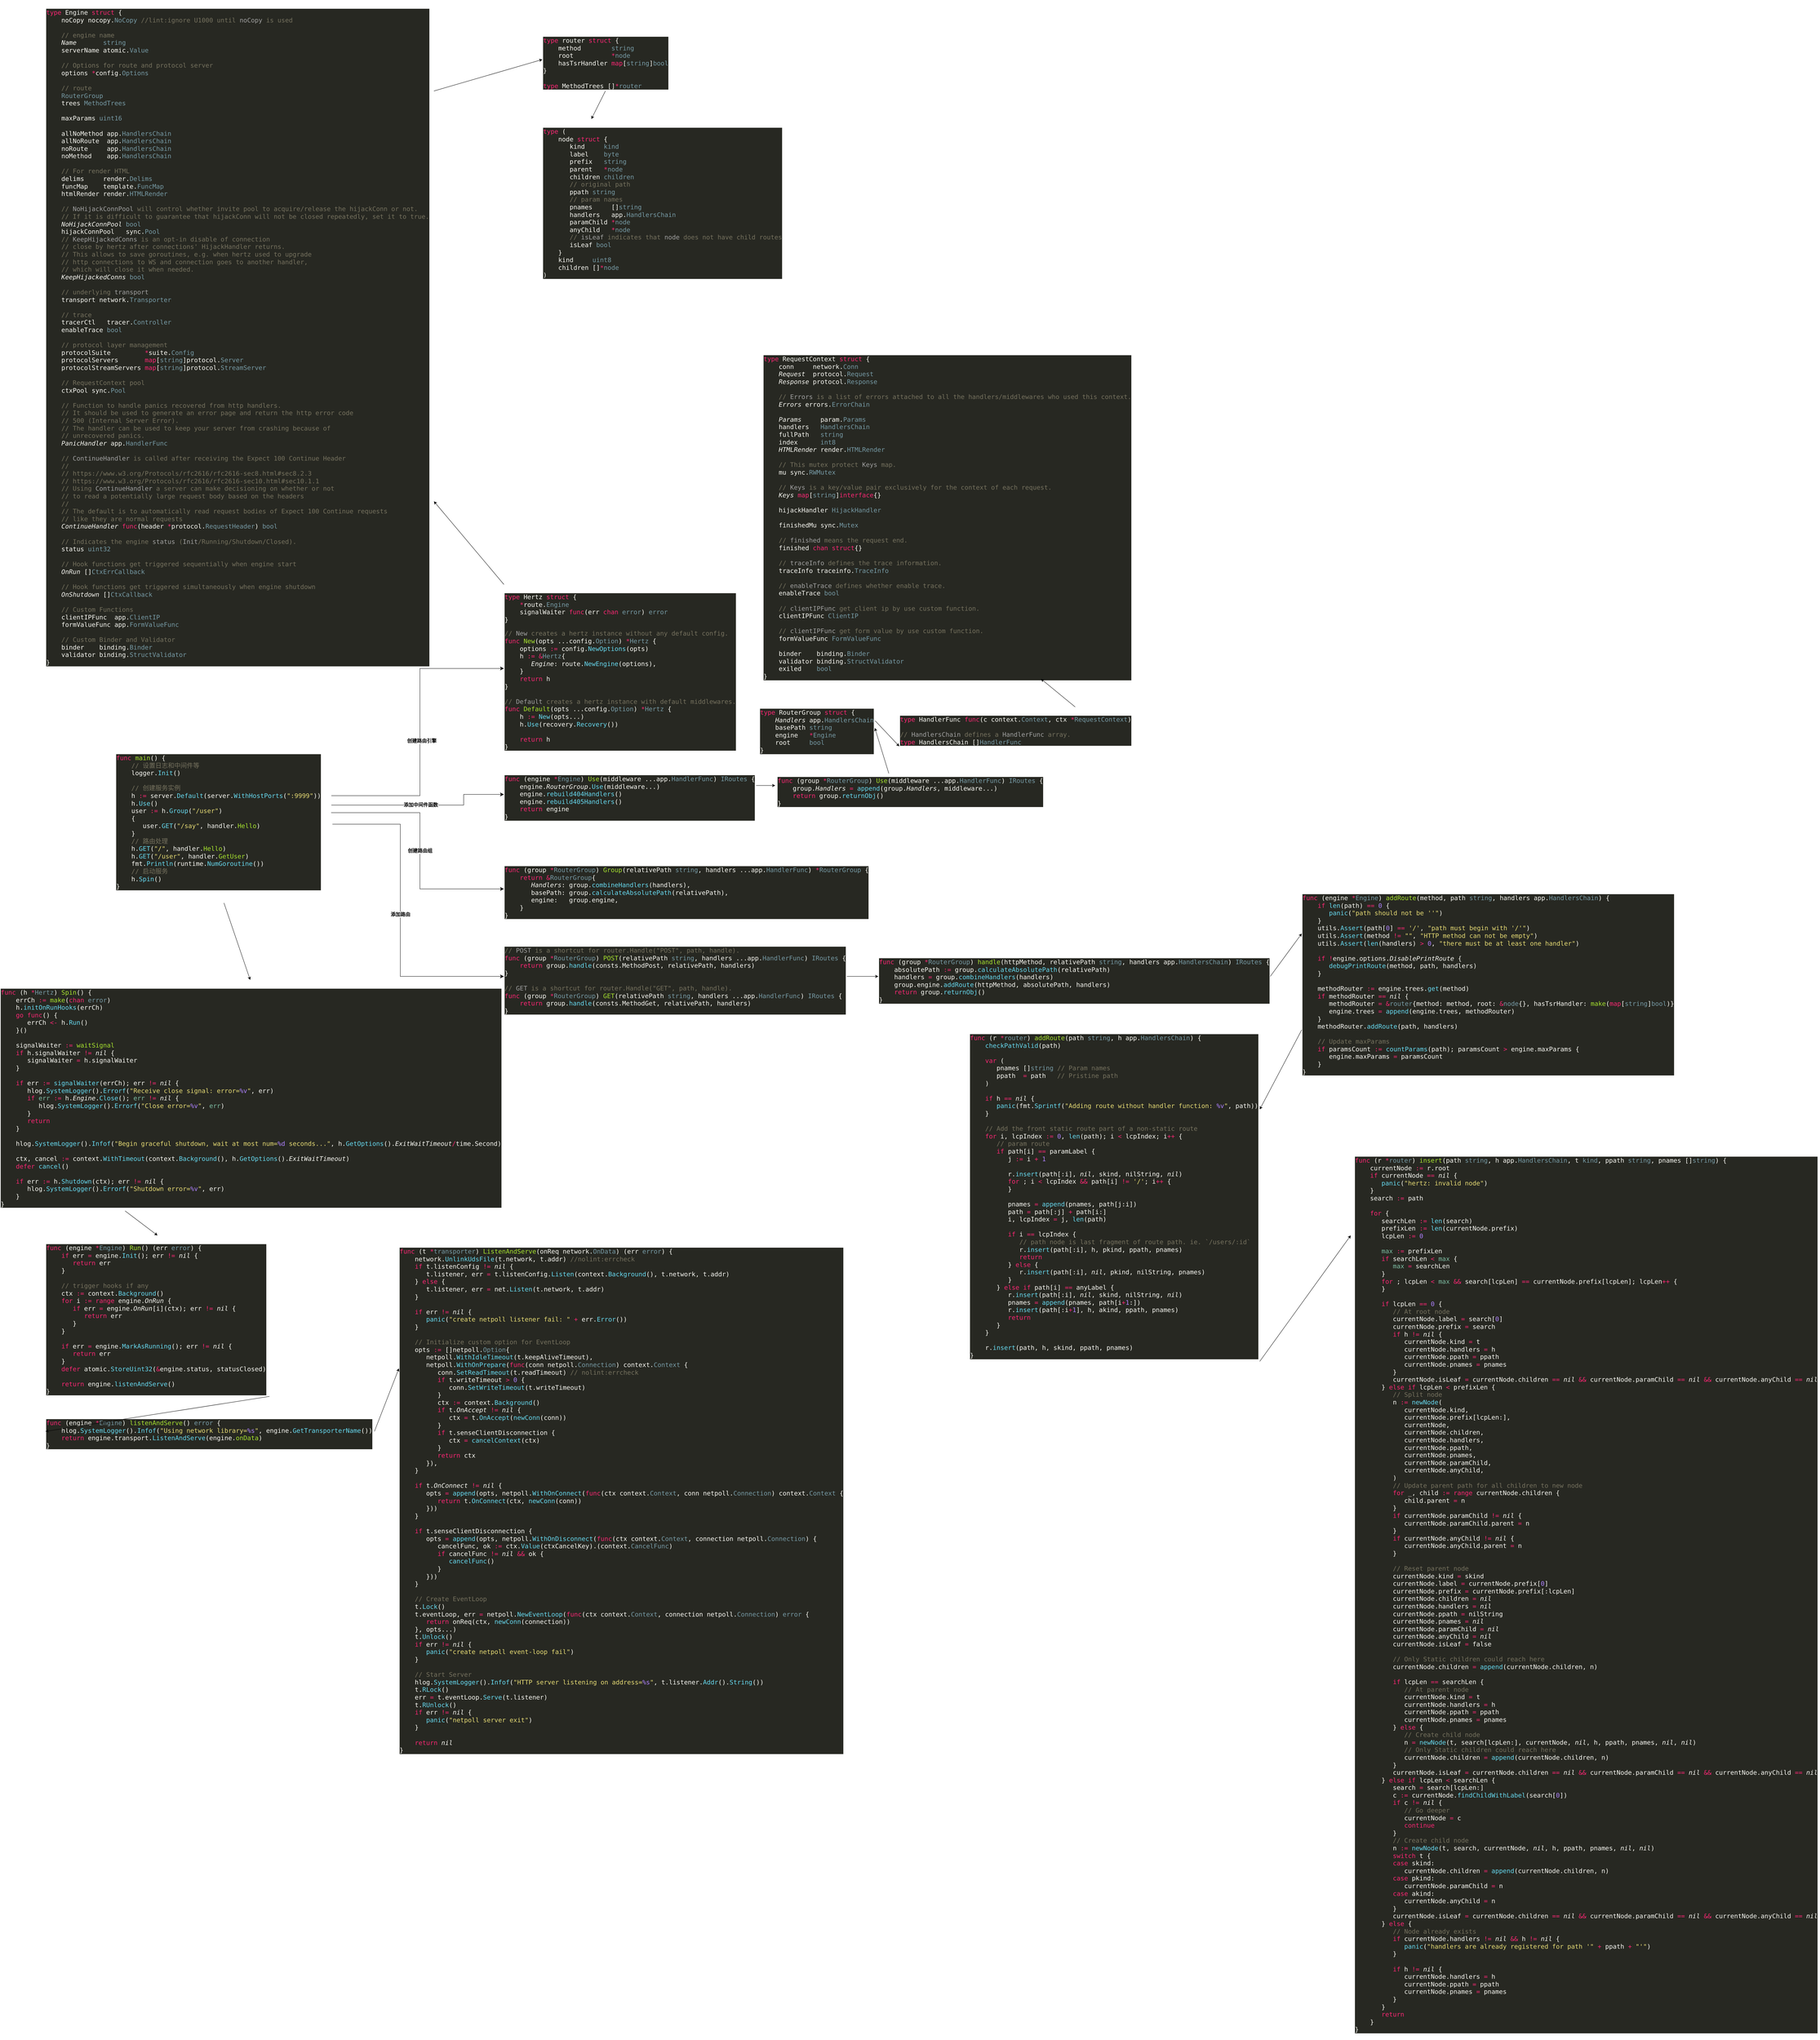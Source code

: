 <mxfile version="26.1.0">
  <diagram name="Page-1" id="f09UW0xhOilFpxU1UN8Q">
    <mxGraphModel dx="3871" dy="3765" grid="1" gridSize="10" guides="1" tooltips="1" connect="1" arrows="1" fold="1" page="1" pageScale="1" pageWidth="827" pageHeight="1169" math="0" shadow="0">
      <root>
        <mxCell id="0" />
        <mxCell id="1" parent="0" />
        <mxCell id="bZFTZhcOLTCebWkoZDsH-1" value="&lt;div style=&quot;background-color:#272822;color:#f8f8f2&quot;&gt;&lt;pre style=&quot;font-family:&#39;JetBrains Mono&#39;,monospace;font-size:13.5pt;&quot;&gt;&lt;span style=&quot;color:#f92672;&quot;&gt;func &lt;/span&gt;&lt;span style=&quot;color:#a6e22e;&quot;&gt;main&lt;/span&gt;() {&lt;br&gt;    &lt;span style=&quot;color:#75715e;&quot;&gt;// &lt;/span&gt;&lt;span style=&quot;color:#75715e;font-family:&#39;Menlo-Regular&#39;,monospace;&quot;&gt;设置日志和中间件等&lt;br&gt;&lt;/span&gt;&lt;span style=&quot;color:#75715e;font-family:&#39;Menlo-Regular&#39;,monospace;&quot;&gt;    &lt;/span&gt;logger.&lt;span style=&quot;color:#66d9ef;&quot;&gt;Init&lt;/span&gt;()&lt;br&gt;&lt;br&gt;    &lt;span style=&quot;color:#75715e;&quot;&gt;// &lt;/span&gt;&lt;span style=&quot;color:#75715e;font-family:&#39;Menlo-Regular&#39;,monospace;&quot;&gt;创建服务实例&lt;br&gt;&lt;/span&gt;&lt;span style=&quot;color:#75715e;font-family:&#39;Menlo-Regular&#39;,monospace;&quot;&gt;    &lt;/span&gt;h &lt;span style=&quot;color:#f92672;&quot;&gt;:= &lt;/span&gt;server.&lt;span style=&quot;color:#66d9ef;&quot;&gt;Default&lt;/span&gt;(server.&lt;span style=&quot;color:#66d9ef;&quot;&gt;WithHostPorts&lt;/span&gt;(&lt;span style=&quot;color:#e6db74;&quot;&gt;&quot;:9999&quot;&lt;/span&gt;))&lt;br&gt;    h.&lt;span style=&quot;color:#66d9ef;&quot;&gt;Use&lt;/span&gt;()&lt;br&gt;    user &lt;span style=&quot;color:#f92672;&quot;&gt;:= &lt;/span&gt;h.&lt;span style=&quot;color:#66d9ef;&quot;&gt;Group&lt;/span&gt;(&lt;span style=&quot;color:#e6db74;&quot;&gt;&quot;/user&quot;&lt;/span&gt;)&lt;br&gt;    {&lt;br&gt;       user.&lt;span style=&quot;color:#66d9ef;&quot;&gt;GET&lt;/span&gt;(&lt;span style=&quot;color:#e6db74;&quot;&gt;&quot;/say&quot;&lt;/span&gt;, handler.&lt;span style=&quot;color:#a6e22e;&quot;&gt;Hello&lt;/span&gt;)&lt;br&gt;    }&lt;br&gt;    &lt;span style=&quot;color:#75715e;&quot;&gt;// &lt;/span&gt;&lt;span style=&quot;color:#75715e;font-family:&#39;Menlo-Regular&#39;,monospace;&quot;&gt;路由处理&lt;br&gt;&lt;/span&gt;&lt;span style=&quot;color:#75715e;font-family:&#39;Menlo-Regular&#39;,monospace;&quot;&gt;    &lt;/span&gt;h.&lt;span style=&quot;color:#66d9ef;&quot;&gt;GET&lt;/span&gt;(&lt;span style=&quot;color:#e6db74;&quot;&gt;&quot;/&quot;&lt;/span&gt;, handler.&lt;span style=&quot;color:#a6e22e;&quot;&gt;Hello&lt;/span&gt;)&lt;br&gt;    h.&lt;span style=&quot;color:#66d9ef;&quot;&gt;GET&lt;/span&gt;(&lt;span style=&quot;color:#e6db74;&quot;&gt;&quot;/user&quot;&lt;/span&gt;, handler.&lt;span style=&quot;color:#a6e22e;&quot;&gt;GetUser&lt;/span&gt;)&lt;br&gt;    fmt.&lt;span style=&quot;color:#66d9ef;&quot;&gt;Println&lt;/span&gt;(runtime.&lt;span style=&quot;color:#66d9ef;&quot;&gt;NumGoroutine&lt;/span&gt;())&lt;br&gt;    &lt;span style=&quot;color:#75715e;&quot;&gt;// &lt;/span&gt;&lt;span style=&quot;color:#75715e;font-family:&#39;Menlo-Regular&#39;,monospace;&quot;&gt;启动服务&lt;br&gt;&lt;/span&gt;&lt;span style=&quot;color:#75715e;font-family:&#39;Menlo-Regular&#39;,monospace;&quot;&gt;    &lt;/span&gt;h.&lt;span style=&quot;color:#66d9ef;&quot;&gt;Spin&lt;/span&gt;()&lt;br&gt;}&lt;/pre&gt;&lt;/div&gt;" style="text;whiteSpace=wrap;html=1;" vertex="1" parent="1">
          <mxGeometry x="-420" y="180" width="620" height="450" as="geometry" />
        </mxCell>
        <UserObject label="&lt;div style=&quot;background-color: rgb(39, 40, 34); color: rgb(248, 248, 242);&quot;&gt;&lt;pre style=&quot;font-family:&#39;JetBrains Mono&#39;,monospace;font-size:13.5pt;&quot;&gt;&lt;span style=&quot;color: rgb(117, 113, 94);&quot;&gt;&lt;div style=&quot;color: rgb(248, 248, 242);&quot;&gt;&lt;pre style=&quot;font-family:&#39;JetBrains Mono&#39;,monospace;font-size:13.5pt;&quot;&gt;&lt;span style=&quot;color:#f92672;&quot;&gt;type &lt;/span&gt;Hertz &lt;span style=&quot;color:#f92672;&quot;&gt;struct &lt;/span&gt;{&lt;br&gt;    &lt;span style=&quot;color:#f92672;&quot;&gt;*&lt;/span&gt;route.&lt;span style=&quot;color:#769aa5;&quot;&gt;Engine&lt;br&gt;&lt;/span&gt;&lt;span style=&quot;color:#769aa5;&quot;&gt;    &lt;/span&gt;signalWaiter &lt;span style=&quot;color:#f92672;&quot;&gt;func&lt;/span&gt;(err &lt;span style=&quot;color:#f92672;&quot;&gt;chan &lt;/span&gt;&lt;span style=&quot;color:#769aa5;&quot;&gt;error&lt;/span&gt;) &lt;span style=&quot;color:#769aa5;&quot;&gt;error&lt;br&gt;&lt;/span&gt;}&lt;/pre&gt;&lt;/div&gt;&lt;/span&gt;&lt;/pre&gt;&lt;pre style=&quot;font-family:&#39;JetBrains Mono&#39;,monospace;font-size:13.5pt;&quot;&gt;&lt;span style=&quot;color: rgb(117, 113, 94);&quot;&gt;// &lt;/span&gt;&lt;span style=&quot;color: rgb(161, 161, 161);&quot;&gt;New&lt;/span&gt;&lt;span style=&quot;color: rgb(117, 113, 94);&quot;&gt; creates a hertz instance without any default config.&lt;br&gt;&lt;/span&gt;&lt;span style=&quot;color: rgb(249, 38, 114);&quot;&gt;func &lt;/span&gt;&lt;span style=&quot;color: rgb(166, 226, 46);&quot;&gt;New&lt;/span&gt;(opts ...config.&lt;span style=&quot;color: rgb(118, 154, 165);&quot;&gt;Option&lt;/span&gt;) &lt;span style=&quot;color: rgb(249, 38, 114);&quot;&gt;*&lt;/span&gt;&lt;span style=&quot;color: rgb(118, 154, 165);&quot;&gt;Hertz &lt;/span&gt;{&lt;br&gt;    options &lt;span style=&quot;color: rgb(249, 38, 114);&quot;&gt;:= &lt;/span&gt;config.&lt;span style=&quot;color: rgb(102, 217, 239);&quot;&gt;NewOptions&lt;/span&gt;(opts)&lt;br&gt;    h &lt;span style=&quot;color: rgb(249, 38, 114);&quot;&gt;:= &amp;amp;&lt;/span&gt;&lt;span style=&quot;color: rgb(118, 154, 165);&quot;&gt;Hertz&lt;/span&gt;{&lt;br&gt;       &lt;span style=&quot;font-style:italic;&quot;&gt;Engine&lt;/span&gt;: route.&lt;span style=&quot;color: rgb(102, 217, 239);&quot;&gt;NewEngine&lt;/span&gt;(options),&lt;br&gt;    }&lt;br&gt;    &lt;span style=&quot;color: rgb(249, 38, 114);&quot;&gt;return &lt;/span&gt;h&lt;br&gt;}&lt;br&gt;&lt;br&gt;&lt;span style=&quot;color: rgb(117, 113, 94);&quot;&gt;// &lt;/span&gt;&lt;span style=&quot;color: rgb(161, 161, 161);&quot;&gt;Default&lt;/span&gt;&lt;span style=&quot;color: rgb(117, 113, 94);&quot;&gt; creates a hertz instance with default middlewares.&lt;br&gt;&lt;/span&gt;&lt;span style=&quot;color: rgb(249, 38, 114);&quot;&gt;func &lt;/span&gt;&lt;span style=&quot;color: rgb(166, 226, 46);&quot;&gt;Default&lt;/span&gt;(opts ...config.&lt;span style=&quot;color: rgb(118, 154, 165);&quot;&gt;Option&lt;/span&gt;) &lt;span style=&quot;color: rgb(249, 38, 114);&quot;&gt;*&lt;/span&gt;&lt;span style=&quot;color: rgb(118, 154, 165);&quot;&gt;Hertz &lt;/span&gt;{&lt;br&gt;    h &lt;span style=&quot;color: rgb(249, 38, 114);&quot;&gt;:= &lt;/span&gt;&lt;span style=&quot;color: rgb(102, 217, 239);&quot;&gt;New&lt;/span&gt;(opts...)&lt;br&gt;    h.&lt;span style=&quot;color: rgb(102, 217, 239);&quot;&gt;Use&lt;/span&gt;(recovery.&lt;span style=&quot;color: rgb(102, 217, 239);&quot;&gt;Recovery&lt;/span&gt;())&lt;br&gt;&lt;br&gt;    &lt;span style=&quot;color: rgb(249, 38, 114);&quot;&gt;return &lt;/span&gt;h&lt;br&gt;}&lt;/pre&gt;&lt;/div&gt;" link="&lt;div style=&quot;background-color:#272822;color:#f8f8f2&quot;&gt;&lt;pre style=&quot;font-family:&#39;JetBrains Mono&#39;,monospace;font-size:13.5pt;&quot;&gt;&lt;span style=&quot;color:#75715e;&quot;&gt;// &lt;/span&gt;&lt;span style=&quot;color:#a1a1a1;&quot;&gt;New&lt;/span&gt;&lt;span style=&quot;color:#75715e;&quot;&gt; creates a hertz instance without any default config.&lt;br&gt;&lt;/span&gt;&lt;span style=&quot;color:#f92672;&quot;&gt;func &lt;/span&gt;&lt;span style=&quot;color:#a6e22e;&quot;&gt;New&lt;/span&gt;(opts ...config.&lt;span style=&quot;color:#769aa5;&quot;&gt;Option&lt;/span&gt;) &lt;span style=&quot;color:#f92672;&quot;&gt;*&lt;/span&gt;&lt;span style=&quot;color:#769aa5;&quot;&gt;Hertz &lt;/span&gt;{&lt;br&gt;    options &lt;span style=&quot;color:#f92672;&quot;&gt;:= &lt;/span&gt;config.&lt;span style=&quot;color:#66d9ef;&quot;&gt;NewOptions&lt;/span&gt;(opts)&lt;br&gt;    h &lt;span style=&quot;color:#f92672;&quot;&gt;:= &amp;amp;&lt;/span&gt;&lt;span style=&quot;color:#769aa5;&quot;&gt;Hertz&lt;/span&gt;{&lt;br&gt;       &lt;span style=&quot;font-style:italic;&quot;&gt;Engine&lt;/span&gt;: route.&lt;span style=&quot;color:#66d9ef;&quot;&gt;NewEngine&lt;/span&gt;(options),&lt;br&gt;    }&lt;br&gt;    &lt;span style=&quot;color:#f92672;&quot;&gt;return &lt;/span&gt;h&lt;br&gt;}&lt;br&gt;&lt;br&gt;&lt;span style=&quot;color:#75715e;&quot;&gt;// &lt;/span&gt;&lt;span style=&quot;color:#a1a1a1;&quot;&gt;Default&lt;/span&gt;&lt;span style=&quot;color:#75715e;&quot;&gt; creates a hertz instance with default middlewares.&lt;br&gt;&lt;/span&gt;&lt;span style=&quot;color:#f92672;&quot;&gt;func &lt;/span&gt;&lt;span style=&quot;color:#a6e22e;&quot;&gt;Default&lt;/span&gt;(opts ...config.&lt;span style=&quot;color:#769aa5;&quot;&gt;Option&lt;/span&gt;) &lt;span style=&quot;color:#f92672;&quot;&gt;*&lt;/span&gt;&lt;span style=&quot;color:#769aa5;&quot;&gt;Hertz &lt;/span&gt;{&lt;br&gt;    h &lt;span style=&quot;color:#f92672;&quot;&gt;:= &lt;/span&gt;&lt;span style=&quot;color:#66d9ef;&quot;&gt;New&lt;/span&gt;(opts...)&lt;br&gt;    h.&lt;span style=&quot;color:#66d9ef;&quot;&gt;Use&lt;/span&gt;(recovery.&lt;span style=&quot;color:#66d9ef;&quot;&gt;Recovery&lt;/span&gt;())&lt;br&gt;&lt;br&gt;    &lt;span style=&quot;color:#f92672;&quot;&gt;return &lt;/span&gt;h&lt;br&gt;}&lt;/pre&gt;&lt;/div&gt;" id="bZFTZhcOLTCebWkoZDsH-2">
          <mxCell style="text;whiteSpace=wrap;html=1;" vertex="1" parent="1">
            <mxGeometry x="690" y="-280" width="670" height="480" as="geometry" />
          </mxCell>
        </UserObject>
        <mxCell id="bZFTZhcOLTCebWkoZDsH-6" value="" style="edgeStyle=elbowEdgeStyle;elbow=horizontal;endArrow=classic;html=1;curved=0;rounded=0;endSize=8;startSize=8;exitX=0.995;exitY=0.319;exitDx=0;exitDy=0;entryX=0;entryY=0.5;entryDx=0;entryDy=0;exitPerimeter=0;" edge="1" parent="1" source="bZFTZhcOLTCebWkoZDsH-1" target="bZFTZhcOLTCebWkoZDsH-2">
          <mxGeometry width="50" height="50" relative="1" as="geometry">
            <mxPoint x="670" y="460" as="sourcePoint" />
            <mxPoint x="720" y="410" as="targetPoint" />
            <Array as="points">
              <mxPoint x="450" y="150" />
            </Array>
          </mxGeometry>
        </mxCell>
        <mxCell id="bZFTZhcOLTCebWkoZDsH-7" value="&lt;b&gt;&lt;font style=&quot;font-size: 14px;&quot;&gt;创建路由引擎&lt;/font&gt;&lt;/b&gt;" style="edgeLabel;html=1;align=center;verticalAlign=middle;resizable=0;points=[];" vertex="1" connectable="0" parent="bZFTZhcOLTCebWkoZDsH-6">
          <mxGeometry x="-0.157" y="1" relative="1" as="geometry">
            <mxPoint x="6" y="-49" as="offset" />
          </mxGeometry>
        </mxCell>
        <UserObject label="&lt;div style=&quot;background-color:#272822;color:#f8f8f2&quot;&gt;&lt;pre style=&quot;font-family:&#39;JetBrains Mono&#39;,monospace;font-size:13.5pt;&quot;&gt;&lt;span style=&quot;color:#f92672;&quot;&gt;func &lt;/span&gt;(engine &lt;span style=&quot;color:#f92672;&quot;&gt;*&lt;/span&gt;&lt;span style=&quot;color:#769aa5;&quot;&gt;Engine&lt;/span&gt;) &lt;span style=&quot;color:#a6e22e;&quot;&gt;Use&lt;/span&gt;(middleware ...app.&lt;span style=&quot;color:#769aa5;&quot;&gt;HandlerFunc&lt;/span&gt;) &lt;span style=&quot;color:#769aa5;&quot;&gt;IRoutes &lt;/span&gt;{&lt;br&gt;    engine.&lt;span style=&quot;font-style:italic;&quot;&gt;RouterGroup&lt;/span&gt;.&lt;span style=&quot;color:#66d9ef;&quot;&gt;Use&lt;/span&gt;(middleware...)&lt;br&gt;    engine.&lt;span style=&quot;color:#66d9ef;&quot;&gt;rebuild404Handlers&lt;/span&gt;()&lt;br&gt;    engine.&lt;span style=&quot;color:#66d9ef;&quot;&gt;rebuild405Handlers&lt;/span&gt;()&lt;br&gt;    &lt;span style=&quot;color:#f92672;&quot;&gt;return &lt;/span&gt;engine&lt;br&gt;}&lt;/pre&gt;&lt;/div&gt;" link="&lt;div style=&quot;background-color:#272822;color:#f8f8f2&quot;&gt;&lt;pre style=&quot;font-family:&#39;JetBrains Mono&#39;,monospace;font-size:13.5pt;&quot;&gt;&lt;span style=&quot;color:#f92672;&quot;&gt;func &lt;/span&gt;(engine &lt;span style=&quot;color:#f92672;&quot;&gt;*&lt;/span&gt;&lt;span style=&quot;color:#769aa5;&quot;&gt;Engine&lt;/span&gt;) &lt;span style=&quot;color:#a6e22e;&quot;&gt;Use&lt;/span&gt;(middleware ...app.&lt;span style=&quot;color:#769aa5;&quot;&gt;HandlerFunc&lt;/span&gt;) &lt;span style=&quot;color:#769aa5;&quot;&gt;IRoutes &lt;/span&gt;{&lt;br&gt;    engine.&lt;span style=&quot;font-style:italic;&quot;&gt;RouterGroup&lt;/span&gt;.&lt;span style=&quot;color:#66d9ef;&quot;&gt;Use&lt;/span&gt;(middleware...)&lt;br&gt;    engine.&lt;span style=&quot;color:#66d9ef;&quot;&gt;rebuild404Handlers&lt;/span&gt;()&lt;br&gt;    engine.&lt;span style=&quot;color:#66d9ef;&quot;&gt;rebuild405Handlers&lt;/span&gt;()&lt;br&gt;    &lt;span style=&quot;color:#f92672;&quot;&gt;return &lt;/span&gt;engine&lt;br&gt;}&lt;/pre&gt;&lt;/div&gt;" id="bZFTZhcOLTCebWkoZDsH-8">
          <mxCell style="text;whiteSpace=wrap;html=1;" vertex="1" parent="1">
            <mxGeometry x="690" y="240" width="720" height="160" as="geometry" />
          </mxCell>
        </UserObject>
        <mxCell id="bZFTZhcOLTCebWkoZDsH-9" value="" style="edgeStyle=elbowEdgeStyle;elbow=horizontal;endArrow=classic;html=1;curved=0;rounded=0;endSize=8;startSize=8;exitX=0.995;exitY=0.379;exitDx=0;exitDy=0;entryX=0;entryY=0.5;entryDx=0;entryDy=0;exitPerimeter=0;" edge="1" parent="1" source="bZFTZhcOLTCebWkoZDsH-1" target="bZFTZhcOLTCebWkoZDsH-8">
          <mxGeometry width="50" height="50" relative="1" as="geometry">
            <mxPoint x="460" y="333" as="sourcePoint" />
            <mxPoint x="700" y="-30" as="targetPoint" />
            <Array as="points">
              <mxPoint x="575" y="290" />
            </Array>
          </mxGeometry>
        </mxCell>
        <mxCell id="bZFTZhcOLTCebWkoZDsH-10" value="&lt;span style=&quot;font-size: 14px;&quot;&gt;&lt;b&gt;添加中间件函数&lt;/b&gt;&lt;/span&gt;" style="edgeLabel;html=1;align=center;verticalAlign=middle;resizable=0;points=[];" vertex="1" connectable="0" parent="bZFTZhcOLTCebWkoZDsH-9">
          <mxGeometry x="-0.157" y="1" relative="1" as="geometry">
            <mxPoint x="34" as="offset" />
          </mxGeometry>
        </mxCell>
        <UserObject label="&lt;div style=&quot;background-color:#272822;color:#f8f8f2&quot;&gt;&lt;pre style=&quot;font-family:&#39;JetBrains Mono&#39;,monospace;font-size:13.5pt;&quot;&gt;&lt;span style=&quot;color:#f92672;&quot;&gt;func &lt;/span&gt;(group &lt;span style=&quot;color:#f92672;&quot;&gt;*&lt;/span&gt;&lt;span style=&quot;color:#769aa5;&quot;&gt;RouterGroup&lt;/span&gt;) &lt;span style=&quot;color:#a6e22e;&quot;&gt;Use&lt;/span&gt;(middleware ...app.&lt;span style=&quot;color:#769aa5;&quot;&gt;HandlerFunc&lt;/span&gt;) &lt;span style=&quot;color:#769aa5;&quot;&gt;IRoutes &lt;/span&gt;{&lt;br&gt;    group.&lt;span style=&quot;font-style:italic;&quot;&gt;Handlers &lt;/span&gt;&lt;span style=&quot;color:#f92672;&quot;&gt;= &lt;/span&gt;&lt;span style=&quot;color:#66d9ef;&quot;&gt;append&lt;/span&gt;(group.&lt;span style=&quot;font-style:italic;&quot;&gt;Handlers&lt;/span&gt;, middleware...)&lt;br&gt;    &lt;span style=&quot;color:#f92672;&quot;&gt;return &lt;/span&gt;group.&lt;span style=&quot;color:#66d9ef;&quot;&gt;returnObj&lt;/span&gt;()&lt;br&gt;}&lt;/pre&gt;&lt;/div&gt;" link="&lt;div style=&quot;background-color:#272822;color:#f8f8f2&quot;&gt;&lt;pre style=&quot;font-family:&#39;JetBrains Mono&#39;,monospace;font-size:13.5pt;&quot;&gt;&lt;span style=&quot;color:#f92672;&quot;&gt;func &lt;/span&gt;(group &lt;span style=&quot;color:#f92672;&quot;&gt;*&lt;/span&gt;&lt;span style=&quot;color:#769aa5;&quot;&gt;RouterGroup&lt;/span&gt;) &lt;span style=&quot;color:#a6e22e;&quot;&gt;Use&lt;/span&gt;(middleware ...app.&lt;span style=&quot;color:#769aa5;&quot;&gt;HandlerFunc&lt;/span&gt;) &lt;span style=&quot;color:#769aa5;&quot;&gt;IRoutes &lt;/span&gt;{&lt;br&gt;    group.&lt;span style=&quot;font-style:italic;&quot;&gt;Handlers &lt;/span&gt;&lt;span style=&quot;color:#f92672;&quot;&gt;= &lt;/span&gt;&lt;span style=&quot;color:#66d9ef;&quot;&gt;append&lt;/span&gt;(group.&lt;span style=&quot;font-style:italic;&quot;&gt;Handlers&lt;/span&gt;, middleware...)&lt;br&gt;    &lt;span style=&quot;color:#f92672;&quot;&gt;return &lt;/span&gt;group.&lt;span style=&quot;color:#66d9ef;&quot;&gt;returnObj&lt;/span&gt;()&lt;br&gt;}&lt;/pre&gt;&lt;/div&gt;" id="bZFTZhcOLTCebWkoZDsH-11">
          <mxCell style="text;whiteSpace=wrap;html=1;" vertex="1" parent="1">
            <mxGeometry x="1470" y="245" width="760" height="115" as="geometry" />
          </mxCell>
        </UserObject>
        <mxCell id="bZFTZhcOLTCebWkoZDsH-12" value="" style="endArrow=classic;html=1;rounded=0;exitX=1.001;exitY=0.341;exitDx=0;exitDy=0;exitPerimeter=0;entryX=-0.006;entryY=0.43;entryDx=0;entryDy=0;entryPerimeter=0;" edge="1" parent="1" source="bZFTZhcOLTCebWkoZDsH-8" target="bZFTZhcOLTCebWkoZDsH-11">
          <mxGeometry width="50" height="50" relative="1" as="geometry">
            <mxPoint x="1450" y="270" as="sourcePoint" />
            <mxPoint x="1500" y="220" as="targetPoint" />
          </mxGeometry>
        </mxCell>
        <mxCell id="bZFTZhcOLTCebWkoZDsH-13" value="&lt;div style=&quot;background-color:#272822;color:#f8f8f2&quot;&gt;&lt;pre style=&quot;font-family:&#39;JetBrains Mono&#39;,monospace;font-size:13.5pt;&quot;&gt;&lt;span style=&quot;color:#f92672;&quot;&gt;type &lt;/span&gt;RouterGroup &lt;span style=&quot;color:#f92672;&quot;&gt;struct &lt;/span&gt;{&lt;br&gt;    &lt;span style=&quot;font-style:italic;&quot;&gt;Handlers &lt;/span&gt;app.&lt;span style=&quot;color:#769aa5;&quot;&gt;HandlersChain&lt;br&gt;&lt;/span&gt;&lt;span style=&quot;color:#769aa5;&quot;&gt;    &lt;/span&gt;basePath &lt;span style=&quot;color:#769aa5;&quot;&gt;string&lt;br&gt;&lt;/span&gt;&lt;span style=&quot;color:#769aa5;&quot;&gt;    &lt;/span&gt;engine   &lt;span style=&quot;color:#f92672;&quot;&gt;*&lt;/span&gt;&lt;span style=&quot;color:#769aa5;&quot;&gt;Engine&lt;br&gt;&lt;/span&gt;&lt;span style=&quot;color:#769aa5;&quot;&gt;    &lt;/span&gt;root     &lt;span style=&quot;color:#769aa5;&quot;&gt;bool&lt;br&gt;&lt;/span&gt;}&lt;/pre&gt;&lt;/div&gt;" style="text;whiteSpace=wrap;html=1;" vertex="1" parent="1">
          <mxGeometry x="1420" y="50" width="330" height="160" as="geometry" />
        </mxCell>
        <mxCell id="bZFTZhcOLTCebWkoZDsH-14" value="&lt;div style=&quot;background-color:#272822;color:#f8f8f2&quot;&gt;&lt;pre style=&quot;font-family:&#39;JetBrains Mono&#39;,monospace;font-size:13.5pt;&quot;&gt;&lt;span style=&quot;color:#f92672;&quot;&gt;type &lt;/span&gt;HandlerFunc &lt;span style=&quot;color:#f92672;&quot;&gt;func&lt;/span&gt;(c context.&lt;span style=&quot;color:#769aa5;&quot;&gt;Context&lt;/span&gt;, ctx &lt;span style=&quot;color:#f92672;&quot;&gt;*&lt;/span&gt;&lt;span style=&quot;color:#769aa5;&quot;&gt;RequestContext&lt;/span&gt;)&lt;br&gt;&lt;br&gt;&lt;span style=&quot;color:#75715e;&quot;&gt;// &lt;/span&gt;&lt;span style=&quot;color:#a1a1a1;&quot;&gt;HandlersChain&lt;/span&gt;&lt;span style=&quot;color:#75715e;&quot;&gt; defines a &lt;/span&gt;&lt;span style=&quot;color:#a1a1a1;&quot;&gt;HandlerFunc&lt;/span&gt;&lt;span style=&quot;color:#75715e;&quot;&gt; array.&lt;br&gt;&lt;/span&gt;&lt;span style=&quot;color:#f92672;&quot;&gt;type &lt;/span&gt;HandlersChain []&lt;span style=&quot;color:#769aa5;&quot;&gt;HandlerFunc&lt;/span&gt;&lt;/pre&gt;&lt;/div&gt;" style="text;whiteSpace=wrap;html=1;" vertex="1" parent="1">
          <mxGeometry x="1820" y="70" width="670" height="150" as="geometry" />
        </mxCell>
        <mxCell id="bZFTZhcOLTCebWkoZDsH-15" value="" style="endArrow=classic;html=1;rounded=0;entryX=0;entryY=0.75;entryDx=0;entryDy=0;exitX=1.003;exitY=0.372;exitDx=0;exitDy=0;exitPerimeter=0;" edge="1" parent="1" source="bZFTZhcOLTCebWkoZDsH-13" target="bZFTZhcOLTCebWkoZDsH-14">
          <mxGeometry width="50" height="50" relative="1" as="geometry">
            <mxPoint x="1760" y="110" as="sourcePoint" />
            <mxPoint x="1770" y="220" as="targetPoint" />
          </mxGeometry>
        </mxCell>
        <mxCell id="bZFTZhcOLTCebWkoZDsH-16" value="" style="endArrow=classic;html=1;rounded=0;entryX=1;entryY=0.5;entryDx=0;entryDy=0;exitX=0.421;exitY=0.13;exitDx=0;exitDy=0;exitPerimeter=0;" edge="1" parent="1" source="bZFTZhcOLTCebWkoZDsH-11" target="bZFTZhcOLTCebWkoZDsH-13">
          <mxGeometry width="50" height="50" relative="1" as="geometry">
            <mxPoint x="1930" y="-70" as="sourcePoint" />
            <mxPoint x="1999" y="3" as="targetPoint" />
          </mxGeometry>
        </mxCell>
        <UserObject label="&lt;div style=&quot;background-color:#272822;color:#f8f8f2&quot;&gt;&lt;pre style=&quot;font-family:&#39;JetBrains Mono&#39;,monospace;font-size:13.5pt;&quot;&gt;&lt;span style=&quot;color:#f92672;&quot;&gt;type &lt;/span&gt;Engine &lt;span style=&quot;color:#f92672;&quot;&gt;struct &lt;/span&gt;{&lt;br&gt;    noCopy nocopy.&lt;span style=&quot;color:#769aa5;&quot;&gt;NoCopy &lt;/span&gt;&lt;span style=&quot;color:#75715e;&quot;&gt;//lint:ignore U1000 until &lt;/span&gt;&lt;span style=&quot;color:#a1a1a1;&quot;&gt;noCopy&lt;/span&gt;&lt;span style=&quot;color:#75715e;&quot;&gt; is used&lt;br&gt;&lt;/span&gt;&lt;span style=&quot;color:#75715e;&quot;&gt;&lt;br&gt;&lt;/span&gt;&lt;span style=&quot;color:#75715e;&quot;&gt;    // engine name&lt;br&gt;&lt;/span&gt;&lt;span style=&quot;color:#75715e;&quot;&gt;    &lt;/span&gt;&lt;span style=&quot;font-style:italic;&quot;&gt;Name       &lt;/span&gt;&lt;span style=&quot;color:#769aa5;&quot;&gt;string&lt;br&gt;&lt;/span&gt;&lt;span style=&quot;color:#769aa5;&quot;&gt;    &lt;/span&gt;serverName atomic.&lt;span style=&quot;color:#769aa5;&quot;&gt;Value&lt;br&gt;&lt;/span&gt;&lt;span style=&quot;color:#769aa5;&quot;&gt;&lt;br&gt;&lt;/span&gt;&lt;span style=&quot;color:#769aa5;&quot;&gt;    &lt;/span&gt;&lt;span style=&quot;color:#75715e;&quot;&gt;// Options for route and protocol server&lt;br&gt;&lt;/span&gt;&lt;span style=&quot;color:#75715e;&quot;&gt;    &lt;/span&gt;options &lt;span style=&quot;color:#f92672;&quot;&gt;*&lt;/span&gt;config.&lt;span style=&quot;color:#769aa5;&quot;&gt;Options&lt;br&gt;&lt;/span&gt;&lt;span style=&quot;color:#769aa5;&quot;&gt;&lt;br&gt;&lt;/span&gt;&lt;span style=&quot;color:#769aa5;&quot;&gt;    &lt;/span&gt;&lt;span style=&quot;color:#75715e;&quot;&gt;// route&lt;br&gt;&lt;/span&gt;&lt;span style=&quot;color:#75715e;&quot;&gt;    &lt;/span&gt;&lt;span style=&quot;color:#769aa5;&quot;&gt;RouterGroup&lt;br&gt;&lt;/span&gt;&lt;span style=&quot;color:#769aa5;&quot;&gt;    &lt;/span&gt;trees &lt;span style=&quot;color:#769aa5;&quot;&gt;MethodTrees&lt;br&gt;&lt;/span&gt;&lt;span style=&quot;color:#769aa5;&quot;&gt;&lt;br&gt;&lt;/span&gt;&lt;span style=&quot;color:#769aa5;&quot;&gt;    &lt;/span&gt;maxParams &lt;span style=&quot;color:#769aa5;&quot;&gt;uint16&lt;br&gt;&lt;/span&gt;&lt;span style=&quot;color:#769aa5;&quot;&gt;&lt;br&gt;&lt;/span&gt;&lt;span style=&quot;color:#769aa5;&quot;&gt;    &lt;/span&gt;allNoMethod app.&lt;span style=&quot;color:#769aa5;&quot;&gt;HandlersChain&lt;br&gt;&lt;/span&gt;&lt;span style=&quot;color:#769aa5;&quot;&gt;    &lt;/span&gt;allNoRoute  app.&lt;span style=&quot;color:#769aa5;&quot;&gt;HandlersChain&lt;br&gt;&lt;/span&gt;&lt;span style=&quot;color:#769aa5;&quot;&gt;    &lt;/span&gt;noRoute     app.&lt;span style=&quot;color:#769aa5;&quot;&gt;HandlersChain&lt;br&gt;&lt;/span&gt;&lt;span style=&quot;color:#769aa5;&quot;&gt;    &lt;/span&gt;noMethod    app.&lt;span style=&quot;color:#769aa5;&quot;&gt;HandlersChain&lt;br&gt;&lt;/span&gt;&lt;span style=&quot;color:#769aa5;&quot;&gt;&lt;br&gt;&lt;/span&gt;&lt;span style=&quot;color:#769aa5;&quot;&gt;    &lt;/span&gt;&lt;span style=&quot;color:#75715e;&quot;&gt;// For render HTML&lt;br&gt;&lt;/span&gt;&lt;span style=&quot;color:#75715e;&quot;&gt;    &lt;/span&gt;delims     render.&lt;span style=&quot;color:#769aa5;&quot;&gt;Delims&lt;br&gt;&lt;/span&gt;&lt;span style=&quot;color:#769aa5;&quot;&gt;    &lt;/span&gt;funcMap    template.&lt;span style=&quot;color:#769aa5;&quot;&gt;FuncMap&lt;br&gt;&lt;/span&gt;&lt;span style=&quot;color:#769aa5;&quot;&gt;    &lt;/span&gt;htmlRender render.&lt;span style=&quot;color:#769aa5;&quot;&gt;HTMLRender&lt;br&gt;&lt;/span&gt;&lt;span style=&quot;color:#769aa5;&quot;&gt;&lt;br&gt;&lt;/span&gt;&lt;span style=&quot;color:#769aa5;&quot;&gt;    &lt;/span&gt;&lt;span style=&quot;color:#75715e;&quot;&gt;// &lt;/span&gt;&lt;span style=&quot;color:#a1a1a1;&quot;&gt;NoHijackConnPool&lt;/span&gt;&lt;span style=&quot;color:#75715e;&quot;&gt; will control whether invite pool to acquire/release the hijackConn or not.&lt;br&gt;&lt;/span&gt;&lt;span style=&quot;color:#75715e;&quot;&gt;    // If it is difficult to guarantee that hijackConn will not be closed repeatedly, set it to true.&lt;br&gt;&lt;/span&gt;&lt;span style=&quot;color:#75715e;&quot;&gt;    &lt;/span&gt;&lt;span style=&quot;font-style:italic;&quot;&gt;NoHijackConnPool &lt;/span&gt;&lt;span style=&quot;color:#769aa5;&quot;&gt;bool&lt;br&gt;&lt;/span&gt;&lt;span style=&quot;color:#769aa5;&quot;&gt;    &lt;/span&gt;hijackConnPool   sync.&lt;span style=&quot;color:#769aa5;&quot;&gt;Pool&lt;br&gt;&lt;/span&gt;&lt;span style=&quot;color:#769aa5;&quot;&gt;    &lt;/span&gt;&lt;span style=&quot;color:#75715e;&quot;&gt;// &lt;/span&gt;&lt;span style=&quot;color:#a1a1a1;&quot;&gt;KeepHijackedConns&lt;/span&gt;&lt;span style=&quot;color:#75715e;&quot;&gt; is an opt-in disable of connection&lt;br&gt;&lt;/span&gt;&lt;span style=&quot;color:#75715e;&quot;&gt;    // close by hertz after connections&#39; HijackHandler returns.&lt;br&gt;&lt;/span&gt;&lt;span style=&quot;color:#75715e;&quot;&gt;    // This allows to save goroutines, e.g. when hertz used to upgrade&lt;br&gt;&lt;/span&gt;&lt;span style=&quot;color:#75715e;&quot;&gt;    // http connections to WS and connection goes to another handler,&lt;br&gt;&lt;/span&gt;&lt;span style=&quot;color:#75715e;&quot;&gt;    // which will close it when needed.&lt;br&gt;&lt;/span&gt;&lt;span style=&quot;color:#75715e;&quot;&gt;    &lt;/span&gt;&lt;span style=&quot;font-style:italic;&quot;&gt;KeepHijackedConns &lt;/span&gt;&lt;span style=&quot;color:#769aa5;&quot;&gt;bool&lt;br&gt;&lt;/span&gt;&lt;span style=&quot;color:#769aa5;&quot;&gt;&lt;br&gt;&lt;/span&gt;&lt;span style=&quot;color:#769aa5;&quot;&gt;    &lt;/span&gt;&lt;span style=&quot;color:#75715e;&quot;&gt;// underlying &lt;/span&gt;&lt;span style=&quot;color:#a1a1a1;&quot;&gt;transport&lt;br&gt;&lt;/span&gt;&lt;span style=&quot;color:#a1a1a1;&quot;&gt;    &lt;/span&gt;transport network.&lt;span style=&quot;color:#769aa5;&quot;&gt;Transporter&lt;br&gt;&lt;/span&gt;&lt;span style=&quot;color:#769aa5;&quot;&gt;&lt;br&gt;&lt;/span&gt;&lt;span style=&quot;color:#769aa5;&quot;&gt;    &lt;/span&gt;&lt;span style=&quot;color:#75715e;&quot;&gt;// trace&lt;br&gt;&lt;/span&gt;&lt;span style=&quot;color:#75715e;&quot;&gt;    &lt;/span&gt;tracerCtl   tracer.&lt;span style=&quot;color:#769aa5;&quot;&gt;Controller&lt;br&gt;&lt;/span&gt;&lt;span style=&quot;color:#769aa5;&quot;&gt;    &lt;/span&gt;enableTrace &lt;span style=&quot;color:#769aa5;&quot;&gt;bool&lt;br&gt;&lt;/span&gt;&lt;span style=&quot;color:#769aa5;&quot;&gt;&lt;br&gt;&lt;/span&gt;&lt;span style=&quot;color:#769aa5;&quot;&gt;    &lt;/span&gt;&lt;span style=&quot;color:#75715e;&quot;&gt;// protocol layer management&lt;br&gt;&lt;/span&gt;&lt;span style=&quot;color:#75715e;&quot;&gt;    &lt;/span&gt;protocolSuite         &lt;span style=&quot;color:#f92672;&quot;&gt;*&lt;/span&gt;suite.&lt;span style=&quot;color:#769aa5;&quot;&gt;Config&lt;br&gt;&lt;/span&gt;&lt;span style=&quot;color:#769aa5;&quot;&gt;    &lt;/span&gt;protocolServers       &lt;span style=&quot;color:#f92672;&quot;&gt;map&lt;/span&gt;[&lt;span style=&quot;color:#769aa5;&quot;&gt;string&lt;/span&gt;]protocol.&lt;span style=&quot;color:#769aa5;&quot;&gt;Server&lt;br&gt;&lt;/span&gt;&lt;span style=&quot;color:#769aa5;&quot;&gt;    &lt;/span&gt;protocolStreamServers &lt;span style=&quot;color:#f92672;&quot;&gt;map&lt;/span&gt;[&lt;span style=&quot;color:#769aa5;&quot;&gt;string&lt;/span&gt;]protocol.&lt;span style=&quot;color:#769aa5;&quot;&gt;StreamServer&lt;br&gt;&lt;/span&gt;&lt;span style=&quot;color:#769aa5;&quot;&gt;&lt;br&gt;&lt;/span&gt;&lt;span style=&quot;color:#769aa5;&quot;&gt;    &lt;/span&gt;&lt;span style=&quot;color:#75715e;&quot;&gt;// RequestContext pool&lt;br&gt;&lt;/span&gt;&lt;span style=&quot;color:#75715e;&quot;&gt;    &lt;/span&gt;ctxPool sync.&lt;span style=&quot;color:#769aa5;&quot;&gt;Pool&lt;br&gt;&lt;/span&gt;&lt;span style=&quot;color:#769aa5;&quot;&gt;&lt;br&gt;&lt;/span&gt;&lt;span style=&quot;color:#769aa5;&quot;&gt;    &lt;/span&gt;&lt;span style=&quot;color:#75715e;&quot;&gt;// Function to handle panics recovered from http handlers.&lt;br&gt;&lt;/span&gt;&lt;span style=&quot;color:#75715e;&quot;&gt;    // It should be used to generate an error page and return the http error code&lt;br&gt;&lt;/span&gt;&lt;span style=&quot;color:#75715e;&quot;&gt;    // 500 (Internal Server Error).&lt;br&gt;&lt;/span&gt;&lt;span style=&quot;color:#75715e;&quot;&gt;    // The handler can be used to keep your server from crashing because of&lt;br&gt;&lt;/span&gt;&lt;span style=&quot;color:#75715e;&quot;&gt;    // unrecovered panics.&lt;br&gt;&lt;/span&gt;&lt;span style=&quot;color:#75715e;&quot;&gt;    &lt;/span&gt;&lt;span style=&quot;font-style:italic;&quot;&gt;PanicHandler &lt;/span&gt;app.&lt;span style=&quot;color:#769aa5;&quot;&gt;HandlerFunc&lt;br&gt;&lt;/span&gt;&lt;span style=&quot;color:#769aa5;&quot;&gt;&lt;br&gt;&lt;/span&gt;&lt;span style=&quot;color:#769aa5;&quot;&gt;    &lt;/span&gt;&lt;span style=&quot;color:#75715e;&quot;&gt;// &lt;/span&gt;&lt;span style=&quot;color:#a1a1a1;&quot;&gt;ContinueHandler&lt;/span&gt;&lt;span style=&quot;color:#75715e;&quot;&gt; is called after receiving the Expect 100 Continue Header&lt;br&gt;&lt;/span&gt;&lt;span style=&quot;color:#75715e;&quot;&gt;    //&lt;br&gt;&lt;/span&gt;&lt;span style=&quot;color:#75715e;&quot;&gt;    // https://www.w3.org/Protocols/rfc2616/rfc2616-sec8.html#sec8.2.3&lt;br&gt;&lt;/span&gt;&lt;span style=&quot;color:#75715e;&quot;&gt;    // https://www.w3.org/Protocols/rfc2616/rfc2616-sec10.html#sec10.1.1&lt;br&gt;&lt;/span&gt;&lt;span style=&quot;color:#75715e;&quot;&gt;    // Using &lt;/span&gt;&lt;span style=&quot;color:#a1a1a1;&quot;&gt;ContinueHandler&lt;/span&gt;&lt;span style=&quot;color:#75715e;&quot;&gt; a server can make decisioning on whether or not&lt;br&gt;&lt;/span&gt;&lt;span style=&quot;color:#75715e;&quot;&gt;    // to read a potentially large request body based on the headers&lt;br&gt;&lt;/span&gt;&lt;span style=&quot;color:#75715e;&quot;&gt;    //&lt;br&gt;&lt;/span&gt;&lt;span style=&quot;color:#75715e;&quot;&gt;    // The default is to automatically read request bodies of Expect 100 Continue requests&lt;br&gt;&lt;/span&gt;&lt;span style=&quot;color:#75715e;&quot;&gt;    // like they are normal requests&lt;br&gt;&lt;/span&gt;&lt;span style=&quot;color:#75715e;&quot;&gt;    &lt;/span&gt;&lt;span style=&quot;font-style:italic;&quot;&gt;ContinueHandler &lt;/span&gt;&lt;span style=&quot;color:#f92672;&quot;&gt;func&lt;/span&gt;(header &lt;span style=&quot;color:#f92672;&quot;&gt;*&lt;/span&gt;protocol.&lt;span style=&quot;color:#769aa5;&quot;&gt;RequestHeader&lt;/span&gt;) &lt;span style=&quot;color:#769aa5;&quot;&gt;bool&lt;br&gt;&lt;/span&gt;&lt;span style=&quot;color:#769aa5;&quot;&gt;&lt;br&gt;&lt;/span&gt;&lt;span style=&quot;color:#769aa5;&quot;&gt;    &lt;/span&gt;&lt;span style=&quot;color:#75715e;&quot;&gt;// Indicates the engine &lt;/span&gt;&lt;span style=&quot;color:#a1a1a1;&quot;&gt;status&lt;/span&gt;&lt;span style=&quot;color:#75715e;&quot;&gt; (&lt;/span&gt;&lt;span style=&quot;color:#a1a1a1;&quot;&gt;Init&lt;/span&gt;&lt;span style=&quot;color:#75715e;&quot;&gt;/Running/Shutdown/Closed).&lt;br&gt;&lt;/span&gt;&lt;span style=&quot;color:#75715e;&quot;&gt;    &lt;/span&gt;status &lt;span style=&quot;color:#769aa5;&quot;&gt;uint32&lt;br&gt;&lt;/span&gt;&lt;span style=&quot;color:#769aa5;&quot;&gt;&lt;br&gt;&lt;/span&gt;&lt;span style=&quot;color:#769aa5;&quot;&gt;    &lt;/span&gt;&lt;span style=&quot;color:#75715e;&quot;&gt;// Hook functions get triggered sequentially when engine start&lt;br&gt;&lt;/span&gt;&lt;span style=&quot;color:#75715e;&quot;&gt;    &lt;/span&gt;&lt;span style=&quot;font-style:italic;&quot;&gt;OnRun &lt;/span&gt;[]&lt;span style=&quot;color:#769aa5;&quot;&gt;CtxErrCallback&lt;br&gt;&lt;/span&gt;&lt;span style=&quot;color:#769aa5;&quot;&gt;&lt;br&gt;&lt;/span&gt;&lt;span style=&quot;color:#769aa5;&quot;&gt;    &lt;/span&gt;&lt;span style=&quot;color:#75715e;&quot;&gt;// Hook functions get triggered simultaneously when engine shutdown&lt;br&gt;&lt;/span&gt;&lt;span style=&quot;color:#75715e;&quot;&gt;    &lt;/span&gt;&lt;span style=&quot;font-style:italic;&quot;&gt;OnShutdown &lt;/span&gt;[]&lt;span style=&quot;color:#769aa5;&quot;&gt;CtxCallback&lt;br&gt;&lt;/span&gt;&lt;span style=&quot;color:#769aa5;&quot;&gt;&lt;br&gt;&lt;/span&gt;&lt;span style=&quot;color:#769aa5;&quot;&gt;    &lt;/span&gt;&lt;span style=&quot;color:#75715e;&quot;&gt;// Custom Functions&lt;br&gt;&lt;/span&gt;&lt;span style=&quot;color:#75715e;&quot;&gt;    &lt;/span&gt;clientIPFunc  app.&lt;span style=&quot;color:#769aa5;&quot;&gt;ClientIP&lt;br&gt;&lt;/span&gt;&lt;span style=&quot;color:#769aa5;&quot;&gt;    &lt;/span&gt;formValueFunc app.&lt;span style=&quot;color:#769aa5;&quot;&gt;FormValueFunc&lt;br&gt;&lt;/span&gt;&lt;span style=&quot;color:#769aa5;&quot;&gt;&lt;br&gt;&lt;/span&gt;&lt;span style=&quot;color:#769aa5;&quot;&gt;    &lt;/span&gt;&lt;span style=&quot;color:#75715e;&quot;&gt;// Custom Binder and Validator&lt;br&gt;&lt;/span&gt;&lt;span style=&quot;color:#75715e;&quot;&gt;    &lt;/span&gt;binder    binding.&lt;span style=&quot;color:#769aa5;&quot;&gt;Binder&lt;br&gt;&lt;/span&gt;&lt;span style=&quot;color:#769aa5;&quot;&gt;    &lt;/span&gt;validator binding.&lt;span style=&quot;color:#769aa5;&quot;&gt;StructValidator&lt;br&gt;&lt;/span&gt;}&lt;/pre&gt;&lt;/div&gt;" link="&lt;div style=&quot;background-color:#272822;color:#f8f8f2&quot;&gt;&lt;pre style=&quot;font-family:&#39;JetBrains Mono&#39;,monospace;font-size:13.5pt;&quot;&gt;&lt;span style=&quot;color:#f92672;&quot;&gt;type &lt;/span&gt;Engine &lt;span style=&quot;color:#f92672;&quot;&gt;struct &lt;/span&gt;{&lt;br&gt;    noCopy nocopy.&lt;span style=&quot;color:#769aa5;&quot;&gt;NoCopy &lt;/span&gt;&lt;span style=&quot;color:#75715e;&quot;&gt;//lint:ignore U1000 until &lt;/span&gt;&lt;span style=&quot;color:#a1a1a1;&quot;&gt;noCopy&lt;/span&gt;&lt;span style=&quot;color:#75715e;&quot;&gt; is used&lt;br&gt;&lt;/span&gt;&lt;span style=&quot;color:#75715e;&quot;&gt;&lt;br&gt;&lt;/span&gt;&lt;span style=&quot;color:#75715e;&quot;&gt;    // engine name&lt;br&gt;&lt;/span&gt;&lt;span style=&quot;color:#75715e;&quot;&gt;    &lt;/span&gt;&lt;span style=&quot;font-style:italic;&quot;&gt;Name       &lt;/span&gt;&lt;span style=&quot;color:#769aa5;&quot;&gt;string&lt;br&gt;&lt;/span&gt;&lt;span style=&quot;color:#769aa5;&quot;&gt;    &lt;/span&gt;serverName atomic.&lt;span style=&quot;color:#769aa5;&quot;&gt;Value&lt;br&gt;&lt;/span&gt;&lt;span style=&quot;color:#769aa5;&quot;&gt;&lt;br&gt;&lt;/span&gt;&lt;span style=&quot;color:#769aa5;&quot;&gt;    &lt;/span&gt;&lt;span style=&quot;color:#75715e;&quot;&gt;// Options for route and protocol server&lt;br&gt;&lt;/span&gt;&lt;span style=&quot;color:#75715e;&quot;&gt;    &lt;/span&gt;options &lt;span style=&quot;color:#f92672;&quot;&gt;*&lt;/span&gt;config.&lt;span style=&quot;color:#769aa5;&quot;&gt;Options&lt;br&gt;&lt;/span&gt;&lt;span style=&quot;color:#769aa5;&quot;&gt;&lt;br&gt;&lt;/span&gt;&lt;span style=&quot;color:#769aa5;&quot;&gt;    &lt;/span&gt;&lt;span style=&quot;color:#75715e;&quot;&gt;// route&lt;br&gt;&lt;/span&gt;&lt;span style=&quot;color:#75715e;&quot;&gt;    &lt;/span&gt;&lt;span style=&quot;color:#769aa5;&quot;&gt;RouterGroup&lt;br&gt;&lt;/span&gt;&lt;span style=&quot;color:#769aa5;&quot;&gt;    &lt;/span&gt;trees &lt;span style=&quot;color:#769aa5;&quot;&gt;MethodTrees&lt;br&gt;&lt;/span&gt;&lt;span style=&quot;color:#769aa5;&quot;&gt;&lt;br&gt;&lt;/span&gt;&lt;span style=&quot;color:#769aa5;&quot;&gt;    &lt;/span&gt;maxParams &lt;span style=&quot;color:#769aa5;&quot;&gt;uint16&lt;br&gt;&lt;/span&gt;&lt;span style=&quot;color:#769aa5;&quot;&gt;&lt;br&gt;&lt;/span&gt;&lt;span style=&quot;color:#769aa5;&quot;&gt;    &lt;/span&gt;allNoMethod app.&lt;span style=&quot;color:#769aa5;&quot;&gt;HandlersChain&lt;br&gt;&lt;/span&gt;&lt;span style=&quot;color:#769aa5;&quot;&gt;    &lt;/span&gt;allNoRoute  app.&lt;span style=&quot;color:#769aa5;&quot;&gt;HandlersChain&lt;br&gt;&lt;/span&gt;&lt;span style=&quot;color:#769aa5;&quot;&gt;    &lt;/span&gt;noRoute     app.&lt;span style=&quot;color:#769aa5;&quot;&gt;HandlersChain&lt;br&gt;&lt;/span&gt;&lt;span style=&quot;color:#769aa5;&quot;&gt;    &lt;/span&gt;noMethod    app.&lt;span style=&quot;color:#769aa5;&quot;&gt;HandlersChain&lt;br&gt;&lt;/span&gt;&lt;span style=&quot;color:#769aa5;&quot;&gt;&lt;br&gt;&lt;/span&gt;&lt;span style=&quot;color:#769aa5;&quot;&gt;    &lt;/span&gt;&lt;span style=&quot;color:#75715e;&quot;&gt;// For render HTML&lt;br&gt;&lt;/span&gt;&lt;span style=&quot;color:#75715e;&quot;&gt;    &lt;/span&gt;delims     render.&lt;span style=&quot;color:#769aa5;&quot;&gt;Delims&lt;br&gt;&lt;/span&gt;&lt;span style=&quot;color:#769aa5;&quot;&gt;    &lt;/span&gt;funcMap    template.&lt;span style=&quot;color:#769aa5;&quot;&gt;FuncMap&lt;br&gt;&lt;/span&gt;&lt;span style=&quot;color:#769aa5;&quot;&gt;    &lt;/span&gt;htmlRender render.&lt;span style=&quot;color:#769aa5;&quot;&gt;HTMLRender&lt;br&gt;&lt;/span&gt;&lt;span style=&quot;color:#769aa5;&quot;&gt;&lt;br&gt;&lt;/span&gt;&lt;span style=&quot;color:#769aa5;&quot;&gt;    &lt;/span&gt;&lt;span style=&quot;color:#75715e;&quot;&gt;// &lt;/span&gt;&lt;span style=&quot;color:#a1a1a1;&quot;&gt;NoHijackConnPool&lt;/span&gt;&lt;span style=&quot;color:#75715e;&quot;&gt; will control whether invite pool to acquire/release the hijackConn or not.&lt;br&gt;&lt;/span&gt;&lt;span style=&quot;color:#75715e;&quot;&gt;    // If it is difficult to guarantee that hijackConn will not be closed repeatedly, set it to true.&lt;br&gt;&lt;/span&gt;&lt;span style=&quot;color:#75715e;&quot;&gt;    &lt;/span&gt;&lt;span style=&quot;font-style:italic;&quot;&gt;NoHijackConnPool &lt;/span&gt;&lt;span style=&quot;color:#769aa5;&quot;&gt;bool&lt;br&gt;&lt;/span&gt;&lt;span style=&quot;color:#769aa5;&quot;&gt;    &lt;/span&gt;hijackConnPool   sync.&lt;span style=&quot;color:#769aa5;&quot;&gt;Pool&lt;br&gt;&lt;/span&gt;&lt;span style=&quot;color:#769aa5;&quot;&gt;    &lt;/span&gt;&lt;span style=&quot;color:#75715e;&quot;&gt;// &lt;/span&gt;&lt;span style=&quot;color:#a1a1a1;&quot;&gt;KeepHijackedConns&lt;/span&gt;&lt;span style=&quot;color:#75715e;&quot;&gt; is an opt-in disable of connection&lt;br&gt;&lt;/span&gt;&lt;span style=&quot;color:#75715e;&quot;&gt;    // close by hertz after connections&#39; HijackHandler returns.&lt;br&gt;&lt;/span&gt;&lt;span style=&quot;color:#75715e;&quot;&gt;    // This allows to save goroutines, e.g. when hertz used to upgrade&lt;br&gt;&lt;/span&gt;&lt;span style=&quot;color:#75715e;&quot;&gt;    // http connections to WS and connection goes to another handler,&lt;br&gt;&lt;/span&gt;&lt;span style=&quot;color:#75715e;&quot;&gt;    // which will close it when needed.&lt;br&gt;&lt;/span&gt;&lt;span style=&quot;color:#75715e;&quot;&gt;    &lt;/span&gt;&lt;span style=&quot;font-style:italic;&quot;&gt;KeepHijackedConns &lt;/span&gt;&lt;span style=&quot;color:#769aa5;&quot;&gt;bool&lt;br&gt;&lt;/span&gt;&lt;span style=&quot;color:#769aa5;&quot;&gt;&lt;br&gt;&lt;/span&gt;&lt;span style=&quot;color:#769aa5;&quot;&gt;    &lt;/span&gt;&lt;span style=&quot;color:#75715e;&quot;&gt;// underlying &lt;/span&gt;&lt;span style=&quot;color:#a1a1a1;&quot;&gt;transport&lt;br&gt;&lt;/span&gt;&lt;span style=&quot;color:#a1a1a1;&quot;&gt;    &lt;/span&gt;transport network.&lt;span style=&quot;color:#769aa5;&quot;&gt;Transporter&lt;br&gt;&lt;/span&gt;&lt;span style=&quot;color:#769aa5;&quot;&gt;&lt;br&gt;&lt;/span&gt;&lt;span style=&quot;color:#769aa5;&quot;&gt;    &lt;/span&gt;&lt;span style=&quot;color:#75715e;&quot;&gt;// trace&lt;br&gt;&lt;/span&gt;&lt;span style=&quot;color:#75715e;&quot;&gt;    &lt;/span&gt;tracerCtl   tracer.&lt;span style=&quot;color:#769aa5;&quot;&gt;Controller&lt;br&gt;&lt;/span&gt;&lt;span style=&quot;color:#769aa5;&quot;&gt;    &lt;/span&gt;enableTrace &lt;span style=&quot;color:#769aa5;&quot;&gt;bool&lt;br&gt;&lt;/span&gt;&lt;span style=&quot;color:#769aa5;&quot;&gt;&lt;br&gt;&lt;/span&gt;&lt;span style=&quot;color:#769aa5;&quot;&gt;    &lt;/span&gt;&lt;span style=&quot;color:#75715e;&quot;&gt;// protocol layer management&lt;br&gt;&lt;/span&gt;&lt;span style=&quot;color:#75715e;&quot;&gt;    &lt;/span&gt;protocolSuite         &lt;span style=&quot;color:#f92672;&quot;&gt;*&lt;/span&gt;suite.&lt;span style=&quot;color:#769aa5;&quot;&gt;Config&lt;br&gt;&lt;/span&gt;&lt;span style=&quot;color:#769aa5;&quot;&gt;    &lt;/span&gt;protocolServers       &lt;span style=&quot;color:#f92672;&quot;&gt;map&lt;/span&gt;[&lt;span style=&quot;color:#769aa5;&quot;&gt;string&lt;/span&gt;]protocol.&lt;span style=&quot;color:#769aa5;&quot;&gt;Server&lt;br&gt;&lt;/span&gt;&lt;span style=&quot;color:#769aa5;&quot;&gt;    &lt;/span&gt;protocolStreamServers &lt;span style=&quot;color:#f92672;&quot;&gt;map&lt;/span&gt;[&lt;span style=&quot;color:#769aa5;&quot;&gt;string&lt;/span&gt;]protocol.&lt;span style=&quot;color:#769aa5;&quot;&gt;StreamServer&lt;br&gt;&lt;/span&gt;&lt;span style=&quot;color:#769aa5;&quot;&gt;&lt;br&gt;&lt;/span&gt;&lt;span style=&quot;color:#769aa5;&quot;&gt;    &lt;/span&gt;&lt;span style=&quot;color:#75715e;&quot;&gt;// RequestContext pool&lt;br&gt;&lt;/span&gt;&lt;span style=&quot;color:#75715e;&quot;&gt;    &lt;/span&gt;ctxPool sync.&lt;span style=&quot;color:#769aa5;&quot;&gt;Pool&lt;br&gt;&lt;/span&gt;&lt;span style=&quot;color:#769aa5;&quot;&gt;&lt;br&gt;&lt;/span&gt;&lt;span style=&quot;color:#769aa5;&quot;&gt;    &lt;/span&gt;&lt;span style=&quot;color:#75715e;&quot;&gt;// Function to handle panics recovered from http handlers.&lt;br&gt;&lt;/span&gt;&lt;span style=&quot;color:#75715e;&quot;&gt;    // It should be used to generate an error page and return the http error code&lt;br&gt;&lt;/span&gt;&lt;span style=&quot;color:#75715e;&quot;&gt;    // 500 (Internal Server Error).&lt;br&gt;&lt;/span&gt;&lt;span style=&quot;color:#75715e;&quot;&gt;    // The handler can be used to keep your server from crashing because of&lt;br&gt;&lt;/span&gt;&lt;span style=&quot;color:#75715e;&quot;&gt;    // unrecovered panics.&lt;br&gt;&lt;/span&gt;&lt;span style=&quot;color:#75715e;&quot;&gt;    &lt;/span&gt;&lt;span style=&quot;font-style:italic;&quot;&gt;PanicHandler &lt;/span&gt;app.&lt;span style=&quot;color:#769aa5;&quot;&gt;HandlerFunc&lt;br&gt;&lt;/span&gt;&lt;span style=&quot;color:#769aa5;&quot;&gt;&lt;br&gt;&lt;/span&gt;&lt;span style=&quot;color:#769aa5;&quot;&gt;    &lt;/span&gt;&lt;span style=&quot;color:#75715e;&quot;&gt;// &lt;/span&gt;&lt;span style=&quot;color:#a1a1a1;&quot;&gt;ContinueHandler&lt;/span&gt;&lt;span style=&quot;color:#75715e;&quot;&gt; is called after receiving the Expect 100 Continue Header&lt;br&gt;&lt;/span&gt;&lt;span style=&quot;color:#75715e;&quot;&gt;    //&lt;br&gt;&lt;/span&gt;&lt;span style=&quot;color:#75715e;&quot;&gt;    // https://www.w3.org/Protocols/rfc2616/rfc2616-sec8.html#sec8.2.3&lt;br&gt;&lt;/span&gt;&lt;span style=&quot;color:#75715e;&quot;&gt;    // https://www.w3.org/Protocols/rfc2616/rfc2616-sec10.html#sec10.1.1&lt;br&gt;&lt;/span&gt;&lt;span style=&quot;color:#75715e;&quot;&gt;    // Using &lt;/span&gt;&lt;span style=&quot;color:#a1a1a1;&quot;&gt;ContinueHandler&lt;/span&gt;&lt;span style=&quot;color:#75715e;&quot;&gt; a server can make decisioning on whether or not&lt;br&gt;&lt;/span&gt;&lt;span style=&quot;color:#75715e;&quot;&gt;    // to read a potentially large request body based on the headers&lt;br&gt;&lt;/span&gt;&lt;span style=&quot;color:#75715e;&quot;&gt;    //&lt;br&gt;&lt;/span&gt;&lt;span style=&quot;color:#75715e;&quot;&gt;    // The default is to automatically read request bodies of Expect 100 Continue requests&lt;br&gt;&lt;/span&gt;&lt;span style=&quot;color:#75715e;&quot;&gt;    // like they are normal requests&lt;br&gt;&lt;/span&gt;&lt;span style=&quot;color:#75715e;&quot;&gt;    &lt;/span&gt;&lt;span style=&quot;font-style:italic;&quot;&gt;ContinueHandler &lt;/span&gt;&lt;span style=&quot;color:#f92672;&quot;&gt;func&lt;/span&gt;(header &lt;span style=&quot;color:#f92672;&quot;&gt;*&lt;/span&gt;protocol.&lt;span style=&quot;color:#769aa5;&quot;&gt;RequestHeader&lt;/span&gt;) &lt;span style=&quot;color:#769aa5;&quot;&gt;bool&lt;br&gt;&lt;/span&gt;&lt;span style=&quot;color:#769aa5;&quot;&gt;&lt;br&gt;&lt;/span&gt;&lt;span style=&quot;color:#769aa5;&quot;&gt;    &lt;/span&gt;&lt;span style=&quot;color:#75715e;&quot;&gt;// Indicates the engine &lt;/span&gt;&lt;span style=&quot;color:#a1a1a1;&quot;&gt;status&lt;/span&gt;&lt;span style=&quot;color:#75715e;&quot;&gt; (&lt;/span&gt;&lt;span style=&quot;color:#a1a1a1;&quot;&gt;Init&lt;/span&gt;&lt;span style=&quot;color:#75715e;&quot;&gt;/Running/Shutdown/Closed).&lt;br&gt;&lt;/span&gt;&lt;span style=&quot;color:#75715e;&quot;&gt;    &lt;/span&gt;status &lt;span style=&quot;color:#769aa5;&quot;&gt;uint32&lt;br&gt;&lt;/span&gt;&lt;span style=&quot;color:#769aa5;&quot;&gt;&lt;br&gt;&lt;/span&gt;&lt;span style=&quot;color:#769aa5;&quot;&gt;    &lt;/span&gt;&lt;span style=&quot;color:#75715e;&quot;&gt;// Hook functions get triggered sequentially when engine start&lt;br&gt;&lt;/span&gt;&lt;span style=&quot;color:#75715e;&quot;&gt;    &lt;/span&gt;&lt;span style=&quot;font-style:italic;&quot;&gt;OnRun &lt;/span&gt;[]&lt;span style=&quot;color:#769aa5;&quot;&gt;CtxErrCallback&lt;br&gt;&lt;/span&gt;&lt;span style=&quot;color:#769aa5;&quot;&gt;&lt;br&gt;&lt;/span&gt;&lt;span style=&quot;color:#769aa5;&quot;&gt;    &lt;/span&gt;&lt;span style=&quot;color:#75715e;&quot;&gt;// Hook functions get triggered simultaneously when engine shutdown&lt;br&gt;&lt;/span&gt;&lt;span style=&quot;color:#75715e;&quot;&gt;    &lt;/span&gt;&lt;span style=&quot;font-style:italic;&quot;&gt;OnShutdown &lt;/span&gt;[]&lt;span style=&quot;color:#769aa5;&quot;&gt;CtxCallback&lt;br&gt;&lt;/span&gt;&lt;span style=&quot;color:#769aa5;&quot;&gt;&lt;br&gt;&lt;/span&gt;&lt;span style=&quot;color:#769aa5;&quot;&gt;    &lt;/span&gt;&lt;span style=&quot;color:#75715e;&quot;&gt;// Custom Functions&lt;br&gt;&lt;/span&gt;&lt;span style=&quot;color:#75715e;&quot;&gt;    &lt;/span&gt;clientIPFunc  app.&lt;span style=&quot;color:#769aa5;&quot;&gt;ClientIP&lt;br&gt;&lt;/span&gt;&lt;span style=&quot;color:#769aa5;&quot;&gt;    &lt;/span&gt;formValueFunc app.&lt;span style=&quot;color:#769aa5;&quot;&gt;FormValueFunc&lt;br&gt;&lt;/span&gt;&lt;span style=&quot;color:#769aa5;&quot;&gt;&lt;br&gt;&lt;/span&gt;&lt;span style=&quot;color:#769aa5;&quot;&gt;    &lt;/span&gt;&lt;span style=&quot;color:#75715e;&quot;&gt;// Custom Binder and Validator&lt;br&gt;&lt;/span&gt;&lt;span style=&quot;color:#75715e;&quot;&gt;    &lt;/span&gt;binder    binding.&lt;span style=&quot;color:#769aa5;&quot;&gt;Binder&lt;br&gt;&lt;/span&gt;&lt;span style=&quot;color:#769aa5;&quot;&gt;    &lt;/span&gt;validator binding.&lt;span style=&quot;color:#769aa5;&quot;&gt;StructValidator&lt;br&gt;&lt;/span&gt;}&lt;/pre&gt;&lt;/div&gt;" id="bZFTZhcOLTCebWkoZDsH-17">
          <mxCell style="text;whiteSpace=wrap;html=1;" vertex="1" parent="1">
            <mxGeometry x="-620" y="-1950" width="1110" height="1910" as="geometry" />
          </mxCell>
        </UserObject>
        <mxCell id="bZFTZhcOLTCebWkoZDsH-18" value="" style="endArrow=classic;html=1;rounded=0;exitX=0;exitY=0;exitDx=0;exitDy=0;entryX=1;entryY=0.75;entryDx=0;entryDy=0;" edge="1" parent="1" source="bZFTZhcOLTCebWkoZDsH-2" target="bZFTZhcOLTCebWkoZDsH-17">
          <mxGeometry width="50" height="50" relative="1" as="geometry">
            <mxPoint x="240" y="-420" as="sourcePoint" />
            <mxPoint x="290" y="-470" as="targetPoint" />
          </mxGeometry>
        </mxCell>
        <UserObject label="&lt;div style=&quot;background-color:#272822;color:#f8f8f2&quot;&gt;&lt;pre style=&quot;font-family:&#39;JetBrains Mono&#39;,monospace;font-size:13.5pt;&quot;&gt;&lt;span style=&quot;color:#f92672;&quot;&gt;func &lt;/span&gt;(group &lt;span style=&quot;color:#f92672;&quot;&gt;*&lt;/span&gt;&lt;span style=&quot;color:#769aa5;&quot;&gt;RouterGroup&lt;/span&gt;) &lt;span style=&quot;color:#a6e22e;&quot;&gt;Group&lt;/span&gt;(relativePath &lt;span style=&quot;color:#769aa5;&quot;&gt;string&lt;/span&gt;, handlers ...app.&lt;span style=&quot;color:#769aa5;&quot;&gt;HandlerFunc&lt;/span&gt;) &lt;span style=&quot;color:#f92672;&quot;&gt;*&lt;/span&gt;&lt;span style=&quot;color:#769aa5;&quot;&gt;RouterGroup &lt;/span&gt;{&lt;br&gt;    &lt;span style=&quot;color:#f92672;&quot;&gt;return &amp;amp;&lt;/span&gt;&lt;span style=&quot;color:#769aa5;&quot;&gt;RouterGroup&lt;/span&gt;{&lt;br&gt;       &lt;span style=&quot;font-style:italic;&quot;&gt;Handlers&lt;/span&gt;: group.&lt;span style=&quot;color:#66d9ef;&quot;&gt;combineHandlers&lt;/span&gt;(handlers),&lt;br&gt;       basePath: group.&lt;span style=&quot;color:#66d9ef;&quot;&gt;calculateAbsolutePath&lt;/span&gt;(relativePath),&lt;br&gt;       engine:   group.engine,&lt;br&gt;    }&lt;br&gt;}&lt;/pre&gt;&lt;/div&gt;" link="&lt;div style=&quot;background-color:#272822;color:#f8f8f2&quot;&gt;&lt;pre style=&quot;font-family:&#39;JetBrains Mono&#39;,monospace;font-size:13.5pt;&quot;&gt;&lt;span style=&quot;color:#f92672;&quot;&gt;func &lt;/span&gt;(group &lt;span style=&quot;color:#f92672;&quot;&gt;*&lt;/span&gt;&lt;span style=&quot;color:#769aa5;&quot;&gt;RouterGroup&lt;/span&gt;) &lt;span style=&quot;color:#a6e22e;&quot;&gt;Group&lt;/span&gt;(relativePath &lt;span style=&quot;color:#769aa5;&quot;&gt;string&lt;/span&gt;, handlers ...app.&lt;span style=&quot;color:#769aa5;&quot;&gt;HandlerFunc&lt;/span&gt;) &lt;span style=&quot;color:#f92672;&quot;&gt;*&lt;/span&gt;&lt;span style=&quot;color:#769aa5;&quot;&gt;RouterGroup &lt;/span&gt;{&lt;br&gt;    &lt;span style=&quot;color:#f92672;&quot;&gt;return &amp;amp;&lt;/span&gt;&lt;span style=&quot;color:#769aa5;&quot;&gt;RouterGroup&lt;/span&gt;{&lt;br&gt;       &lt;span style=&quot;font-style:italic;&quot;&gt;Handlers&lt;/span&gt;: group.&lt;span style=&quot;color:#66d9ef;&quot;&gt;combineHandlers&lt;/span&gt;(handlers),&lt;br&gt;       basePath: group.&lt;span style=&quot;color:#66d9ef;&quot;&gt;calculateAbsolutePath&lt;/span&gt;(relativePath),&lt;br&gt;       engine:   group.engine,&lt;br&gt;    }&lt;br&gt;}&lt;/pre&gt;&lt;/div&gt;" id="bZFTZhcOLTCebWkoZDsH-19">
          <mxCell style="text;whiteSpace=wrap;html=1;" vertex="1" parent="1">
            <mxGeometry x="690" y="500" width="1050" height="180" as="geometry" />
          </mxCell>
        </UserObject>
        <mxCell id="bZFTZhcOLTCebWkoZDsH-20" value="" style="edgeStyle=elbowEdgeStyle;elbow=horizontal;endArrow=classic;html=1;curved=0;rounded=0;endSize=8;startSize=8;exitX=0.994;exitY=0.427;exitDx=0;exitDy=0;entryX=0;entryY=0.5;entryDx=0;entryDy=0;exitPerimeter=0;" edge="1" parent="1" source="bZFTZhcOLTCebWkoZDsH-1" target="bZFTZhcOLTCebWkoZDsH-19">
          <mxGeometry width="50" height="50" relative="1" as="geometry">
            <mxPoint x="197" y="461" as="sourcePoint" />
            <mxPoint x="690" y="430" as="targetPoint" />
            <Array as="points">
              <mxPoint x="450" y="490" />
            </Array>
          </mxGeometry>
        </mxCell>
        <mxCell id="bZFTZhcOLTCebWkoZDsH-21" value="&lt;span style=&quot;font-size: 14px;&quot;&gt;&lt;b&gt;创建路由组&lt;/b&gt;&lt;/span&gt;" style="edgeLabel;html=1;align=center;verticalAlign=middle;resizable=0;points=[];" vertex="1" connectable="0" parent="bZFTZhcOLTCebWkoZDsH-20">
          <mxGeometry x="-0.157" y="1" relative="1" as="geometry">
            <mxPoint x="-1" y="62" as="offset" />
          </mxGeometry>
        </mxCell>
        <mxCell id="bZFTZhcOLTCebWkoZDsH-22" value="&lt;div style=&quot;background-color:#272822;color:#f8f8f2&quot;&gt;&lt;pre style=&quot;font-family:&#39;JetBrains Mono&#39;,monospace;font-size:13.5pt;&quot;&gt;&lt;span style=&quot;color:#f92672;&quot;&gt;type &lt;/span&gt;RequestContext &lt;span style=&quot;color:#f92672;&quot;&gt;struct &lt;/span&gt;{&lt;br&gt;    conn     network.&lt;span style=&quot;color:#769aa5;&quot;&gt;Conn&lt;br&gt;&lt;/span&gt;&lt;span style=&quot;color:#769aa5;&quot;&gt;    &lt;/span&gt;&lt;span style=&quot;font-style:italic;&quot;&gt;Request  &lt;/span&gt;protocol.&lt;span style=&quot;color:#769aa5;&quot;&gt;Request&lt;br&gt;&lt;/span&gt;&lt;span style=&quot;color:#769aa5;&quot;&gt;    &lt;/span&gt;&lt;span style=&quot;font-style:italic;&quot;&gt;Response &lt;/span&gt;protocol.&lt;span style=&quot;color:#769aa5;&quot;&gt;Response&lt;br&gt;&lt;/span&gt;&lt;span style=&quot;color:#769aa5;&quot;&gt;&lt;br&gt;&lt;/span&gt;&lt;span style=&quot;color:#769aa5;&quot;&gt;    &lt;/span&gt;&lt;span style=&quot;color:#75715e;&quot;&gt;// &lt;/span&gt;&lt;span style=&quot;color:#a1a1a1;&quot;&gt;Errors&lt;/span&gt;&lt;span style=&quot;color:#75715e;&quot;&gt; is a list of errors attached to all the handlers/middlewares who used this context.&lt;br&gt;&lt;/span&gt;&lt;span style=&quot;color:#75715e;&quot;&gt;    &lt;/span&gt;&lt;span style=&quot;font-style:italic;&quot;&gt;Errors &lt;/span&gt;errors.&lt;span style=&quot;color:#769aa5;&quot;&gt;ErrorChain&lt;br&gt;&lt;/span&gt;&lt;span style=&quot;color:#769aa5;&quot;&gt;&lt;br&gt;&lt;/span&gt;&lt;span style=&quot;color:#769aa5;&quot;&gt;    &lt;/span&gt;&lt;span style=&quot;font-style:italic;&quot;&gt;Params     &lt;/span&gt;param.&lt;span style=&quot;color:#769aa5;&quot;&gt;Params&lt;br&gt;&lt;/span&gt;&lt;span style=&quot;color:#769aa5;&quot;&gt;    &lt;/span&gt;handlers   &lt;span style=&quot;color:#769aa5;&quot;&gt;HandlersChain&lt;br&gt;&lt;/span&gt;&lt;span style=&quot;color:#769aa5;&quot;&gt;    &lt;/span&gt;fullPath   &lt;span style=&quot;color:#769aa5;&quot;&gt;string&lt;br&gt;&lt;/span&gt;&lt;span style=&quot;color:#769aa5;&quot;&gt;    &lt;/span&gt;index      &lt;span style=&quot;color:#769aa5;&quot;&gt;int8&lt;br&gt;&lt;/span&gt;&lt;span style=&quot;color:#769aa5;&quot;&gt;    &lt;/span&gt;&lt;span style=&quot;font-style:italic;&quot;&gt;HTMLRender &lt;/span&gt;render.&lt;span style=&quot;color:#769aa5;&quot;&gt;HTMLRender&lt;br&gt;&lt;/span&gt;&lt;span style=&quot;color:#769aa5;&quot;&gt;&lt;br&gt;&lt;/span&gt;&lt;span style=&quot;color:#769aa5;&quot;&gt;    &lt;/span&gt;&lt;span style=&quot;color:#75715e;&quot;&gt;// This mutex protect &lt;/span&gt;&lt;span style=&quot;color:#a1a1a1;&quot;&gt;Keys&lt;/span&gt;&lt;span style=&quot;color:#75715e;&quot;&gt; map.&lt;br&gt;&lt;/span&gt;&lt;span style=&quot;color:#75715e;&quot;&gt;    &lt;/span&gt;mu sync.&lt;span style=&quot;color:#769aa5;&quot;&gt;RWMutex&lt;br&gt;&lt;/span&gt;&lt;span style=&quot;color:#769aa5;&quot;&gt;&lt;br&gt;&lt;/span&gt;&lt;span style=&quot;color:#769aa5;&quot;&gt;    &lt;/span&gt;&lt;span style=&quot;color:#75715e;&quot;&gt;// &lt;/span&gt;&lt;span style=&quot;color:#a1a1a1;&quot;&gt;Keys&lt;/span&gt;&lt;span style=&quot;color:#75715e;&quot;&gt; is a key/value pair exclusively for the context of each request.&lt;br&gt;&lt;/span&gt;&lt;span style=&quot;color:#75715e;&quot;&gt;    &lt;/span&gt;&lt;span style=&quot;font-style:italic;&quot;&gt;Keys &lt;/span&gt;&lt;span style=&quot;color:#f92672;&quot;&gt;map&lt;/span&gt;[&lt;span style=&quot;color:#769aa5;&quot;&gt;string&lt;/span&gt;]&lt;span style=&quot;color:#f92672;&quot;&gt;interface&lt;/span&gt;{}&lt;br&gt;&lt;br&gt;    hijackHandler &lt;span style=&quot;color:#769aa5;&quot;&gt;HijackHandler&lt;br&gt;&lt;/span&gt;&lt;span style=&quot;color:#769aa5;&quot;&gt;&lt;br&gt;&lt;/span&gt;&lt;span style=&quot;color:#769aa5;&quot;&gt;    &lt;/span&gt;finishedMu sync.&lt;span style=&quot;color:#769aa5;&quot;&gt;Mutex&lt;br&gt;&lt;/span&gt;&lt;span style=&quot;color:#769aa5;&quot;&gt;&lt;br&gt;&lt;/span&gt;&lt;span style=&quot;color:#769aa5;&quot;&gt;    &lt;/span&gt;&lt;span style=&quot;color:#75715e;&quot;&gt;// &lt;/span&gt;&lt;span style=&quot;color:#a1a1a1;&quot;&gt;finished&lt;/span&gt;&lt;span style=&quot;color:#75715e;&quot;&gt; means the request end.&lt;br&gt;&lt;/span&gt;&lt;span style=&quot;color:#75715e;&quot;&gt;    &lt;/span&gt;finished &lt;span style=&quot;color:#f92672;&quot;&gt;chan struct&lt;/span&gt;{}&lt;br&gt;&lt;br&gt;    &lt;span style=&quot;color:#75715e;&quot;&gt;// &lt;/span&gt;&lt;span style=&quot;color:#a1a1a1;&quot;&gt;traceInfo&lt;/span&gt;&lt;span style=&quot;color:#75715e;&quot;&gt; defines the trace information.&lt;br&gt;&lt;/span&gt;&lt;span style=&quot;color:#75715e;&quot;&gt;    &lt;/span&gt;traceInfo traceinfo.&lt;span style=&quot;color:#769aa5;&quot;&gt;TraceInfo&lt;br&gt;&lt;/span&gt;&lt;span style=&quot;color:#769aa5;&quot;&gt;&lt;br&gt;&lt;/span&gt;&lt;span style=&quot;color:#769aa5;&quot;&gt;    &lt;/span&gt;&lt;span style=&quot;color:#75715e;&quot;&gt;// &lt;/span&gt;&lt;span style=&quot;color:#a1a1a1;&quot;&gt;enableTrace&lt;/span&gt;&lt;span style=&quot;color:#75715e;&quot;&gt; defines whether enable trace.&lt;br&gt;&lt;/span&gt;&lt;span style=&quot;color:#75715e;&quot;&gt;    &lt;/span&gt;enableTrace &lt;span style=&quot;color:#769aa5;&quot;&gt;bool&lt;br&gt;&lt;/span&gt;&lt;span style=&quot;color:#769aa5;&quot;&gt;&lt;br&gt;&lt;/span&gt;&lt;span style=&quot;color:#769aa5;&quot;&gt;    &lt;/span&gt;&lt;span style=&quot;color:#75715e;&quot;&gt;// &lt;/span&gt;&lt;span style=&quot;color:#a1a1a1;&quot;&gt;clientIPFunc&lt;/span&gt;&lt;span style=&quot;color:#75715e;&quot;&gt; get client ip by use custom function.&lt;br&gt;&lt;/span&gt;&lt;span style=&quot;color:#75715e;&quot;&gt;    &lt;/span&gt;clientIPFunc &lt;span style=&quot;color:#769aa5;&quot;&gt;ClientIP&lt;br&gt;&lt;/span&gt;&lt;span style=&quot;color:#769aa5;&quot;&gt;&lt;br&gt;&lt;/span&gt;&lt;span style=&quot;color:#769aa5;&quot;&gt;    &lt;/span&gt;&lt;span style=&quot;color:#75715e;&quot;&gt;// &lt;/span&gt;&lt;span style=&quot;color:#a1a1a1;&quot;&gt;clientIPFunc&lt;/span&gt;&lt;span style=&quot;color:#75715e;&quot;&gt; get form value by use custom function.&lt;br&gt;&lt;/span&gt;&lt;span style=&quot;color:#75715e;&quot;&gt;    &lt;/span&gt;formValueFunc &lt;span style=&quot;color:#769aa5;&quot;&gt;FormValueFunc&lt;br&gt;&lt;/span&gt;&lt;span style=&quot;color:#769aa5;&quot;&gt;&lt;br&gt;&lt;/span&gt;&lt;span style=&quot;color:#769aa5;&quot;&gt;    &lt;/span&gt;binder    binding.&lt;span style=&quot;color:#769aa5;&quot;&gt;Binder&lt;br&gt;&lt;/span&gt;&lt;span style=&quot;color:#769aa5;&quot;&gt;    &lt;/span&gt;validator binding.&lt;span style=&quot;color:#769aa5;&quot;&gt;StructValidator&lt;br&gt;&lt;/span&gt;&lt;span style=&quot;color:#769aa5;&quot;&gt;    &lt;/span&gt;exiled    &lt;span style=&quot;color:#769aa5;&quot;&gt;bool&lt;br&gt;&lt;/span&gt;}&lt;/pre&gt;&lt;/div&gt;" style="text;whiteSpace=wrap;html=1;" vertex="1" parent="1">
          <mxGeometry x="1430" y="-960" width="1060" height="950" as="geometry" />
        </mxCell>
        <mxCell id="bZFTZhcOLTCebWkoZDsH-23" value="" style="endArrow=classic;html=1;rounded=0;exitX=0.75;exitY=0;exitDx=0;exitDy=0;entryX=0.75;entryY=1;entryDx=0;entryDy=0;" edge="1" parent="1" source="bZFTZhcOLTCebWkoZDsH-14" target="bZFTZhcOLTCebWkoZDsH-22">
          <mxGeometry width="50" height="50" relative="1" as="geometry">
            <mxPoint x="2680" y="-150" as="sourcePoint" />
            <mxPoint x="2730" y="-200" as="targetPoint" />
          </mxGeometry>
        </mxCell>
        <UserObject label="&lt;div style=&quot;background-color:#272822;color:#f8f8f2&quot;&gt;&lt;pre style=&quot;font-family:&#39;JetBrains Mono&#39;,monospace;font-size:13.5pt;&quot;&gt;&lt;span style=&quot;color:#75715e;&quot;&gt;// &lt;/span&gt;&lt;span style=&quot;color:#a1a1a1;&quot;&gt;POST&lt;/span&gt;&lt;span style=&quot;color:#75715e;&quot;&gt; is a shortcut for router.Handle(&quot;POST&quot;, path, handle).&lt;br&gt;&lt;/span&gt;&lt;span style=&quot;color:#f92672;&quot;&gt;func &lt;/span&gt;(group &lt;span style=&quot;color:#f92672;&quot;&gt;*&lt;/span&gt;&lt;span style=&quot;color:#769aa5;&quot;&gt;RouterGroup&lt;/span&gt;) &lt;span style=&quot;color:#a6e22e;&quot;&gt;POST&lt;/span&gt;(relativePath &lt;span style=&quot;color:#769aa5;&quot;&gt;string&lt;/span&gt;, handlers ...app.&lt;span style=&quot;color:#769aa5;&quot;&gt;HandlerFunc&lt;/span&gt;) &lt;span style=&quot;color:#769aa5;&quot;&gt;IRoutes &lt;/span&gt;{&lt;br&gt;    &lt;span style=&quot;color:#f92672;&quot;&gt;return &lt;/span&gt;group.&lt;span style=&quot;color:#66d9ef;&quot;&gt;handle&lt;/span&gt;(consts.MethodPost, relativePath, handlers)&lt;br&gt;}&lt;br&gt;&lt;br&gt;&lt;span style=&quot;color:#75715e;&quot;&gt;// &lt;/span&gt;&lt;span style=&quot;color:#a1a1a1;&quot;&gt;GET&lt;/span&gt;&lt;span style=&quot;color:#75715e;&quot;&gt; is a shortcut for router.Handle(&quot;GET&quot;, path, handle).&lt;br&gt;&lt;/span&gt;&lt;span style=&quot;color:#f92672;&quot;&gt;func &lt;/span&gt;(group &lt;span style=&quot;color:#f92672;&quot;&gt;*&lt;/span&gt;&lt;span style=&quot;color:#769aa5;&quot;&gt;RouterGroup&lt;/span&gt;) &lt;span style=&quot;color:#a6e22e;&quot;&gt;GET&lt;/span&gt;(relativePath &lt;span style=&quot;color:#769aa5;&quot;&gt;string&lt;/span&gt;, handlers ...app.&lt;span style=&quot;color:#769aa5;&quot;&gt;HandlerFunc&lt;/span&gt;) &lt;span style=&quot;color:#769aa5;&quot;&gt;IRoutes &lt;/span&gt;{&lt;br&gt;    &lt;span style=&quot;color:#f92672;&quot;&gt;return &lt;/span&gt;group.&lt;span style=&quot;color:#66d9ef;&quot;&gt;handle&lt;/span&gt;(consts.MethodGet, relativePath, handlers)&lt;br&gt;}&lt;/pre&gt;&lt;/div&gt;" link="&lt;div style=&quot;background-color:#272822;color:#f8f8f2&quot;&gt;&lt;pre style=&quot;font-family:&#39;JetBrains Mono&#39;,monospace;font-size:13.5pt;&quot;&gt;&lt;span style=&quot;color:#75715e;&quot;&gt;// &lt;/span&gt;&lt;span style=&quot;color:#a1a1a1;&quot;&gt;POST&lt;/span&gt;&lt;span style=&quot;color:#75715e;&quot;&gt; is a shortcut for router.Handle(&quot;POST&quot;, path, handle).&lt;br&gt;&lt;/span&gt;&lt;span style=&quot;color:#f92672;&quot;&gt;func &lt;/span&gt;(group &lt;span style=&quot;color:#f92672;&quot;&gt;*&lt;/span&gt;&lt;span style=&quot;color:#769aa5;&quot;&gt;RouterGroup&lt;/span&gt;) &lt;span style=&quot;color:#a6e22e;&quot;&gt;POST&lt;/span&gt;(relativePath &lt;span style=&quot;color:#769aa5;&quot;&gt;string&lt;/span&gt;, handlers ...app.&lt;span style=&quot;color:#769aa5;&quot;&gt;HandlerFunc&lt;/span&gt;) &lt;span style=&quot;color:#769aa5;&quot;&gt;IRoutes &lt;/span&gt;{&lt;br&gt;    &lt;span style=&quot;color:#f92672;&quot;&gt;return &lt;/span&gt;group.&lt;span style=&quot;color:#66d9ef;&quot;&gt;handle&lt;/span&gt;(consts.MethodPost, relativePath, handlers)&lt;br&gt;}&lt;br&gt;&lt;br&gt;&lt;span style=&quot;color:#75715e;&quot;&gt;// &lt;/span&gt;&lt;span style=&quot;color:#a1a1a1;&quot;&gt;GET&lt;/span&gt;&lt;span style=&quot;color:#75715e;&quot;&gt; is a shortcut for router.Handle(&quot;GET&quot;, path, handle).&lt;br&gt;&lt;/span&gt;&lt;span style=&quot;color:#f92672;&quot;&gt;func &lt;/span&gt;(group &lt;span style=&quot;color:#f92672;&quot;&gt;*&lt;/span&gt;&lt;span style=&quot;color:#769aa5;&quot;&gt;RouterGroup&lt;/span&gt;) &lt;span style=&quot;color:#a6e22e;&quot;&gt;GET&lt;/span&gt;(relativePath &lt;span style=&quot;color:#769aa5;&quot;&gt;string&lt;/span&gt;, handlers ...app.&lt;span style=&quot;color:#769aa5;&quot;&gt;HandlerFunc&lt;/span&gt;) &lt;span style=&quot;color:#769aa5;&quot;&gt;IRoutes &lt;/span&gt;{&lt;br&gt;    &lt;span style=&quot;color:#f92672;&quot;&gt;return &lt;/span&gt;group.&lt;span style=&quot;color:#66d9ef;&quot;&gt;handle&lt;/span&gt;(consts.MethodGet, relativePath, handlers)&lt;br&gt;}&lt;/pre&gt;&lt;/div&gt;" id="bZFTZhcOLTCebWkoZDsH-25">
          <mxCell style="text;whiteSpace=wrap;html=1;" vertex="1" parent="1">
            <mxGeometry x="690" y="730" width="980" height="220" as="geometry" />
          </mxCell>
        </UserObject>
        <mxCell id="bZFTZhcOLTCebWkoZDsH-26" value="" style="edgeStyle=elbowEdgeStyle;elbow=horizontal;endArrow=classic;html=1;curved=0;rounded=0;endSize=8;startSize=8;exitX=1;exitY=0.5;exitDx=0;exitDy=0;entryX=0;entryY=0.5;entryDx=0;entryDy=0;" edge="1" parent="1" source="bZFTZhcOLTCebWkoZDsH-1" target="bZFTZhcOLTCebWkoZDsH-25">
          <mxGeometry width="50" height="50" relative="1" as="geometry">
            <mxPoint x="140" y="630" as="sourcePoint" />
            <mxPoint x="634" y="848" as="targetPoint" />
            <Array as="points">
              <mxPoint x="394" y="748" />
            </Array>
          </mxGeometry>
        </mxCell>
        <mxCell id="bZFTZhcOLTCebWkoZDsH-27" value="&lt;span style=&quot;font-size: 14px;&quot;&gt;&lt;b&gt;添加路由&lt;/b&gt;&lt;/span&gt;" style="edgeLabel;html=1;align=center;verticalAlign=middle;resizable=0;points=[];" vertex="1" connectable="0" parent="bZFTZhcOLTCebWkoZDsH-26">
          <mxGeometry x="-0.157" y="1" relative="1" as="geometry">
            <mxPoint x="-1" y="62" as="offset" />
          </mxGeometry>
        </mxCell>
        <UserObject label="&lt;div style=&quot;background-color:#272822;color:#f8f8f2&quot;&gt;&lt;pre style=&quot;font-family:&#39;JetBrains Mono&#39;,monospace;font-size:13.5pt;&quot;&gt;&lt;span style=&quot;color:#f92672;&quot;&gt;func &lt;/span&gt;(group &lt;span style=&quot;color:#f92672;&quot;&gt;*&lt;/span&gt;&lt;span style=&quot;color:#769aa5;&quot;&gt;RouterGroup&lt;/span&gt;) &lt;span style=&quot;color:#a6e22e;&quot;&gt;handle&lt;/span&gt;(httpMethod, relativePath &lt;span style=&quot;color:#769aa5;&quot;&gt;string&lt;/span&gt;, handlers app.&lt;span style=&quot;color:#769aa5;&quot;&gt;HandlersChain&lt;/span&gt;) &lt;span style=&quot;color:#769aa5;&quot;&gt;IRoutes &lt;/span&gt;{&lt;br&gt;    absolutePath &lt;span style=&quot;color:#f92672;&quot;&gt;:= &lt;/span&gt;group.&lt;span style=&quot;color:#66d9ef;&quot;&gt;calculateAbsolutePath&lt;/span&gt;(relativePath)&lt;br&gt;    handlers &lt;span style=&quot;color:#f92672;&quot;&gt;= &lt;/span&gt;group.&lt;span style=&quot;color:#66d9ef;&quot;&gt;combineHandlers&lt;/span&gt;(handlers)&lt;br&gt;    group.engine.&lt;span style=&quot;color:#66d9ef;&quot;&gt;addRoute&lt;/span&gt;(httpMethod, absolutePath, handlers)&lt;br&gt;    &lt;span style=&quot;color:#f92672;&quot;&gt;return &lt;/span&gt;group.&lt;span style=&quot;color:#66d9ef;&quot;&gt;returnObj&lt;/span&gt;()&lt;br&gt;}&lt;/pre&gt;&lt;/div&gt;" link="&lt;div style=&quot;background-color:#272822;color:#f8f8f2&quot;&gt;&lt;pre style=&quot;font-family:&#39;JetBrains Mono&#39;,monospace;font-size:13.5pt;&quot;&gt;&lt;span style=&quot;color:#f92672;&quot;&gt;func &lt;/span&gt;(group &lt;span style=&quot;color:#f92672;&quot;&gt;*&lt;/span&gt;&lt;span style=&quot;color:#769aa5;&quot;&gt;RouterGroup&lt;/span&gt;) &lt;span style=&quot;color:#a6e22e;&quot;&gt;handle&lt;/span&gt;(httpMethod, relativePath &lt;span style=&quot;color:#769aa5;&quot;&gt;string&lt;/span&gt;, handlers app.&lt;span style=&quot;color:#769aa5;&quot;&gt;HandlersChain&lt;/span&gt;) &lt;span style=&quot;color:#769aa5;&quot;&gt;IRoutes &lt;/span&gt;{&lt;br&gt;    absolutePath &lt;span style=&quot;color:#f92672;&quot;&gt;:= &lt;/span&gt;group.&lt;span style=&quot;color:#66d9ef;&quot;&gt;calculateAbsolutePath&lt;/span&gt;(relativePath)&lt;br&gt;    handlers &lt;span style=&quot;color:#f92672;&quot;&gt;= &lt;/span&gt;group.&lt;span style=&quot;color:#66d9ef;&quot;&gt;combineHandlers&lt;/span&gt;(handlers)&lt;br&gt;    group.engine.&lt;span style=&quot;color:#66d9ef;&quot;&gt;addRoute&lt;/span&gt;(httpMethod, absolutePath, handlers)&lt;br&gt;    &lt;span style=&quot;color:#f92672;&quot;&gt;return &lt;/span&gt;group.&lt;span style=&quot;color:#66d9ef;&quot;&gt;returnObj&lt;/span&gt;()&lt;br&gt;}&lt;/pre&gt;&lt;/div&gt;" id="bZFTZhcOLTCebWkoZDsH-30">
          <mxCell style="text;whiteSpace=wrap;html=1;" vertex="1" parent="1">
            <mxGeometry x="1760" y="762.5" width="1120" height="155" as="geometry" />
          </mxCell>
        </UserObject>
        <mxCell id="bZFTZhcOLTCebWkoZDsH-31" value="" style="endArrow=classic;html=1;rounded=0;exitX=1;exitY=0.5;exitDx=0;exitDy=0;entryX=0;entryY=0.5;entryDx=0;entryDy=0;" edge="1" parent="1" source="bZFTZhcOLTCebWkoZDsH-25" target="bZFTZhcOLTCebWkoZDsH-30">
          <mxGeometry width="50" height="50" relative="1" as="geometry">
            <mxPoint x="1870" y="620" as="sourcePoint" />
            <mxPoint x="2160" y="580" as="targetPoint" />
          </mxGeometry>
        </mxCell>
        <mxCell id="bZFTZhcOLTCebWkoZDsH-32" value="&lt;div style=&quot;background-color:#272822;color:#f8f8f2&quot;&gt;&lt;pre style=&quot;font-family:&#39;JetBrains Mono&#39;,monospace;font-size:13.5pt;&quot;&gt;&lt;span style=&quot;color:#f92672;&quot;&gt;type &lt;/span&gt;router &lt;span style=&quot;color:#f92672;&quot;&gt;struct &lt;/span&gt;{&lt;br&gt;    method        &lt;span style=&quot;color:#769aa5;&quot;&gt;string&lt;br&gt;&lt;/span&gt;&lt;span style=&quot;color:#769aa5;&quot;&gt;    &lt;/span&gt;root          &lt;span style=&quot;color:#f92672;&quot;&gt;*&lt;/span&gt;&lt;span style=&quot;color:#769aa5;&quot;&gt;node&lt;br&gt;&lt;/span&gt;&lt;span style=&quot;color:#769aa5;&quot;&gt;    &lt;/span&gt;hasTsrHandler &lt;span style=&quot;color:#f92672;&quot;&gt;map&lt;/span&gt;[&lt;span style=&quot;color:#769aa5;&quot;&gt;string&lt;/span&gt;]&lt;span style=&quot;color:#769aa5;&quot;&gt;bool&lt;br&gt;&lt;/span&gt;}&lt;br&gt;&lt;br&gt;&lt;span style=&quot;color:#f92672;&quot;&gt;type &lt;/span&gt;MethodTrees []&lt;span style=&quot;color:#f92672;&quot;&gt;*&lt;/span&gt;&lt;span style=&quot;color:#769aa5;&quot;&gt;router&lt;/span&gt;&lt;/pre&gt;&lt;/div&gt;" style="text;whiteSpace=wrap;html=1;" vertex="1" parent="1">
          <mxGeometry x="800" y="-1870" width="360" height="180" as="geometry" />
        </mxCell>
        <mxCell id="bZFTZhcOLTCebWkoZDsH-33" value="&lt;div style=&quot;background-color:#272822;color:#f8f8f2&quot;&gt;&lt;pre style=&quot;font-family:&#39;JetBrains Mono&#39;,monospace;font-size:13.5pt;&quot;&gt;&lt;span style=&quot;color:#f92672;&quot;&gt;type &lt;/span&gt;(&lt;br&gt;    node &lt;span style=&quot;color:#f92672;&quot;&gt;struct &lt;/span&gt;{&lt;br&gt;       kind     &lt;span style=&quot;color:#769aa5;&quot;&gt;kind&lt;br&gt;&lt;/span&gt;&lt;span style=&quot;color:#769aa5;&quot;&gt;       &lt;/span&gt;label    &lt;span style=&quot;color:#769aa5;&quot;&gt;byte&lt;br&gt;&lt;/span&gt;&lt;span style=&quot;color:#769aa5;&quot;&gt;       &lt;/span&gt;prefix   &lt;span style=&quot;color:#769aa5;&quot;&gt;string&lt;br&gt;&lt;/span&gt;&lt;span style=&quot;color:#769aa5;&quot;&gt;       &lt;/span&gt;parent   &lt;span style=&quot;color:#f92672;&quot;&gt;*&lt;/span&gt;&lt;span style=&quot;color:#769aa5;&quot;&gt;node&lt;br&gt;&lt;/span&gt;&lt;span style=&quot;color:#769aa5;&quot;&gt;       &lt;/span&gt;children &lt;span style=&quot;color:#769aa5;&quot;&gt;children&lt;br&gt;&lt;/span&gt;&lt;span style=&quot;color:#769aa5;&quot;&gt;       &lt;/span&gt;&lt;span style=&quot;color:#75715e;&quot;&gt;// original path&lt;br&gt;&lt;/span&gt;&lt;span style=&quot;color:#75715e;&quot;&gt;       &lt;/span&gt;ppath &lt;span style=&quot;color:#769aa5;&quot;&gt;string&lt;br&gt;&lt;/span&gt;&lt;span style=&quot;color:#769aa5;&quot;&gt;       &lt;/span&gt;&lt;span style=&quot;color:#75715e;&quot;&gt;// param names&lt;br&gt;&lt;/span&gt;&lt;span style=&quot;color:#75715e;&quot;&gt;       &lt;/span&gt;pnames     []&lt;span style=&quot;color:#769aa5;&quot;&gt;string&lt;br&gt;&lt;/span&gt;&lt;span style=&quot;color:#769aa5;&quot;&gt;       &lt;/span&gt;handlers   app.&lt;span style=&quot;color:#769aa5;&quot;&gt;HandlersChain&lt;br&gt;&lt;/span&gt;&lt;span style=&quot;color:#769aa5;&quot;&gt;       &lt;/span&gt;paramChild &lt;span style=&quot;color:#f92672;&quot;&gt;*&lt;/span&gt;&lt;span style=&quot;color:#769aa5;&quot;&gt;node&lt;br&gt;&lt;/span&gt;&lt;span style=&quot;color:#769aa5;&quot;&gt;       &lt;/span&gt;anyChild   &lt;span style=&quot;color:#f92672;&quot;&gt;*&lt;/span&gt;&lt;span style=&quot;color:#769aa5;&quot;&gt;node&lt;br&gt;&lt;/span&gt;&lt;span style=&quot;color:#769aa5;&quot;&gt;       &lt;/span&gt;&lt;span style=&quot;color:#75715e;&quot;&gt;// &lt;/span&gt;&lt;span style=&quot;color:#a1a1a1;&quot;&gt;isLeaf&lt;/span&gt;&lt;span style=&quot;color:#75715e;&quot;&gt; indicates that &lt;/span&gt;&lt;span style=&quot;color:#a1a1a1;&quot;&gt;node&lt;/span&gt;&lt;span style=&quot;color:#75715e;&quot;&gt; does not have child routes&lt;br&gt;&lt;/span&gt;&lt;span style=&quot;color:#75715e;&quot;&gt;       &lt;/span&gt;isLeaf &lt;span style=&quot;color:#769aa5;&quot;&gt;bool&lt;br&gt;&lt;/span&gt;&lt;span style=&quot;color:#769aa5;&quot;&gt;    &lt;/span&gt;}&lt;br&gt;    kind     &lt;span style=&quot;color:#769aa5;&quot;&gt;uint8&lt;br&gt;&lt;/span&gt;&lt;span style=&quot;color:#769aa5;&quot;&gt;    &lt;/span&gt;children []&lt;span style=&quot;color:#f92672;&quot;&gt;*&lt;/span&gt;&lt;span style=&quot;color:#769aa5;&quot;&gt;node&lt;br&gt;&lt;/span&gt;)&lt;/pre&gt;&lt;/div&gt;" style="text;whiteSpace=wrap;html=1;" vertex="1" parent="1">
          <mxGeometry x="800" y="-1610" width="560" height="490" as="geometry" />
        </mxCell>
        <mxCell id="bZFTZhcOLTCebWkoZDsH-34" value="" style="endArrow=classic;html=1;rounded=0;entryX=0;entryY=0.5;entryDx=0;entryDy=0;" edge="1" parent="1" target="bZFTZhcOLTCebWkoZDsH-32">
          <mxGeometry width="50" height="50" relative="1" as="geometry">
            <mxPoint x="490" y="-1690" as="sourcePoint" />
            <mxPoint x="740" y="-1430" as="targetPoint" />
          </mxGeometry>
        </mxCell>
        <mxCell id="bZFTZhcOLTCebWkoZDsH-35" value="" style="endArrow=classic;html=1;rounded=0;entryX=0.25;entryY=0;entryDx=0;entryDy=0;exitX=0.5;exitY=1;exitDx=0;exitDy=0;" edge="1" parent="1" source="bZFTZhcOLTCebWkoZDsH-32" target="bZFTZhcOLTCebWkoZDsH-33">
          <mxGeometry width="50" height="50" relative="1" as="geometry">
            <mxPoint x="550" y="-1560" as="sourcePoint" />
            <mxPoint x="860" y="-1650" as="targetPoint" />
          </mxGeometry>
        </mxCell>
        <UserObject label="&lt;div style=&quot;background-color:#272822;color:#f8f8f2&quot;&gt;&lt;pre style=&quot;font-family:&#39;JetBrains Mono&#39;,monospace;font-size:13.5pt;&quot;&gt;&lt;span style=&quot;color:#f92672;&quot;&gt;func &lt;/span&gt;(engine &lt;span style=&quot;color:#f92672;&quot;&gt;*&lt;/span&gt;&lt;span style=&quot;color:#769aa5;&quot;&gt;Engine&lt;/span&gt;) &lt;span style=&quot;color:#a6e22e;&quot;&gt;addRoute&lt;/span&gt;(method, path &lt;span style=&quot;color:#769aa5;&quot;&gt;string&lt;/span&gt;, handlers app.&lt;span style=&quot;color:#769aa5;&quot;&gt;HandlersChain&lt;/span&gt;) {&lt;br&gt;    &lt;span style=&quot;color:#f92672;&quot;&gt;if &lt;/span&gt;&lt;span style=&quot;color:#66d9ef;&quot;&gt;len&lt;/span&gt;(path) &lt;span style=&quot;color:#f92672;&quot;&gt;== &lt;/span&gt;&lt;span style=&quot;color:#ae81ff;&quot;&gt;0 &lt;/span&gt;{&lt;br&gt;       &lt;span style=&quot;color:#66d9ef;&quot;&gt;panic&lt;/span&gt;(&lt;span style=&quot;color:#e6db74;&quot;&gt;&quot;path should not be &#39;&#39;&quot;&lt;/span&gt;)&lt;br&gt;    }&lt;br&gt;    utils.&lt;span style=&quot;color:#66d9ef;&quot;&gt;Assert&lt;/span&gt;(path[&lt;span style=&quot;color:#ae81ff;&quot;&gt;0&lt;/span&gt;] &lt;span style=&quot;color:#f92672;&quot;&gt;== &lt;/span&gt;&lt;span style=&quot;color:#e6db74;&quot;&gt;&#39;/&#39;&lt;/span&gt;, &lt;span style=&quot;color:#e6db74;&quot;&gt;&quot;path must begin with &#39;/&#39;&quot;&lt;/span&gt;)&lt;br&gt;    utils.&lt;span style=&quot;color:#66d9ef;&quot;&gt;Assert&lt;/span&gt;(method &lt;span style=&quot;color:#f92672;&quot;&gt;!= &lt;/span&gt;&lt;span style=&quot;color:#e6db74;&quot;&gt;&quot;&quot;&lt;/span&gt;, &lt;span style=&quot;color:#e6db74;&quot;&gt;&quot;HTTP method can not be empty&quot;&lt;/span&gt;)&lt;br&gt;    utils.&lt;span style=&quot;color:#66d9ef;&quot;&gt;Assert&lt;/span&gt;(&lt;span style=&quot;color:#66d9ef;&quot;&gt;len&lt;/span&gt;(handlers) &lt;span style=&quot;color:#f92672;&quot;&gt;&amp;gt; &lt;/span&gt;&lt;span style=&quot;color:#ae81ff;&quot;&gt;0&lt;/span&gt;, &lt;span style=&quot;color:#e6db74;&quot;&gt;&quot;there must be at least one handler&quot;&lt;/span&gt;)&lt;br&gt;&lt;br&gt;    &lt;span style=&quot;color:#f92672;&quot;&gt;if !&lt;/span&gt;engine.options.&lt;span style=&quot;font-style:italic;&quot;&gt;DisablePrintRoute &lt;/span&gt;{&lt;br&gt;       &lt;span style=&quot;color:#66d9ef;&quot;&gt;debugPrintRoute&lt;/span&gt;(method, path, handlers)&lt;br&gt;    }&lt;br&gt;&lt;br&gt;    methodRouter &lt;span style=&quot;color:#f92672;&quot;&gt;:= &lt;/span&gt;engine.trees.&lt;span style=&quot;color:#66d9ef;&quot;&gt;get&lt;/span&gt;(method)&lt;br&gt;    &lt;span style=&quot;color:#f92672;&quot;&gt;if &lt;/span&gt;methodRouter &lt;span style=&quot;color:#f92672;&quot;&gt;== &lt;/span&gt;&lt;span style=&quot;font-style:italic;&quot;&gt;nil &lt;/span&gt;{&lt;br&gt;       methodRouter &lt;span style=&quot;color:#f92672;&quot;&gt;= &amp;amp;&lt;/span&gt;&lt;span style=&quot;color:#769aa5;&quot;&gt;router&lt;/span&gt;{method: method, root: &lt;span style=&quot;color:#f92672;&quot;&gt;&amp;amp;&lt;/span&gt;&lt;span style=&quot;color:#769aa5;&quot;&gt;node&lt;/span&gt;{}, hasTsrHandler: &lt;span style=&quot;color:#a6e22e;&quot;&gt;make&lt;/span&gt;(&lt;span style=&quot;color:#f92672;&quot;&gt;map&lt;/span&gt;[&lt;span style=&quot;color:#769aa5;&quot;&gt;string&lt;/span&gt;]&lt;span style=&quot;color:#769aa5;&quot;&gt;bool&lt;/span&gt;)}&lt;br&gt;       engine.trees &lt;span style=&quot;color:#f92672;&quot;&gt;= &lt;/span&gt;&lt;span style=&quot;color:#66d9ef;&quot;&gt;append&lt;/span&gt;(engine.trees, methodRouter)&lt;br&gt;    }&lt;br&gt;    methodRouter.&lt;span style=&quot;color:#66d9ef;&quot;&gt;addRoute&lt;/span&gt;(path, handlers)&lt;br&gt;&lt;br&gt;    &lt;span style=&quot;color:#75715e;&quot;&gt;// Update maxParams&lt;br&gt;&lt;/span&gt;&lt;span style=&quot;color:#75715e;&quot;&gt;    &lt;/span&gt;&lt;span style=&quot;color:#f92672;&quot;&gt;if &lt;/span&gt;paramsCount &lt;span style=&quot;color:#f92672;&quot;&gt;:= &lt;/span&gt;&lt;span style=&quot;color:#66d9ef;&quot;&gt;countParams&lt;/span&gt;(path); paramsCount &lt;span style=&quot;color:#f92672;&quot;&gt;&amp;gt; &lt;/span&gt;engine.maxParams {&lt;br&gt;       engine.maxParams &lt;span style=&quot;color:#f92672;&quot;&gt;= &lt;/span&gt;paramsCount&lt;br&gt;    }&lt;br&gt;}&lt;/pre&gt;&lt;/div&gt;" link="&lt;div style=&quot;background-color:#272822;color:#f8f8f2&quot;&gt;&lt;pre style=&quot;font-family:&#39;JetBrains Mono&#39;,monospace;font-size:13.5pt;&quot;&gt;&lt;span style=&quot;color:#f92672;&quot;&gt;func &lt;/span&gt;(engine &lt;span style=&quot;color:#f92672;&quot;&gt;*&lt;/span&gt;&lt;span style=&quot;color:#769aa5;&quot;&gt;Engine&lt;/span&gt;) &lt;span style=&quot;color:#a6e22e;&quot;&gt;addRoute&lt;/span&gt;(method, path &lt;span style=&quot;color:#769aa5;&quot;&gt;string&lt;/span&gt;, handlers app.&lt;span style=&quot;color:#769aa5;&quot;&gt;HandlersChain&lt;/span&gt;) {&lt;br&gt;    &lt;span style=&quot;color:#f92672;&quot;&gt;if &lt;/span&gt;&lt;span style=&quot;color:#66d9ef;&quot;&gt;len&lt;/span&gt;(path) &lt;span style=&quot;color:#f92672;&quot;&gt;== &lt;/span&gt;&lt;span style=&quot;color:#ae81ff;&quot;&gt;0 &lt;/span&gt;{&lt;br&gt;       &lt;span style=&quot;color:#66d9ef;&quot;&gt;panic&lt;/span&gt;(&lt;span style=&quot;color:#e6db74;&quot;&gt;&quot;path should not be &#39;&#39;&quot;&lt;/span&gt;)&lt;br&gt;    }&lt;br&gt;    utils.&lt;span style=&quot;color:#66d9ef;&quot;&gt;Assert&lt;/span&gt;(path[&lt;span style=&quot;color:#ae81ff;&quot;&gt;0&lt;/span&gt;] &lt;span style=&quot;color:#f92672;&quot;&gt;== &lt;/span&gt;&lt;span style=&quot;color:#e6db74;&quot;&gt;&#39;/&#39;&lt;/span&gt;, &lt;span style=&quot;color:#e6db74;&quot;&gt;&quot;path must begin with &#39;/&#39;&quot;&lt;/span&gt;)&lt;br&gt;    utils.&lt;span style=&quot;color:#66d9ef;&quot;&gt;Assert&lt;/span&gt;(method &lt;span style=&quot;color:#f92672;&quot;&gt;!= &lt;/span&gt;&lt;span style=&quot;color:#e6db74;&quot;&gt;&quot;&quot;&lt;/span&gt;, &lt;span style=&quot;color:#e6db74;&quot;&gt;&quot;HTTP method can not be empty&quot;&lt;/span&gt;)&lt;br&gt;    utils.&lt;span style=&quot;color:#66d9ef;&quot;&gt;Assert&lt;/span&gt;(&lt;span style=&quot;color:#66d9ef;&quot;&gt;len&lt;/span&gt;(handlers) &lt;span style=&quot;color:#f92672;&quot;&gt;&amp;gt; &lt;/span&gt;&lt;span style=&quot;color:#ae81ff;&quot;&gt;0&lt;/span&gt;, &lt;span style=&quot;color:#e6db74;&quot;&gt;&quot;there must be at least one handler&quot;&lt;/span&gt;)&lt;br&gt;&lt;br&gt;    &lt;span style=&quot;color:#f92672;&quot;&gt;if !&lt;/span&gt;engine.options.&lt;span style=&quot;font-style:italic;&quot;&gt;DisablePrintRoute &lt;/span&gt;{&lt;br&gt;       &lt;span style=&quot;color:#66d9ef;&quot;&gt;debugPrintRoute&lt;/span&gt;(method, path, handlers)&lt;br&gt;    }&lt;br&gt;&lt;br&gt;    methodRouter &lt;span style=&quot;color:#f92672;&quot;&gt;:= &lt;/span&gt;engine.trees.&lt;span style=&quot;color:#66d9ef;&quot;&gt;get&lt;/span&gt;(method)&lt;br&gt;    &lt;span style=&quot;color:#f92672;&quot;&gt;if &lt;/span&gt;methodRouter &lt;span style=&quot;color:#f92672;&quot;&gt;== &lt;/span&gt;&lt;span style=&quot;font-style:italic;&quot;&gt;nil &lt;/span&gt;{&lt;br&gt;       methodRouter &lt;span style=&quot;color:#f92672;&quot;&gt;= &amp;amp;&lt;/span&gt;&lt;span style=&quot;color:#769aa5;&quot;&gt;router&lt;/span&gt;{method: method, root: &lt;span style=&quot;color:#f92672;&quot;&gt;&amp;amp;&lt;/span&gt;&lt;span style=&quot;color:#769aa5;&quot;&gt;node&lt;/span&gt;{}, hasTsrHandler: &lt;span style=&quot;color:#a6e22e;&quot;&gt;make&lt;/span&gt;(&lt;span style=&quot;color:#f92672;&quot;&gt;map&lt;/span&gt;[&lt;span style=&quot;color:#769aa5;&quot;&gt;string&lt;/span&gt;]&lt;span style=&quot;color:#769aa5;&quot;&gt;bool&lt;/span&gt;)}&lt;br&gt;       engine.trees &lt;span style=&quot;color:#f92672;&quot;&gt;= &lt;/span&gt;&lt;span style=&quot;color:#66d9ef;&quot;&gt;append&lt;/span&gt;(engine.trees, methodRouter)&lt;br&gt;    }&lt;br&gt;    methodRouter.&lt;span style=&quot;color:#66d9ef;&quot;&gt;addRoute&lt;/span&gt;(path, handlers)&lt;br&gt;&lt;br&gt;    &lt;span style=&quot;color:#75715e;&quot;&gt;// Update maxParams&lt;br&gt;&lt;/span&gt;&lt;span style=&quot;color:#75715e;&quot;&gt;    &lt;/span&gt;&lt;span style=&quot;color:#f92672;&quot;&gt;if &lt;/span&gt;paramsCount &lt;span style=&quot;color:#f92672;&quot;&gt;:= &lt;/span&gt;&lt;span style=&quot;color:#66d9ef;&quot;&gt;countParams&lt;/span&gt;(path); paramsCount &lt;span style=&quot;color:#f92672;&quot;&gt;&amp;gt; &lt;/span&gt;engine.maxParams {&lt;br&gt;       engine.maxParams &lt;span style=&quot;color:#f92672;&quot;&gt;= &lt;/span&gt;paramsCount&lt;br&gt;    }&lt;br&gt;}&lt;/pre&gt;&lt;/div&gt;" id="bZFTZhcOLTCebWkoZDsH-36">
          <mxCell style="text;whiteSpace=wrap;html=1;" vertex="1" parent="1">
            <mxGeometry x="2970" y="580" width="1070" height="550" as="geometry" />
          </mxCell>
        </UserObject>
        <mxCell id="bZFTZhcOLTCebWkoZDsH-37" value="" style="endArrow=classic;html=1;rounded=0;exitX=1;exitY=0.5;exitDx=0;exitDy=0;entryX=0;entryY=0.25;entryDx=0;entryDy=0;" edge="1" parent="1" source="bZFTZhcOLTCebWkoZDsH-30" target="bZFTZhcOLTCebWkoZDsH-36">
          <mxGeometry width="50" height="50" relative="1" as="geometry">
            <mxPoint x="3060" y="1040" as="sourcePoint" />
            <mxPoint x="3110" y="990" as="targetPoint" />
          </mxGeometry>
        </mxCell>
        <mxCell id="bZFTZhcOLTCebWkoZDsH-38" value="&lt;div style=&quot;background-color:#272822;color:#f8f8f2&quot;&gt;&lt;pre style=&quot;font-family:&#39;JetBrains Mono&#39;,monospace;font-size:13.5pt;&quot;&gt;&lt;span style=&quot;color:#f92672;&quot;&gt;func &lt;/span&gt;(r &lt;span style=&quot;color:#f92672;&quot;&gt;*&lt;/span&gt;&lt;span style=&quot;color:#769aa5;&quot;&gt;router&lt;/span&gt;) &lt;span style=&quot;color:#a6e22e;&quot;&gt;addRoute&lt;/span&gt;(path &lt;span style=&quot;color:#769aa5;&quot;&gt;string&lt;/span&gt;, h app.&lt;span style=&quot;color:#769aa5;&quot;&gt;HandlersChain&lt;/span&gt;) {&lt;br&gt;    &lt;span style=&quot;color:#66d9ef;&quot;&gt;checkPathValid&lt;/span&gt;(path)&lt;br&gt;&lt;br&gt;    &lt;span style=&quot;color:#f92672;&quot;&gt;var &lt;/span&gt;(&lt;br&gt;       pnames []&lt;span style=&quot;color:#769aa5;&quot;&gt;string &lt;/span&gt;&lt;span style=&quot;color:#75715e;&quot;&gt;// Param names&lt;br&gt;&lt;/span&gt;&lt;span style=&quot;color:#75715e;&quot;&gt;       &lt;/span&gt;ppath  &lt;span style=&quot;color:#f92672;&quot;&gt;= &lt;/span&gt;path   &lt;span style=&quot;color:#75715e;&quot;&gt;// Pristine path&lt;br&gt;&lt;/span&gt;&lt;span style=&quot;color:#75715e;&quot;&gt;    &lt;/span&gt;)&lt;br&gt;&lt;br&gt;    &lt;span style=&quot;color:#f92672;&quot;&gt;if &lt;/span&gt;h &lt;span style=&quot;color:#f92672;&quot;&gt;== &lt;/span&gt;&lt;span style=&quot;font-style:italic;&quot;&gt;nil &lt;/span&gt;{&lt;br&gt;       &lt;span style=&quot;color:#66d9ef;&quot;&gt;panic&lt;/span&gt;(fmt.&lt;span style=&quot;color:#66d9ef;&quot;&gt;Sprintf&lt;/span&gt;(&lt;span style=&quot;color:#e6db74;&quot;&gt;&quot;Adding route without handler function: &lt;/span&gt;&lt;span style=&quot;color:#ae81ff;&quot;&gt;%v&lt;/span&gt;&lt;span style=&quot;color:#e6db74;&quot;&gt;&quot;&lt;/span&gt;, path))&lt;br&gt;    }&lt;br&gt;&lt;br&gt;    &lt;span style=&quot;color:#75715e;&quot;&gt;// Add the front static route part of a non-static route&lt;br&gt;&lt;/span&gt;&lt;span style=&quot;color:#75715e;&quot;&gt;    &lt;/span&gt;&lt;span style=&quot;color:#f92672;&quot;&gt;for &lt;/span&gt;i, lcpIndex &lt;span style=&quot;color:#f92672;&quot;&gt;:= &lt;/span&gt;&lt;span style=&quot;color:#ae81ff;&quot;&gt;0&lt;/span&gt;, &lt;span style=&quot;color:#66d9ef;&quot;&gt;len&lt;/span&gt;(path); i &lt;span style=&quot;color:#f92672;&quot;&gt;&amp;lt; &lt;/span&gt;lcpIndex; i&lt;span style=&quot;color:#f92672;&quot;&gt;++ &lt;/span&gt;{&lt;br&gt;       &lt;span style=&quot;color:#75715e;&quot;&gt;// param route&lt;br&gt;&lt;/span&gt;&lt;span style=&quot;color:#75715e;&quot;&gt;       &lt;/span&gt;&lt;span style=&quot;color:#f92672;&quot;&gt;if &lt;/span&gt;path[i] &lt;span style=&quot;color:#f92672;&quot;&gt;== &lt;/span&gt;paramLabel {&lt;br&gt;          j &lt;span style=&quot;color:#f92672;&quot;&gt;:= &lt;/span&gt;i &lt;span style=&quot;color:#f92672;&quot;&gt;+ &lt;/span&gt;&lt;span style=&quot;color:#ae81ff;&quot;&gt;1&lt;br&gt;&lt;/span&gt;&lt;span style=&quot;color:#ae81ff;&quot;&gt;&lt;br&gt;&lt;/span&gt;&lt;span style=&quot;color:#ae81ff;&quot;&gt;          &lt;/span&gt;r.&lt;span style=&quot;color:#66d9ef;&quot;&gt;insert&lt;/span&gt;(path[:i], &lt;span style=&quot;font-style:italic;&quot;&gt;nil&lt;/span&gt;, skind, nilString, &lt;span style=&quot;font-style:italic;&quot;&gt;nil&lt;/span&gt;)&lt;br&gt;          &lt;span style=&quot;color:#f92672;&quot;&gt;for &lt;/span&gt;; i &lt;span style=&quot;color:#f92672;&quot;&gt;&amp;lt; &lt;/span&gt;lcpIndex &lt;span style=&quot;color:#f92672;&quot;&gt;&amp;amp;&amp;amp; &lt;/span&gt;path[i] &lt;span style=&quot;color:#f92672;&quot;&gt;!= &lt;/span&gt;&lt;span style=&quot;color:#e6db74;&quot;&gt;&#39;/&#39;&lt;/span&gt;; i&lt;span style=&quot;color:#f92672;&quot;&gt;++ &lt;/span&gt;{&lt;br&gt;          }&lt;br&gt;&lt;br&gt;          pnames &lt;span style=&quot;color:#f92672;&quot;&gt;= &lt;/span&gt;&lt;span style=&quot;color:#66d9ef;&quot;&gt;append&lt;/span&gt;(pnames, path[j:i])&lt;br&gt;          path &lt;span style=&quot;color:#f92672;&quot;&gt;= &lt;/span&gt;path[:j] &lt;span style=&quot;color:#f92672;&quot;&gt;+ &lt;/span&gt;path[i:]&lt;br&gt;          i, lcpIndex &lt;span style=&quot;color:#f92672;&quot;&gt;= &lt;/span&gt;j, &lt;span style=&quot;color:#66d9ef;&quot;&gt;len&lt;/span&gt;(path)&lt;br&gt;&lt;br&gt;          &lt;span style=&quot;color:#f92672;&quot;&gt;if &lt;/span&gt;i &lt;span style=&quot;color:#f92672;&quot;&gt;== &lt;/span&gt;lcpIndex {&lt;br&gt;             &lt;span style=&quot;color:#75715e;&quot;&gt;// path node is last fragment of route path. ie. `/users/:id`&lt;br&gt;&lt;/span&gt;&lt;span style=&quot;color:#75715e;&quot;&gt;             &lt;/span&gt;r.&lt;span style=&quot;color:#66d9ef;&quot;&gt;insert&lt;/span&gt;(path[:i], h, pkind, ppath, pnames)&lt;br&gt;             &lt;span style=&quot;color:#f92672;&quot;&gt;return&lt;br&gt;&lt;/span&gt;&lt;span style=&quot;color:#f92672;&quot;&gt;          &lt;/span&gt;} &lt;span style=&quot;color:#f92672;&quot;&gt;else &lt;/span&gt;{&lt;br&gt;             r.&lt;span style=&quot;color:#66d9ef;&quot;&gt;insert&lt;/span&gt;(path[:i], &lt;span style=&quot;font-style:italic;&quot;&gt;nil&lt;/span&gt;, pkind, nilString, pnames)&lt;br&gt;          }&lt;br&gt;       } &lt;span style=&quot;color:#f92672;&quot;&gt;else if &lt;/span&gt;path[i] &lt;span style=&quot;color:#f92672;&quot;&gt;== &lt;/span&gt;anyLabel {&lt;br&gt;          r.&lt;span style=&quot;color:#66d9ef;&quot;&gt;insert&lt;/span&gt;(path[:i], &lt;span style=&quot;font-style:italic;&quot;&gt;nil&lt;/span&gt;, skind, nilString, &lt;span style=&quot;font-style:italic;&quot;&gt;nil&lt;/span&gt;)&lt;br&gt;          pnames &lt;span style=&quot;color:#f92672;&quot;&gt;= &lt;/span&gt;&lt;span style=&quot;color:#66d9ef;&quot;&gt;append&lt;/span&gt;(pnames, path[i&lt;span style=&quot;color:#f92672;&quot;&gt;+&lt;/span&gt;&lt;span style=&quot;color:#ae81ff;&quot;&gt;1&lt;/span&gt;:])&lt;br&gt;          r.&lt;span style=&quot;color:#66d9ef;&quot;&gt;insert&lt;/span&gt;(path[:i&lt;span style=&quot;color:#f92672;&quot;&gt;+&lt;/span&gt;&lt;span style=&quot;color:#ae81ff;&quot;&gt;1&lt;/span&gt;], h, akind, ppath, pnames)&lt;br&gt;          &lt;span style=&quot;color:#f92672;&quot;&gt;return&lt;br&gt;&lt;/span&gt;&lt;span style=&quot;color:#f92672;&quot;&gt;       &lt;/span&gt;}&lt;br&gt;    }&lt;br&gt;&lt;br&gt;    r.&lt;span style=&quot;color:#66d9ef;&quot;&gt;insert&lt;/span&gt;(path, h, skind, ppath, pnames)&lt;br&gt;}&lt;/pre&gt;&lt;/div&gt;" style="text;whiteSpace=wrap;html=1;" vertex="1" parent="1">
          <mxGeometry x="2020" y="980" width="830" height="960" as="geometry" />
        </mxCell>
        <mxCell id="bZFTZhcOLTCebWkoZDsH-39" value="" style="endArrow=classic;html=1;rounded=0;exitX=0;exitY=0.75;exitDx=0;exitDy=0;entryX=1;entryY=0.25;entryDx=0;entryDy=0;" edge="1" parent="1" source="bZFTZhcOLTCebWkoZDsH-36" target="bZFTZhcOLTCebWkoZDsH-38">
          <mxGeometry width="50" height="50" relative="1" as="geometry">
            <mxPoint x="2920" y="1130" as="sourcePoint" />
            <mxPoint x="2890" y="1280" as="targetPoint" />
          </mxGeometry>
        </mxCell>
        <UserObject label="&lt;div style=&quot;background-color:#272822;color:#f8f8f2&quot;&gt;&lt;pre style=&quot;font-family:&#39;JetBrains Mono&#39;,monospace;font-size:13.5pt;&quot;&gt;&lt;span style=&quot;color:#f92672;&quot;&gt;func &lt;/span&gt;(r &lt;span style=&quot;color:#f92672;&quot;&gt;*&lt;/span&gt;&lt;span style=&quot;color:#769aa5;&quot;&gt;router&lt;/span&gt;) &lt;span style=&quot;color:#a6e22e;&quot;&gt;insert&lt;/span&gt;(path &lt;span style=&quot;color:#769aa5;&quot;&gt;string&lt;/span&gt;, h app.&lt;span style=&quot;color:#769aa5;&quot;&gt;HandlersChain&lt;/span&gt;, t &lt;span style=&quot;color:#769aa5;&quot;&gt;kind&lt;/span&gt;, ppath &lt;span style=&quot;color:#769aa5;&quot;&gt;string&lt;/span&gt;, pnames []&lt;span style=&quot;color:#769aa5;&quot;&gt;string&lt;/span&gt;) {&lt;br&gt;    currentNode &lt;span style=&quot;color:#f92672;&quot;&gt;:= &lt;/span&gt;r.root&lt;br&gt;    &lt;span style=&quot;color:#f92672;&quot;&gt;if &lt;/span&gt;currentNode &lt;span style=&quot;color:#f92672;&quot;&gt;== &lt;/span&gt;&lt;span style=&quot;font-style:italic;&quot;&gt;nil &lt;/span&gt;{&lt;br&gt;       &lt;span style=&quot;color:#66d9ef;&quot;&gt;panic&lt;/span&gt;(&lt;span style=&quot;color:#e6db74;&quot;&gt;&quot;hertz: invalid node&quot;&lt;/span&gt;)&lt;br&gt;    }&lt;br&gt;    search &lt;span style=&quot;color:#f92672;&quot;&gt;:= &lt;/span&gt;path&lt;br&gt;&lt;br&gt;    &lt;span style=&quot;color:#f92672;&quot;&gt;for &lt;/span&gt;{&lt;br&gt;       searchLen &lt;span style=&quot;color:#f92672;&quot;&gt;:= &lt;/span&gt;&lt;span style=&quot;color:#66d9ef;&quot;&gt;len&lt;/span&gt;(search)&lt;br&gt;       prefixLen &lt;span style=&quot;color:#f92672;&quot;&gt;:= &lt;/span&gt;&lt;span style=&quot;color:#66d9ef;&quot;&gt;len&lt;/span&gt;(currentNode.prefix)&lt;br&gt;       lcpLen &lt;span style=&quot;color:#f92672;&quot;&gt;:= &lt;/span&gt;&lt;span style=&quot;color:#ae81ff;&quot;&gt;0&lt;br&gt;&lt;/span&gt;&lt;span style=&quot;color:#ae81ff;&quot;&gt;&lt;br&gt;&lt;/span&gt;&lt;span style=&quot;color:#ae81ff;&quot;&gt;       &lt;/span&gt;&lt;span style=&quot;color:#7dbda2;&quot;&gt;max &lt;/span&gt;&lt;span style=&quot;color:#f92672;&quot;&gt;:= &lt;/span&gt;prefixLen&lt;br&gt;       &lt;span style=&quot;color:#f92672;&quot;&gt;if &lt;/span&gt;searchLen &lt;span style=&quot;color:#f92672;&quot;&gt;&amp;lt; &lt;/span&gt;&lt;span style=&quot;color:#7dbda2;&quot;&gt;max &lt;/span&gt;{&lt;br&gt;          &lt;span style=&quot;color:#7dbda2;&quot;&gt;max &lt;/span&gt;&lt;span style=&quot;color:#f92672;&quot;&gt;= &lt;/span&gt;searchLen&lt;br&gt;       }&lt;br&gt;       &lt;span style=&quot;color:#f92672;&quot;&gt;for &lt;/span&gt;; lcpLen &lt;span style=&quot;color:#f92672;&quot;&gt;&amp;lt; &lt;/span&gt;&lt;span style=&quot;color:#7dbda2;&quot;&gt;max &lt;/span&gt;&lt;span style=&quot;color:#f92672;&quot;&gt;&amp;amp;&amp;amp; &lt;/span&gt;search[lcpLen] &lt;span style=&quot;color:#f92672;&quot;&gt;== &lt;/span&gt;currentNode.prefix[lcpLen]; lcpLen&lt;span style=&quot;color:#f92672;&quot;&gt;++ &lt;/span&gt;{&lt;br&gt;       }&lt;br&gt;&lt;br&gt;       &lt;span style=&quot;color:#f92672;&quot;&gt;if &lt;/span&gt;lcpLen &lt;span style=&quot;color:#f92672;&quot;&gt;== &lt;/span&gt;&lt;span style=&quot;color:#ae81ff;&quot;&gt;0 &lt;/span&gt;{&lt;br&gt;          &lt;span style=&quot;color:#75715e;&quot;&gt;// At root node&lt;br&gt;&lt;/span&gt;&lt;span style=&quot;color:#75715e;&quot;&gt;          &lt;/span&gt;currentNode.label &lt;span style=&quot;color:#f92672;&quot;&gt;= &lt;/span&gt;search[&lt;span style=&quot;color:#ae81ff;&quot;&gt;0&lt;/span&gt;]&lt;br&gt;          currentNode.prefix &lt;span style=&quot;color:#f92672;&quot;&gt;= &lt;/span&gt;search&lt;br&gt;          &lt;span style=&quot;color:#f92672;&quot;&gt;if &lt;/span&gt;h &lt;span style=&quot;color:#f92672;&quot;&gt;!= &lt;/span&gt;&lt;span style=&quot;font-style:italic;&quot;&gt;nil &lt;/span&gt;{&lt;br&gt;             currentNode.kind &lt;span style=&quot;color:#f92672;&quot;&gt;= &lt;/span&gt;t&lt;br&gt;             currentNode.handlers &lt;span style=&quot;color:#f92672;&quot;&gt;= &lt;/span&gt;h&lt;br&gt;             currentNode.ppath &lt;span style=&quot;color:#f92672;&quot;&gt;= &lt;/span&gt;ppath&lt;br&gt;             currentNode.pnames &lt;span style=&quot;color:#f92672;&quot;&gt;= &lt;/span&gt;pnames&lt;br&gt;          }&lt;br&gt;          currentNode.isLeaf &lt;span style=&quot;color:#f92672;&quot;&gt;= &lt;/span&gt;currentNode.children &lt;span style=&quot;color:#f92672;&quot;&gt;== &lt;/span&gt;&lt;span style=&quot;font-style:italic;&quot;&gt;nil &lt;/span&gt;&lt;span style=&quot;color:#f92672;&quot;&gt;&amp;amp;&amp;amp; &lt;/span&gt;currentNode.paramChild &lt;span style=&quot;color:#f92672;&quot;&gt;== &lt;/span&gt;&lt;span style=&quot;font-style:italic;&quot;&gt;nil &lt;/span&gt;&lt;span style=&quot;color:#f92672;&quot;&gt;&amp;amp;&amp;amp; &lt;/span&gt;currentNode.anyChild &lt;span style=&quot;color:#f92672;&quot;&gt;== &lt;/span&gt;&lt;span style=&quot;font-style:italic;&quot;&gt;nil&lt;br&gt;&lt;/span&gt;&lt;span style=&quot;font-style:italic;&quot;&gt;       &lt;/span&gt;} &lt;span style=&quot;color:#f92672;&quot;&gt;else if &lt;/span&gt;lcpLen &lt;span style=&quot;color:#f92672;&quot;&gt;&amp;lt; &lt;/span&gt;prefixLen {&lt;br&gt;          &lt;span style=&quot;color:#75715e;&quot;&gt;// Split node&lt;br&gt;&lt;/span&gt;&lt;span style=&quot;color:#75715e;&quot;&gt;          &lt;/span&gt;n &lt;span style=&quot;color:#f92672;&quot;&gt;:= &lt;/span&gt;&lt;span style=&quot;color:#66d9ef;&quot;&gt;newNode&lt;/span&gt;(&lt;br&gt;             currentNode.kind,&lt;br&gt;             currentNode.prefix[lcpLen:],&lt;br&gt;             currentNode,&lt;br&gt;             currentNode.children,&lt;br&gt;             currentNode.handlers,&lt;br&gt;             currentNode.ppath,&lt;br&gt;             currentNode.pnames,&lt;br&gt;             currentNode.paramChild,&lt;br&gt;             currentNode.anyChild,&lt;br&gt;          )&lt;br&gt;          &lt;span style=&quot;color:#75715e;&quot;&gt;// Update parent path for all children to new node&lt;br&gt;&lt;/span&gt;&lt;span style=&quot;color:#75715e;&quot;&gt;          &lt;/span&gt;&lt;span style=&quot;color:#f92672;&quot;&gt;for &lt;/span&gt;_, child &lt;span style=&quot;color:#f92672;&quot;&gt;:= range &lt;/span&gt;currentNode.children {&lt;br&gt;             child.parent &lt;span style=&quot;color:#f92672;&quot;&gt;= &lt;/span&gt;n&lt;br&gt;          }&lt;br&gt;          &lt;span style=&quot;color:#f92672;&quot;&gt;if &lt;/span&gt;currentNode.paramChild &lt;span style=&quot;color:#f92672;&quot;&gt;!= &lt;/span&gt;&lt;span style=&quot;font-style:italic;&quot;&gt;nil &lt;/span&gt;{&lt;br&gt;             currentNode.paramChild.parent &lt;span style=&quot;color:#f92672;&quot;&gt;= &lt;/span&gt;n&lt;br&gt;          }&lt;br&gt;          &lt;span style=&quot;color:#f92672;&quot;&gt;if &lt;/span&gt;currentNode.anyChild &lt;span style=&quot;color:#f92672;&quot;&gt;!= &lt;/span&gt;&lt;span style=&quot;font-style:italic;&quot;&gt;nil &lt;/span&gt;{&lt;br&gt;             currentNode.anyChild.parent &lt;span style=&quot;color:#f92672;&quot;&gt;= &lt;/span&gt;n&lt;br&gt;          }&lt;br&gt;&lt;br&gt;          &lt;span style=&quot;color:#75715e;&quot;&gt;// Reset parent node&lt;br&gt;&lt;/span&gt;&lt;span style=&quot;color:#75715e;&quot;&gt;          &lt;/span&gt;currentNode.kind &lt;span style=&quot;color:#f92672;&quot;&gt;= &lt;/span&gt;skind&lt;br&gt;          currentNode.label &lt;span style=&quot;color:#f92672;&quot;&gt;= &lt;/span&gt;currentNode.prefix[&lt;span style=&quot;color:#ae81ff;&quot;&gt;0&lt;/span&gt;]&lt;br&gt;          currentNode.prefix &lt;span style=&quot;color:#f92672;&quot;&gt;= &lt;/span&gt;currentNode.prefix[:lcpLen]&lt;br&gt;          currentNode.children &lt;span style=&quot;color:#f92672;&quot;&gt;= &lt;/span&gt;&lt;span style=&quot;font-style:italic;&quot;&gt;nil&lt;br&gt;&lt;/span&gt;&lt;span style=&quot;font-style:italic;&quot;&gt;          &lt;/span&gt;currentNode.handlers &lt;span style=&quot;color:#f92672;&quot;&gt;= &lt;/span&gt;&lt;span style=&quot;font-style:italic;&quot;&gt;nil&lt;br&gt;&lt;/span&gt;&lt;span style=&quot;font-style:italic;&quot;&gt;          &lt;/span&gt;currentNode.ppath &lt;span style=&quot;color:#f92672;&quot;&gt;= &lt;/span&gt;nilString&lt;br&gt;          currentNode.pnames &lt;span style=&quot;color:#f92672;&quot;&gt;= &lt;/span&gt;&lt;span style=&quot;font-style:italic;&quot;&gt;nil&lt;br&gt;&lt;/span&gt;&lt;span style=&quot;font-style:italic;&quot;&gt;          &lt;/span&gt;currentNode.paramChild &lt;span style=&quot;color:#f92672;&quot;&gt;= &lt;/span&gt;&lt;span style=&quot;font-style:italic;&quot;&gt;nil&lt;br&gt;&lt;/span&gt;&lt;span style=&quot;font-style:italic;&quot;&gt;          &lt;/span&gt;currentNode.anyChild &lt;span style=&quot;color:#f92672;&quot;&gt;= &lt;/span&gt;&lt;span style=&quot;font-style:italic;&quot;&gt;nil&lt;br&gt;&lt;/span&gt;&lt;span style=&quot;font-style:italic;&quot;&gt;          &lt;/span&gt;currentNode.isLeaf &lt;span style=&quot;color:#f92672;&quot;&gt;= &lt;/span&gt;false&lt;br&gt;&lt;br&gt;          &lt;span style=&quot;color:#75715e;&quot;&gt;// Only Static children could reach here&lt;br&gt;&lt;/span&gt;&lt;span style=&quot;color:#75715e;&quot;&gt;          &lt;/span&gt;currentNode.children &lt;span style=&quot;color:#f92672;&quot;&gt;= &lt;/span&gt;&lt;span style=&quot;color:#66d9ef;&quot;&gt;append&lt;/span&gt;(currentNode.children, n)&lt;br&gt;&lt;br&gt;          &lt;span style=&quot;color:#f92672;&quot;&gt;if &lt;/span&gt;lcpLen &lt;span style=&quot;color:#f92672;&quot;&gt;== &lt;/span&gt;searchLen {&lt;br&gt;             &lt;span style=&quot;color:#75715e;&quot;&gt;// At parent node&lt;br&gt;&lt;/span&gt;&lt;span style=&quot;color:#75715e;&quot;&gt;             &lt;/span&gt;currentNode.kind &lt;span style=&quot;color:#f92672;&quot;&gt;= &lt;/span&gt;t&lt;br&gt;             currentNode.handlers &lt;span style=&quot;color:#f92672;&quot;&gt;= &lt;/span&gt;h&lt;br&gt;             currentNode.ppath &lt;span style=&quot;color:#f92672;&quot;&gt;= &lt;/span&gt;ppath&lt;br&gt;             currentNode.pnames &lt;span style=&quot;color:#f92672;&quot;&gt;= &lt;/span&gt;pnames&lt;br&gt;          } &lt;span style=&quot;color:#f92672;&quot;&gt;else &lt;/span&gt;{&lt;br&gt;             &lt;span style=&quot;color:#75715e;&quot;&gt;// Create child node&lt;br&gt;&lt;/span&gt;&lt;span style=&quot;color:#75715e;&quot;&gt;             &lt;/span&gt;n &lt;span style=&quot;color:#f92672;&quot;&gt;= &lt;/span&gt;&lt;span style=&quot;color:#66d9ef;&quot;&gt;newNode&lt;/span&gt;(t, search[lcpLen:], currentNode, &lt;span style=&quot;font-style:italic;&quot;&gt;nil&lt;/span&gt;, h, ppath, pnames, &lt;span style=&quot;font-style:italic;&quot;&gt;nil&lt;/span&gt;, &lt;span style=&quot;font-style:italic;&quot;&gt;nil&lt;/span&gt;)&lt;br&gt;             &lt;span style=&quot;color:#75715e;&quot;&gt;// Only Static children could reach here&lt;br&gt;&lt;/span&gt;&lt;span style=&quot;color:#75715e;&quot;&gt;             &lt;/span&gt;currentNode.children &lt;span style=&quot;color:#f92672;&quot;&gt;= &lt;/span&gt;&lt;span style=&quot;color:#66d9ef;&quot;&gt;append&lt;/span&gt;(currentNode.children, n)&lt;br&gt;          }&lt;br&gt;          currentNode.isLeaf &lt;span style=&quot;color:#f92672;&quot;&gt;= &lt;/span&gt;currentNode.children &lt;span style=&quot;color:#f92672;&quot;&gt;== &lt;/span&gt;&lt;span style=&quot;font-style:italic;&quot;&gt;nil &lt;/span&gt;&lt;span style=&quot;color:#f92672;&quot;&gt;&amp;amp;&amp;amp; &lt;/span&gt;currentNode.paramChild &lt;span style=&quot;color:#f92672;&quot;&gt;== &lt;/span&gt;&lt;span style=&quot;font-style:italic;&quot;&gt;nil &lt;/span&gt;&lt;span style=&quot;color:#f92672;&quot;&gt;&amp;amp;&amp;amp; &lt;/span&gt;currentNode.anyChild &lt;span style=&quot;color:#f92672;&quot;&gt;== &lt;/span&gt;&lt;span style=&quot;font-style:italic;&quot;&gt;nil&lt;br&gt;&lt;/span&gt;&lt;span style=&quot;font-style:italic;&quot;&gt;       &lt;/span&gt;} &lt;span style=&quot;color:#f92672;&quot;&gt;else if &lt;/span&gt;lcpLen &lt;span style=&quot;color:#f92672;&quot;&gt;&amp;lt; &lt;/span&gt;searchLen {&lt;br&gt;          search &lt;span style=&quot;color:#f92672;&quot;&gt;= &lt;/span&gt;search[lcpLen:]&lt;br&gt;          c &lt;span style=&quot;color:#f92672;&quot;&gt;:= &lt;/span&gt;currentNode.&lt;span style=&quot;color:#66d9ef;&quot;&gt;findChildWithLabel&lt;/span&gt;(search[&lt;span style=&quot;color:#ae81ff;&quot;&gt;0&lt;/span&gt;])&lt;br&gt;          &lt;span style=&quot;color:#f92672;&quot;&gt;if &lt;/span&gt;c &lt;span style=&quot;color:#f92672;&quot;&gt;!= &lt;/span&gt;&lt;span style=&quot;font-style:italic;&quot;&gt;nil &lt;/span&gt;{&lt;br&gt;             &lt;span style=&quot;color:#75715e;&quot;&gt;// Go deeper&lt;br&gt;&lt;/span&gt;&lt;span style=&quot;color:#75715e;&quot;&gt;             &lt;/span&gt;currentNode &lt;span style=&quot;color:#f92672;&quot;&gt;= &lt;/span&gt;c&lt;br&gt;             &lt;span style=&quot;color:#f92672;&quot;&gt;continue&lt;br&gt;&lt;/span&gt;&lt;span style=&quot;color:#f92672;&quot;&gt;          &lt;/span&gt;}&lt;br&gt;          &lt;span style=&quot;color:#75715e;&quot;&gt;// Create child node&lt;br&gt;&lt;/span&gt;&lt;span style=&quot;color:#75715e;&quot;&gt;          &lt;/span&gt;n &lt;span style=&quot;color:#f92672;&quot;&gt;:= &lt;/span&gt;&lt;span style=&quot;color:#66d9ef;&quot;&gt;newNode&lt;/span&gt;(t, search, currentNode, &lt;span style=&quot;font-style:italic;&quot;&gt;nil&lt;/span&gt;, h, ppath, pnames, &lt;span style=&quot;font-style:italic;&quot;&gt;nil&lt;/span&gt;, &lt;span style=&quot;font-style:italic;&quot;&gt;nil&lt;/span&gt;)&lt;br&gt;          &lt;span style=&quot;color:#f92672;&quot;&gt;switch &lt;/span&gt;t {&lt;br&gt;          &lt;span style=&quot;color:#f92672;&quot;&gt;case &lt;/span&gt;skind:&lt;br&gt;             currentNode.children &lt;span style=&quot;color:#f92672;&quot;&gt;= &lt;/span&gt;&lt;span style=&quot;color:#66d9ef;&quot;&gt;append&lt;/span&gt;(currentNode.children, n)&lt;br&gt;          &lt;span style=&quot;color:#f92672;&quot;&gt;case &lt;/span&gt;pkind:&lt;br&gt;             currentNode.paramChild &lt;span style=&quot;color:#f92672;&quot;&gt;= &lt;/span&gt;n&lt;br&gt;          &lt;span style=&quot;color:#f92672;&quot;&gt;case &lt;/span&gt;akind:&lt;br&gt;             currentNode.anyChild &lt;span style=&quot;color:#f92672;&quot;&gt;= &lt;/span&gt;n&lt;br&gt;          }&lt;br&gt;          currentNode.isLeaf &lt;span style=&quot;color:#f92672;&quot;&gt;= &lt;/span&gt;currentNode.children &lt;span style=&quot;color:#f92672;&quot;&gt;== &lt;/span&gt;&lt;span style=&quot;font-style:italic;&quot;&gt;nil &lt;/span&gt;&lt;span style=&quot;color:#f92672;&quot;&gt;&amp;amp;&amp;amp; &lt;/span&gt;currentNode.paramChild &lt;span style=&quot;color:#f92672;&quot;&gt;== &lt;/span&gt;&lt;span style=&quot;font-style:italic;&quot;&gt;nil &lt;/span&gt;&lt;span style=&quot;color:#f92672;&quot;&gt;&amp;amp;&amp;amp; &lt;/span&gt;currentNode.anyChild &lt;span style=&quot;color:#f92672;&quot;&gt;== &lt;/span&gt;&lt;span style=&quot;font-style:italic;&quot;&gt;nil&lt;br&gt;&lt;/span&gt;&lt;span style=&quot;font-style:italic;&quot;&gt;       &lt;/span&gt;} &lt;span style=&quot;color:#f92672;&quot;&gt;else &lt;/span&gt;{&lt;br&gt;          &lt;span style=&quot;color:#75715e;&quot;&gt;// Node already exists&lt;br&gt;&lt;/span&gt;&lt;span style=&quot;color:#75715e;&quot;&gt;          &lt;/span&gt;&lt;span style=&quot;color:#f92672;&quot;&gt;if &lt;/span&gt;currentNode.handlers &lt;span style=&quot;color:#f92672;&quot;&gt;!= &lt;/span&gt;&lt;span style=&quot;font-style:italic;&quot;&gt;nil &lt;/span&gt;&lt;span style=&quot;color:#f92672;&quot;&gt;&amp;amp;&amp;amp; &lt;/span&gt;h &lt;span style=&quot;color:#f92672;&quot;&gt;!= &lt;/span&gt;&lt;span style=&quot;font-style:italic;&quot;&gt;nil &lt;/span&gt;{&lt;br&gt;             &lt;span style=&quot;color:#66d9ef;&quot;&gt;panic&lt;/span&gt;(&lt;span style=&quot;color:#e6db74;&quot;&gt;&quot;handlers are already registered for path &#39;&quot; &lt;/span&gt;&lt;span style=&quot;color:#f92672;&quot;&gt;+ &lt;/span&gt;ppath &lt;span style=&quot;color:#f92672;&quot;&gt;+ &lt;/span&gt;&lt;span style=&quot;color:#e6db74;&quot;&gt;&quot;&#39;&quot;&lt;/span&gt;)&lt;br&gt;          }&lt;br&gt;&lt;br&gt;          &lt;span style=&quot;color:#f92672;&quot;&gt;if &lt;/span&gt;h &lt;span style=&quot;color:#f92672;&quot;&gt;!= &lt;/span&gt;&lt;span style=&quot;font-style:italic;&quot;&gt;nil &lt;/span&gt;{&lt;br&gt;             currentNode.handlers &lt;span style=&quot;color:#f92672;&quot;&gt;= &lt;/span&gt;h&lt;br&gt;             currentNode.ppath &lt;span style=&quot;color:#f92672;&quot;&gt;= &lt;/span&gt;ppath&lt;br&gt;             currentNode.pnames &lt;span style=&quot;color:#f92672;&quot;&gt;= &lt;/span&gt;pnames&lt;br&gt;          }&lt;br&gt;       }&lt;br&gt;       &lt;span style=&quot;color:#f92672;&quot;&gt;return&lt;br&gt;&lt;/span&gt;&lt;span style=&quot;color:#f92672;&quot;&gt;    &lt;/span&gt;}&lt;br&gt;}&lt;/pre&gt;&lt;/div&gt;" link="&lt;div style=&quot;background-color:#272822;color:#f8f8f2&quot;&gt;&lt;pre style=&quot;font-family:&#39;JetBrains Mono&#39;,monospace;font-size:13.5pt;&quot;&gt;&lt;span style=&quot;color:#f92672;&quot;&gt;func &lt;/span&gt;(r &lt;span style=&quot;color:#f92672;&quot;&gt;*&lt;/span&gt;&lt;span style=&quot;color:#769aa5;&quot;&gt;router&lt;/span&gt;) &lt;span style=&quot;color:#a6e22e;&quot;&gt;insert&lt;/span&gt;(path &lt;span style=&quot;color:#769aa5;&quot;&gt;string&lt;/span&gt;, h app.&lt;span style=&quot;color:#769aa5;&quot;&gt;HandlersChain&lt;/span&gt;, t &lt;span style=&quot;color:#769aa5;&quot;&gt;kind&lt;/span&gt;, ppath &lt;span style=&quot;color:#769aa5;&quot;&gt;string&lt;/span&gt;, pnames []&lt;span style=&quot;color:#769aa5;&quot;&gt;string&lt;/span&gt;) {&lt;br&gt;    currentNode &lt;span style=&quot;color:#f92672;&quot;&gt;:= &lt;/span&gt;r.root&lt;br&gt;    &lt;span style=&quot;color:#f92672;&quot;&gt;if &lt;/span&gt;currentNode &lt;span style=&quot;color:#f92672;&quot;&gt;== &lt;/span&gt;&lt;span style=&quot;font-style:italic;&quot;&gt;nil &lt;/span&gt;{&lt;br&gt;       &lt;span style=&quot;color:#66d9ef;&quot;&gt;panic&lt;/span&gt;(&lt;span style=&quot;color:#e6db74;&quot;&gt;&quot;hertz: invalid node&quot;&lt;/span&gt;)&lt;br&gt;    }&lt;br&gt;    search &lt;span style=&quot;color:#f92672;&quot;&gt;:= &lt;/span&gt;path&lt;br&gt;&lt;br&gt;    &lt;span style=&quot;color:#f92672;&quot;&gt;for &lt;/span&gt;{&lt;br&gt;       searchLen &lt;span style=&quot;color:#f92672;&quot;&gt;:= &lt;/span&gt;&lt;span style=&quot;color:#66d9ef;&quot;&gt;len&lt;/span&gt;(search)&lt;br&gt;       prefixLen &lt;span style=&quot;color:#f92672;&quot;&gt;:= &lt;/span&gt;&lt;span style=&quot;color:#66d9ef;&quot;&gt;len&lt;/span&gt;(currentNode.prefix)&lt;br&gt;       lcpLen &lt;span style=&quot;color:#f92672;&quot;&gt;:= &lt;/span&gt;&lt;span style=&quot;color:#ae81ff;&quot;&gt;0&lt;br&gt;&lt;/span&gt;&lt;span style=&quot;color:#ae81ff;&quot;&gt;&lt;br&gt;&lt;/span&gt;&lt;span style=&quot;color:#ae81ff;&quot;&gt;       &lt;/span&gt;&lt;span style=&quot;color:#7dbda2;&quot;&gt;max &lt;/span&gt;&lt;span style=&quot;color:#f92672;&quot;&gt;:= &lt;/span&gt;prefixLen&lt;br&gt;       &lt;span style=&quot;color:#f92672;&quot;&gt;if &lt;/span&gt;searchLen &lt;span style=&quot;color:#f92672;&quot;&gt;&amp;lt; &lt;/span&gt;&lt;span style=&quot;color:#7dbda2;&quot;&gt;max &lt;/span&gt;{&lt;br&gt;          &lt;span style=&quot;color:#7dbda2;&quot;&gt;max &lt;/span&gt;&lt;span style=&quot;color:#f92672;&quot;&gt;= &lt;/span&gt;searchLen&lt;br&gt;       }&lt;br&gt;       &lt;span style=&quot;color:#f92672;&quot;&gt;for &lt;/span&gt;; lcpLen &lt;span style=&quot;color:#f92672;&quot;&gt;&amp;lt; &lt;/span&gt;&lt;span style=&quot;color:#7dbda2;&quot;&gt;max &lt;/span&gt;&lt;span style=&quot;color:#f92672;&quot;&gt;&amp;amp;&amp;amp; &lt;/span&gt;search[lcpLen] &lt;span style=&quot;color:#f92672;&quot;&gt;== &lt;/span&gt;currentNode.prefix[lcpLen]; lcpLen&lt;span style=&quot;color:#f92672;&quot;&gt;++ &lt;/span&gt;{&lt;br&gt;       }&lt;br&gt;&lt;br&gt;       &lt;span style=&quot;color:#f92672;&quot;&gt;if &lt;/span&gt;lcpLen &lt;span style=&quot;color:#f92672;&quot;&gt;== &lt;/span&gt;&lt;span style=&quot;color:#ae81ff;&quot;&gt;0 &lt;/span&gt;{&lt;br&gt;          &lt;span style=&quot;color:#75715e;&quot;&gt;// At root node&lt;br&gt;&lt;/span&gt;&lt;span style=&quot;color:#75715e;&quot;&gt;          &lt;/span&gt;currentNode.label &lt;span style=&quot;color:#f92672;&quot;&gt;= &lt;/span&gt;search[&lt;span style=&quot;color:#ae81ff;&quot;&gt;0&lt;/span&gt;]&lt;br&gt;          currentNode.prefix &lt;span style=&quot;color:#f92672;&quot;&gt;= &lt;/span&gt;search&lt;br&gt;          &lt;span style=&quot;color:#f92672;&quot;&gt;if &lt;/span&gt;h &lt;span style=&quot;color:#f92672;&quot;&gt;!= &lt;/span&gt;&lt;span style=&quot;font-style:italic;&quot;&gt;nil &lt;/span&gt;{&lt;br&gt;             currentNode.kind &lt;span style=&quot;color:#f92672;&quot;&gt;= &lt;/span&gt;t&lt;br&gt;             currentNode.handlers &lt;span style=&quot;color:#f92672;&quot;&gt;= &lt;/span&gt;h&lt;br&gt;             currentNode.ppath &lt;span style=&quot;color:#f92672;&quot;&gt;= &lt;/span&gt;ppath&lt;br&gt;             currentNode.pnames &lt;span style=&quot;color:#f92672;&quot;&gt;= &lt;/span&gt;pnames&lt;br&gt;          }&lt;br&gt;          currentNode.isLeaf &lt;span style=&quot;color:#f92672;&quot;&gt;= &lt;/span&gt;currentNode.children &lt;span style=&quot;color:#f92672;&quot;&gt;== &lt;/span&gt;&lt;span style=&quot;font-style:italic;&quot;&gt;nil &lt;/span&gt;&lt;span style=&quot;color:#f92672;&quot;&gt;&amp;amp;&amp;amp; &lt;/span&gt;currentNode.paramChild &lt;span style=&quot;color:#f92672;&quot;&gt;== &lt;/span&gt;&lt;span style=&quot;font-style:italic;&quot;&gt;nil &lt;/span&gt;&lt;span style=&quot;color:#f92672;&quot;&gt;&amp;amp;&amp;amp; &lt;/span&gt;currentNode.anyChild &lt;span style=&quot;color:#f92672;&quot;&gt;== &lt;/span&gt;&lt;span style=&quot;font-style:italic;&quot;&gt;nil&lt;br&gt;&lt;/span&gt;&lt;span style=&quot;font-style:italic;&quot;&gt;       &lt;/span&gt;} &lt;span style=&quot;color:#f92672;&quot;&gt;else if &lt;/span&gt;lcpLen &lt;span style=&quot;color:#f92672;&quot;&gt;&amp;lt; &lt;/span&gt;prefixLen {&lt;br&gt;          &lt;span style=&quot;color:#75715e;&quot;&gt;// Split node&lt;br&gt;&lt;/span&gt;&lt;span style=&quot;color:#75715e;&quot;&gt;          &lt;/span&gt;n &lt;span style=&quot;color:#f92672;&quot;&gt;:= &lt;/span&gt;&lt;span style=&quot;color:#66d9ef;&quot;&gt;newNode&lt;/span&gt;(&lt;br&gt;             currentNode.kind,&lt;br&gt;             currentNode.prefix[lcpLen:],&lt;br&gt;             currentNode,&lt;br&gt;             currentNode.children,&lt;br&gt;             currentNode.handlers,&lt;br&gt;             currentNode.ppath,&lt;br&gt;             currentNode.pnames,&lt;br&gt;             currentNode.paramChild,&lt;br&gt;             currentNode.anyChild,&lt;br&gt;          )&lt;br&gt;          &lt;span style=&quot;color:#75715e;&quot;&gt;// Update parent path for all children to new node&lt;br&gt;&lt;/span&gt;&lt;span style=&quot;color:#75715e;&quot;&gt;          &lt;/span&gt;&lt;span style=&quot;color:#f92672;&quot;&gt;for &lt;/span&gt;_, child &lt;span style=&quot;color:#f92672;&quot;&gt;:= range &lt;/span&gt;currentNode.children {&lt;br&gt;             child.parent &lt;span style=&quot;color:#f92672;&quot;&gt;= &lt;/span&gt;n&lt;br&gt;          }&lt;br&gt;          &lt;span style=&quot;color:#f92672;&quot;&gt;if &lt;/span&gt;currentNode.paramChild &lt;span style=&quot;color:#f92672;&quot;&gt;!= &lt;/span&gt;&lt;span style=&quot;font-style:italic;&quot;&gt;nil &lt;/span&gt;{&lt;br&gt;             currentNode.paramChild.parent &lt;span style=&quot;color:#f92672;&quot;&gt;= &lt;/span&gt;n&lt;br&gt;          }&lt;br&gt;          &lt;span style=&quot;color:#f92672;&quot;&gt;if &lt;/span&gt;currentNode.anyChild &lt;span style=&quot;color:#f92672;&quot;&gt;!= &lt;/span&gt;&lt;span style=&quot;font-style:italic;&quot;&gt;nil &lt;/span&gt;{&lt;br&gt;             currentNode.anyChild.parent &lt;span style=&quot;color:#f92672;&quot;&gt;= &lt;/span&gt;n&lt;br&gt;          }&lt;br&gt;&lt;br&gt;          &lt;span style=&quot;color:#75715e;&quot;&gt;// Reset parent node&lt;br&gt;&lt;/span&gt;&lt;span style=&quot;color:#75715e;&quot;&gt;          &lt;/span&gt;currentNode.kind &lt;span style=&quot;color:#f92672;&quot;&gt;= &lt;/span&gt;skind&lt;br&gt;          currentNode.label &lt;span style=&quot;color:#f92672;&quot;&gt;= &lt;/span&gt;currentNode.prefix[&lt;span style=&quot;color:#ae81ff;&quot;&gt;0&lt;/span&gt;]&lt;br&gt;          currentNode.prefix &lt;span style=&quot;color:#f92672;&quot;&gt;= &lt;/span&gt;currentNode.prefix[:lcpLen]&lt;br&gt;          currentNode.children &lt;span style=&quot;color:#f92672;&quot;&gt;= &lt;/span&gt;&lt;span style=&quot;font-style:italic;&quot;&gt;nil&lt;br&gt;&lt;/span&gt;&lt;span style=&quot;font-style:italic;&quot;&gt;          &lt;/span&gt;currentNode.handlers &lt;span style=&quot;color:#f92672;&quot;&gt;= &lt;/span&gt;&lt;span style=&quot;font-style:italic;&quot;&gt;nil&lt;br&gt;&lt;/span&gt;&lt;span style=&quot;font-style:italic;&quot;&gt;          &lt;/span&gt;currentNode.ppath &lt;span style=&quot;color:#f92672;&quot;&gt;= &lt;/span&gt;nilString&lt;br&gt;          currentNode.pnames &lt;span style=&quot;color:#f92672;&quot;&gt;= &lt;/span&gt;&lt;span style=&quot;font-style:italic;&quot;&gt;nil&lt;br&gt;&lt;/span&gt;&lt;span style=&quot;font-style:italic;&quot;&gt;          &lt;/span&gt;currentNode.paramChild &lt;span style=&quot;color:#f92672;&quot;&gt;= &lt;/span&gt;&lt;span style=&quot;font-style:italic;&quot;&gt;nil&lt;br&gt;&lt;/span&gt;&lt;span style=&quot;font-style:italic;&quot;&gt;          &lt;/span&gt;currentNode.anyChild &lt;span style=&quot;color:#f92672;&quot;&gt;= &lt;/span&gt;&lt;span style=&quot;font-style:italic;&quot;&gt;nil&lt;br&gt;&lt;/span&gt;&lt;span style=&quot;font-style:italic;&quot;&gt;          &lt;/span&gt;currentNode.isLeaf &lt;span style=&quot;color:#f92672;&quot;&gt;= &lt;/span&gt;false&lt;br&gt;&lt;br&gt;          &lt;span style=&quot;color:#75715e;&quot;&gt;// Only Static children could reach here&lt;br&gt;&lt;/span&gt;&lt;span style=&quot;color:#75715e;&quot;&gt;          &lt;/span&gt;currentNode.children &lt;span style=&quot;color:#f92672;&quot;&gt;= &lt;/span&gt;&lt;span style=&quot;color:#66d9ef;&quot;&gt;append&lt;/span&gt;(currentNode.children, n)&lt;br&gt;&lt;br&gt;          &lt;span style=&quot;color:#f92672;&quot;&gt;if &lt;/span&gt;lcpLen &lt;span style=&quot;color:#f92672;&quot;&gt;== &lt;/span&gt;searchLen {&lt;br&gt;             &lt;span style=&quot;color:#75715e;&quot;&gt;// At parent node&lt;br&gt;&lt;/span&gt;&lt;span style=&quot;color:#75715e;&quot;&gt;             &lt;/span&gt;currentNode.kind &lt;span style=&quot;color:#f92672;&quot;&gt;= &lt;/span&gt;t&lt;br&gt;             currentNode.handlers &lt;span style=&quot;color:#f92672;&quot;&gt;= &lt;/span&gt;h&lt;br&gt;             currentNode.ppath &lt;span style=&quot;color:#f92672;&quot;&gt;= &lt;/span&gt;ppath&lt;br&gt;             currentNode.pnames &lt;span style=&quot;color:#f92672;&quot;&gt;= &lt;/span&gt;pnames&lt;br&gt;          } &lt;span style=&quot;color:#f92672;&quot;&gt;else &lt;/span&gt;{&lt;br&gt;             &lt;span style=&quot;color:#75715e;&quot;&gt;// Create child node&lt;br&gt;&lt;/span&gt;&lt;span style=&quot;color:#75715e;&quot;&gt;             &lt;/span&gt;n &lt;span style=&quot;color:#f92672;&quot;&gt;= &lt;/span&gt;&lt;span style=&quot;color:#66d9ef;&quot;&gt;newNode&lt;/span&gt;(t, search[lcpLen:], currentNode, &lt;span style=&quot;font-style:italic;&quot;&gt;nil&lt;/span&gt;, h, ppath, pnames, &lt;span style=&quot;font-style:italic;&quot;&gt;nil&lt;/span&gt;, &lt;span style=&quot;font-style:italic;&quot;&gt;nil&lt;/span&gt;)&lt;br&gt;             &lt;span style=&quot;color:#75715e;&quot;&gt;// Only Static children could reach here&lt;br&gt;&lt;/span&gt;&lt;span style=&quot;color:#75715e;&quot;&gt;             &lt;/span&gt;currentNode.children &lt;span style=&quot;color:#f92672;&quot;&gt;= &lt;/span&gt;&lt;span style=&quot;color:#66d9ef;&quot;&gt;append&lt;/span&gt;(currentNode.children, n)&lt;br&gt;          }&lt;br&gt;          currentNode.isLeaf &lt;span style=&quot;color:#f92672;&quot;&gt;= &lt;/span&gt;currentNode.children &lt;span style=&quot;color:#f92672;&quot;&gt;== &lt;/span&gt;&lt;span style=&quot;font-style:italic;&quot;&gt;nil &lt;/span&gt;&lt;span style=&quot;color:#f92672;&quot;&gt;&amp;amp;&amp;amp; &lt;/span&gt;currentNode.paramChild &lt;span style=&quot;color:#f92672;&quot;&gt;== &lt;/span&gt;&lt;span style=&quot;font-style:italic;&quot;&gt;nil &lt;/span&gt;&lt;span style=&quot;color:#f92672;&quot;&gt;&amp;amp;&amp;amp; &lt;/span&gt;currentNode.anyChild &lt;span style=&quot;color:#f92672;&quot;&gt;== &lt;/span&gt;&lt;span style=&quot;font-style:italic;&quot;&gt;nil&lt;br&gt;&lt;/span&gt;&lt;span style=&quot;font-style:italic;&quot;&gt;       &lt;/span&gt;} &lt;span style=&quot;color:#f92672;&quot;&gt;else if &lt;/span&gt;lcpLen &lt;span style=&quot;color:#f92672;&quot;&gt;&amp;lt; &lt;/span&gt;searchLen {&lt;br&gt;          search &lt;span style=&quot;color:#f92672;&quot;&gt;= &lt;/span&gt;search[lcpLen:]&lt;br&gt;          c &lt;span style=&quot;color:#f92672;&quot;&gt;:= &lt;/span&gt;currentNode.&lt;span style=&quot;color:#66d9ef;&quot;&gt;findChildWithLabel&lt;/span&gt;(search[&lt;span style=&quot;color:#ae81ff;&quot;&gt;0&lt;/span&gt;])&lt;br&gt;          &lt;span style=&quot;color:#f92672;&quot;&gt;if &lt;/span&gt;c &lt;span style=&quot;color:#f92672;&quot;&gt;!= &lt;/span&gt;&lt;span style=&quot;font-style:italic;&quot;&gt;nil &lt;/span&gt;{&lt;br&gt;             &lt;span style=&quot;color:#75715e;&quot;&gt;// Go deeper&lt;br&gt;&lt;/span&gt;&lt;span style=&quot;color:#75715e;&quot;&gt;             &lt;/span&gt;currentNode &lt;span style=&quot;color:#f92672;&quot;&gt;= &lt;/span&gt;c&lt;br&gt;             &lt;span style=&quot;color:#f92672;&quot;&gt;continue&lt;br&gt;&lt;/span&gt;&lt;span style=&quot;color:#f92672;&quot;&gt;          &lt;/span&gt;}&lt;br&gt;          &lt;span style=&quot;color:#75715e;&quot;&gt;// Create child node&lt;br&gt;&lt;/span&gt;&lt;span style=&quot;color:#75715e;&quot;&gt;          &lt;/span&gt;n &lt;span style=&quot;color:#f92672;&quot;&gt;:= &lt;/span&gt;&lt;span style=&quot;color:#66d9ef;&quot;&gt;newNode&lt;/span&gt;(t, search, currentNode, &lt;span style=&quot;font-style:italic;&quot;&gt;nil&lt;/span&gt;, h, ppath, pnames, &lt;span style=&quot;font-style:italic;&quot;&gt;nil&lt;/span&gt;, &lt;span style=&quot;font-style:italic;&quot;&gt;nil&lt;/span&gt;)&lt;br&gt;          &lt;span style=&quot;color:#f92672;&quot;&gt;switch &lt;/span&gt;t {&lt;br&gt;          &lt;span style=&quot;color:#f92672;&quot;&gt;case &lt;/span&gt;skind:&lt;br&gt;             currentNode.children &lt;span style=&quot;color:#f92672;&quot;&gt;= &lt;/span&gt;&lt;span style=&quot;color:#66d9ef;&quot;&gt;append&lt;/span&gt;(currentNode.children, n)&lt;br&gt;          &lt;span style=&quot;color:#f92672;&quot;&gt;case &lt;/span&gt;pkind:&lt;br&gt;             currentNode.paramChild &lt;span style=&quot;color:#f92672;&quot;&gt;= &lt;/span&gt;n&lt;br&gt;          &lt;span style=&quot;color:#f92672;&quot;&gt;case &lt;/span&gt;akind:&lt;br&gt;             currentNode.anyChild &lt;span style=&quot;color:#f92672;&quot;&gt;= &lt;/span&gt;n&lt;br&gt;          }&lt;br&gt;          currentNode.isLeaf &lt;span style=&quot;color:#f92672;&quot;&gt;= &lt;/span&gt;currentNode.children &lt;span style=&quot;color:#f92672;&quot;&gt;== &lt;/span&gt;&lt;span style=&quot;font-style:italic;&quot;&gt;nil &lt;/span&gt;&lt;span style=&quot;color:#f92672;&quot;&gt;&amp;amp;&amp;amp; &lt;/span&gt;currentNode.paramChild &lt;span style=&quot;color:#f92672;&quot;&gt;== &lt;/span&gt;&lt;span style=&quot;font-style:italic;&quot;&gt;nil &lt;/span&gt;&lt;span style=&quot;color:#f92672;&quot;&gt;&amp;amp;&amp;amp; &lt;/span&gt;currentNode.anyChild &lt;span style=&quot;color:#f92672;&quot;&gt;== &lt;/span&gt;&lt;span style=&quot;font-style:italic;&quot;&gt;nil&lt;br&gt;&lt;/span&gt;&lt;span style=&quot;font-style:italic;&quot;&gt;       &lt;/span&gt;} &lt;span style=&quot;color:#f92672;&quot;&gt;else &lt;/span&gt;{&lt;br&gt;          &lt;span style=&quot;color:#75715e;&quot;&gt;// Node already exists&lt;br&gt;&lt;/span&gt;&lt;span style=&quot;color:#75715e;&quot;&gt;          &lt;/span&gt;&lt;span style=&quot;color:#f92672;&quot;&gt;if &lt;/span&gt;currentNode.handlers &lt;span style=&quot;color:#f92672;&quot;&gt;!= &lt;/span&gt;&lt;span style=&quot;font-style:italic;&quot;&gt;nil &lt;/span&gt;&lt;span style=&quot;color:#f92672;&quot;&gt;&amp;amp;&amp;amp; &lt;/span&gt;h &lt;span style=&quot;color:#f92672;&quot;&gt;!= &lt;/span&gt;&lt;span style=&quot;font-style:italic;&quot;&gt;nil &lt;/span&gt;{&lt;br&gt;             &lt;span style=&quot;color:#66d9ef;&quot;&gt;panic&lt;/span&gt;(&lt;span style=&quot;color:#e6db74;&quot;&gt;&quot;handlers are already registered for path &#39;&quot; &lt;/span&gt;&lt;span style=&quot;color:#f92672;&quot;&gt;+ &lt;/span&gt;ppath &lt;span style=&quot;color:#f92672;&quot;&gt;+ &lt;/span&gt;&lt;span style=&quot;color:#e6db74;&quot;&gt;&quot;&#39;&quot;&lt;/span&gt;)&lt;br&gt;          }&lt;br&gt;&lt;br&gt;          &lt;span style=&quot;color:#f92672;&quot;&gt;if &lt;/span&gt;h &lt;span style=&quot;color:#f92672;&quot;&gt;!= &lt;/span&gt;&lt;span style=&quot;font-style:italic;&quot;&gt;nil &lt;/span&gt;{&lt;br&gt;             currentNode.handlers &lt;span style=&quot;color:#f92672;&quot;&gt;= &lt;/span&gt;h&lt;br&gt;             currentNode.ppath &lt;span style=&quot;color:#f92672;&quot;&gt;= &lt;/span&gt;ppath&lt;br&gt;             currentNode.pnames &lt;span style=&quot;color:#f92672;&quot;&gt;= &lt;/span&gt;pnames&lt;br&gt;          }&lt;br&gt;       }&lt;br&gt;       &lt;span style=&quot;color:#f92672;&quot;&gt;return&lt;br&gt;&lt;/span&gt;&lt;span style=&quot;color:#f92672;&quot;&gt;    &lt;/span&gt;}&lt;br&gt;}&lt;/pre&gt;&lt;/div&gt;" id="bZFTZhcOLTCebWkoZDsH-40">
          <mxCell style="text;whiteSpace=wrap;html=1;" vertex="1" parent="1">
            <mxGeometry x="3120" y="1330" width="1330" height="2530" as="geometry" />
          </mxCell>
        </UserObject>
        <mxCell id="bZFTZhcOLTCebWkoZDsH-41" value="" style="endArrow=classic;html=1;rounded=0;exitX=1;exitY=1;exitDx=0;exitDy=0;" edge="1" parent="1" source="bZFTZhcOLTCebWkoZDsH-38">
          <mxGeometry width="50" height="50" relative="1" as="geometry">
            <mxPoint x="3070" y="1510" as="sourcePoint" />
            <mxPoint x="3110" y="1580" as="targetPoint" />
          </mxGeometry>
        </mxCell>
        <mxCell id="bZFTZhcOLTCebWkoZDsH-42" value="&lt;div style=&quot;background-color:#272822;color:#f8f8f2&quot;&gt;&lt;pre style=&quot;font-family:&#39;JetBrains Mono&#39;,monospace;font-size:13.5pt;&quot;&gt;&lt;span style=&quot;color:#f92672;&quot;&gt;func &lt;/span&gt;(h &lt;span style=&quot;color:#f92672;&quot;&gt;*&lt;/span&gt;&lt;span style=&quot;color:#769aa5;&quot;&gt;Hertz&lt;/span&gt;) &lt;span style=&quot;color:#a6e22e;&quot;&gt;Spin&lt;/span&gt;() {&lt;br&gt;    errCh &lt;span style=&quot;color:#f92672;&quot;&gt;:= &lt;/span&gt;&lt;span style=&quot;color:#a6e22e;&quot;&gt;make&lt;/span&gt;(&lt;span style=&quot;color:#f92672;&quot;&gt;chan &lt;/span&gt;&lt;span style=&quot;color:#769aa5;&quot;&gt;error&lt;/span&gt;)&lt;br&gt;    h.&lt;span style=&quot;color:#66d9ef;&quot;&gt;initOnRunHooks&lt;/span&gt;(errCh)&lt;br&gt;    &lt;span style=&quot;color:#f92672;&quot;&gt;go func&lt;/span&gt;() {&lt;br&gt;       errCh &lt;span style=&quot;color:#f92672;&quot;&gt;&amp;lt;- &lt;/span&gt;h.&lt;span style=&quot;color:#66d9ef;&quot;&gt;Run&lt;/span&gt;()&lt;br&gt;    }()&lt;br&gt;&lt;br&gt;    signalWaiter &lt;span style=&quot;color:#f92672;&quot;&gt;:= &lt;/span&gt;&lt;span style=&quot;color:#a6e22e;&quot;&gt;waitSignal&lt;br&gt;&lt;/span&gt;&lt;span style=&quot;color:#a6e22e;&quot;&gt;    &lt;/span&gt;&lt;span style=&quot;color:#f92672;&quot;&gt;if &lt;/span&gt;h.signalWaiter &lt;span style=&quot;color:#f92672;&quot;&gt;!= &lt;/span&gt;&lt;span style=&quot;font-style:italic;&quot;&gt;nil &lt;/span&gt;{&lt;br&gt;       signalWaiter &lt;span style=&quot;color:#f92672;&quot;&gt;= &lt;/span&gt;h.signalWaiter&lt;br&gt;    }&lt;br&gt;&lt;br&gt;    &lt;span style=&quot;color:#f92672;&quot;&gt;if &lt;/span&gt;err &lt;span style=&quot;color:#f92672;&quot;&gt;:= &lt;/span&gt;&lt;span style=&quot;color:#66d9ef;&quot;&gt;signalWaiter&lt;/span&gt;(errCh); err &lt;span style=&quot;color:#f92672;&quot;&gt;!= &lt;/span&gt;&lt;span style=&quot;font-style:italic;&quot;&gt;nil &lt;/span&gt;{&lt;br&gt;       hlog.&lt;span style=&quot;color:#66d9ef;&quot;&gt;SystemLogger&lt;/span&gt;().&lt;span style=&quot;color:#66d9ef;&quot;&gt;Errorf&lt;/span&gt;(&lt;span style=&quot;color:#e6db74;&quot;&gt;&quot;Receive close signal: error=&lt;/span&gt;&lt;span style=&quot;color:#ae81ff;&quot;&gt;%v&lt;/span&gt;&lt;span style=&quot;color:#e6db74;&quot;&gt;&quot;&lt;/span&gt;, err)&lt;br&gt;       &lt;span style=&quot;color:#f92672;&quot;&gt;if &lt;/span&gt;&lt;span style=&quot;color:#7dbda2;&quot;&gt;err &lt;/span&gt;&lt;span style=&quot;color:#f92672;&quot;&gt;:= &lt;/span&gt;h.&lt;span style=&quot;font-style:italic;&quot;&gt;Engine&lt;/span&gt;.&lt;span style=&quot;color:#66d9ef;&quot;&gt;Close&lt;/span&gt;(); &lt;span style=&quot;color:#7dbda2;&quot;&gt;err &lt;/span&gt;&lt;span style=&quot;color:#f92672;&quot;&gt;!= &lt;/span&gt;&lt;span style=&quot;font-style:italic;&quot;&gt;nil &lt;/span&gt;{&lt;br&gt;          hlog.&lt;span style=&quot;color:#66d9ef;&quot;&gt;SystemLogger&lt;/span&gt;().&lt;span style=&quot;color:#66d9ef;&quot;&gt;Errorf&lt;/span&gt;(&lt;span style=&quot;color:#e6db74;&quot;&gt;&quot;Close error=&lt;/span&gt;&lt;span style=&quot;color:#ae81ff;&quot;&gt;%v&lt;/span&gt;&lt;span style=&quot;color:#e6db74;&quot;&gt;&quot;&lt;/span&gt;, &lt;span style=&quot;color:#7dbda2;&quot;&gt;err&lt;/span&gt;)&lt;br&gt;       }&lt;br&gt;       &lt;span style=&quot;color:#f92672;&quot;&gt;return&lt;br&gt;&lt;/span&gt;&lt;span style=&quot;color:#f92672;&quot;&gt;    &lt;/span&gt;}&lt;br&gt;&lt;br&gt;    hlog.&lt;span style=&quot;color:#66d9ef;&quot;&gt;SystemLogger&lt;/span&gt;().&lt;span style=&quot;color:#66d9ef;&quot;&gt;Infof&lt;/span&gt;(&lt;span style=&quot;color:#e6db74;&quot;&gt;&quot;Begin graceful shutdown, wait at most num=&lt;/span&gt;&lt;span style=&quot;color:#ae81ff;&quot;&gt;%d&lt;/span&gt;&lt;span style=&quot;color:#e6db74;&quot;&gt; seconds...&quot;&lt;/span&gt;, h.&lt;span style=&quot;color:#66d9ef;&quot;&gt;GetOptions&lt;/span&gt;().&lt;span style=&quot;font-style:italic;&quot;&gt;ExitWaitTimeout&lt;/span&gt;&lt;span style=&quot;color:#f92672;&quot;&gt;/&lt;/span&gt;time.Second)&lt;br&gt;&lt;br&gt;    ctx, cancel &lt;span style=&quot;color:#f92672;&quot;&gt;:= &lt;/span&gt;context.&lt;span style=&quot;color:#66d9ef;&quot;&gt;WithTimeout&lt;/span&gt;(context.&lt;span style=&quot;color:#66d9ef;&quot;&gt;Background&lt;/span&gt;(), h.&lt;span style=&quot;color:#66d9ef;&quot;&gt;GetOptions&lt;/span&gt;().&lt;span style=&quot;font-style:italic;&quot;&gt;ExitWaitTimeout&lt;/span&gt;)&lt;br&gt;    &lt;span style=&quot;color:#f92672;&quot;&gt;defer &lt;/span&gt;&lt;span style=&quot;color:#66d9ef;&quot;&gt;cancel&lt;/span&gt;()&lt;br&gt;&lt;br&gt;    &lt;span style=&quot;color:#f92672;&quot;&gt;if &lt;/span&gt;err &lt;span style=&quot;color:#f92672;&quot;&gt;:= &lt;/span&gt;h.&lt;span style=&quot;color:#66d9ef;&quot;&gt;Shutdown&lt;/span&gt;(ctx); err &lt;span style=&quot;color:#f92672;&quot;&gt;!= &lt;/span&gt;&lt;span style=&quot;font-style:italic;&quot;&gt;nil &lt;/span&gt;{&lt;br&gt;       hlog.&lt;span style=&quot;color:#66d9ef;&quot;&gt;SystemLogger&lt;/span&gt;().&lt;span style=&quot;color:#66d9ef;&quot;&gt;Errorf&lt;/span&gt;(&lt;span style=&quot;color:#e6db74;&quot;&gt;&quot;Shutdown error=&lt;/span&gt;&lt;span style=&quot;color:#ae81ff;&quot;&gt;%v&lt;/span&gt;&lt;span style=&quot;color:#e6db74;&quot;&gt;&quot;&lt;/span&gt;, err)&lt;br&gt;    }&lt;br&gt;}&lt;/pre&gt;&lt;/div&gt;" style="text;whiteSpace=wrap;html=1;" vertex="1" parent="1">
          <mxGeometry x="-750" y="850" width="1430" height="660" as="geometry" />
        </mxCell>
        <mxCell id="bZFTZhcOLTCebWkoZDsH-43" value="" style="endArrow=classic;html=1;rounded=0;exitX=0.5;exitY=1;exitDx=0;exitDy=0;entryX=0.5;entryY=0;entryDx=0;entryDy=0;" edge="1" parent="1" source="bZFTZhcOLTCebWkoZDsH-1" target="bZFTZhcOLTCebWkoZDsH-42">
          <mxGeometry width="50" height="50" relative="1" as="geometry">
            <mxPoint x="100" y="1090" as="sourcePoint" />
            <mxPoint x="150" y="1040" as="targetPoint" />
          </mxGeometry>
        </mxCell>
        <UserObject label="&lt;div style=&quot;background-color:#272822;color:#f8f8f2&quot;&gt;&lt;pre style=&quot;font-family:&#39;JetBrains Mono&#39;,monospace;font-size:13.5pt;&quot;&gt;&lt;span style=&quot;color:#f92672;&quot;&gt;func &lt;/span&gt;(engine &lt;span style=&quot;color:#f92672;&quot;&gt;*&lt;/span&gt;&lt;span style=&quot;color:#769aa5;&quot;&gt;Engine&lt;/span&gt;) &lt;span style=&quot;color:#a6e22e;&quot;&gt;Run&lt;/span&gt;() (err &lt;span style=&quot;color:#769aa5;&quot;&gt;error&lt;/span&gt;) {&lt;br&gt;    &lt;span style=&quot;color:#f92672;&quot;&gt;if &lt;/span&gt;err &lt;span style=&quot;color:#f92672;&quot;&gt;= &lt;/span&gt;engine.&lt;span style=&quot;color:#66d9ef;&quot;&gt;Init&lt;/span&gt;(); err &lt;span style=&quot;color:#f92672;&quot;&gt;!= &lt;/span&gt;&lt;span style=&quot;font-style:italic;&quot;&gt;nil &lt;/span&gt;{&lt;br&gt;       &lt;span style=&quot;color:#f92672;&quot;&gt;return &lt;/span&gt;err&lt;br&gt;    }&lt;br&gt;&lt;br&gt;    &lt;span style=&quot;color:#75715e;&quot;&gt;// trigger hooks if any&lt;br&gt;&lt;/span&gt;&lt;span style=&quot;color:#75715e;&quot;&gt;    &lt;/span&gt;ctx &lt;span style=&quot;color:#f92672;&quot;&gt;:= &lt;/span&gt;context.&lt;span style=&quot;color:#66d9ef;&quot;&gt;Background&lt;/span&gt;()&lt;br&gt;    &lt;span style=&quot;color:#f92672;&quot;&gt;for &lt;/span&gt;i &lt;span style=&quot;color:#f92672;&quot;&gt;:= range &lt;/span&gt;engine.&lt;span style=&quot;font-style:italic;&quot;&gt;OnRun &lt;/span&gt;{&lt;br&gt;       &lt;span style=&quot;color:#f92672;&quot;&gt;if &lt;/span&gt;err &lt;span style=&quot;color:#f92672;&quot;&gt;= &lt;/span&gt;engine.&lt;span style=&quot;font-style:italic;&quot;&gt;OnRun&lt;/span&gt;[i](ctx); err &lt;span style=&quot;color:#f92672;&quot;&gt;!= &lt;/span&gt;&lt;span style=&quot;font-style:italic;&quot;&gt;nil &lt;/span&gt;{&lt;br&gt;          &lt;span style=&quot;color:#f92672;&quot;&gt;return &lt;/span&gt;err&lt;br&gt;       }&lt;br&gt;    }&lt;br&gt;&lt;br&gt;    &lt;span style=&quot;color:#f92672;&quot;&gt;if &lt;/span&gt;err &lt;span style=&quot;color:#f92672;&quot;&gt;= &lt;/span&gt;engine.&lt;span style=&quot;color:#66d9ef;&quot;&gt;MarkAsRunning&lt;/span&gt;(); err &lt;span style=&quot;color:#f92672;&quot;&gt;!= &lt;/span&gt;&lt;span style=&quot;font-style:italic;&quot;&gt;nil &lt;/span&gt;{&lt;br&gt;       &lt;span style=&quot;color:#f92672;&quot;&gt;return &lt;/span&gt;err&lt;br&gt;    }&lt;br&gt;    &lt;span style=&quot;color:#f92672;&quot;&gt;defer &lt;/span&gt;atomic.&lt;span style=&quot;color:#66d9ef;&quot;&gt;StoreUint32&lt;/span&gt;(&lt;span style=&quot;color:#f92672;&quot;&gt;&amp;amp;&lt;/span&gt;engine.status, statusClosed)&lt;br&gt;&lt;br&gt;    &lt;span style=&quot;color:#f92672;&quot;&gt;return &lt;/span&gt;engine.&lt;span style=&quot;color:#66d9ef;&quot;&gt;listenAndServe&lt;/span&gt;()&lt;br&gt;}&lt;/pre&gt;&lt;/div&gt;" link="&lt;div style=&quot;background-color:#272822;color:#f8f8f2&quot;&gt;&lt;pre style=&quot;font-family:&#39;JetBrains Mono&#39;,monospace;font-size:13.5pt;&quot;&gt;&lt;span style=&quot;color:#f92672;&quot;&gt;func &lt;/span&gt;(engine &lt;span style=&quot;color:#f92672;&quot;&gt;*&lt;/span&gt;&lt;span style=&quot;color:#769aa5;&quot;&gt;Engine&lt;/span&gt;) &lt;span style=&quot;color:#a6e22e;&quot;&gt;Run&lt;/span&gt;() (err &lt;span style=&quot;color:#769aa5;&quot;&gt;error&lt;/span&gt;) {&lt;br&gt;    &lt;span style=&quot;color:#f92672;&quot;&gt;if &lt;/span&gt;err &lt;span style=&quot;color:#f92672;&quot;&gt;= &lt;/span&gt;engine.&lt;span style=&quot;color:#66d9ef;&quot;&gt;Init&lt;/span&gt;(); err &lt;span style=&quot;color:#f92672;&quot;&gt;!= &lt;/span&gt;&lt;span style=&quot;font-style:italic;&quot;&gt;nil &lt;/span&gt;{&lt;br&gt;       &lt;span style=&quot;color:#f92672;&quot;&gt;return &lt;/span&gt;err&lt;br&gt;    }&lt;br&gt;&lt;br&gt;    &lt;span style=&quot;color:#75715e;&quot;&gt;// trigger hooks if any&lt;br&gt;&lt;/span&gt;&lt;span style=&quot;color:#75715e;&quot;&gt;    &lt;/span&gt;ctx &lt;span style=&quot;color:#f92672;&quot;&gt;:= &lt;/span&gt;context.&lt;span style=&quot;color:#66d9ef;&quot;&gt;Background&lt;/span&gt;()&lt;br&gt;    &lt;span style=&quot;color:#f92672;&quot;&gt;for &lt;/span&gt;i &lt;span style=&quot;color:#f92672;&quot;&gt;:= range &lt;/span&gt;engine.&lt;span style=&quot;font-style:italic;&quot;&gt;OnRun &lt;/span&gt;{&lt;br&gt;       &lt;span style=&quot;color:#f92672;&quot;&gt;if &lt;/span&gt;err &lt;span style=&quot;color:#f92672;&quot;&gt;= &lt;/span&gt;engine.&lt;span style=&quot;font-style:italic;&quot;&gt;OnRun&lt;/span&gt;[i](ctx); err &lt;span style=&quot;color:#f92672;&quot;&gt;!= &lt;/span&gt;&lt;span style=&quot;font-style:italic;&quot;&gt;nil &lt;/span&gt;{&lt;br&gt;          &lt;span style=&quot;color:#f92672;&quot;&gt;return &lt;/span&gt;err&lt;br&gt;       }&lt;br&gt;    }&lt;br&gt;&lt;br&gt;    &lt;span style=&quot;color:#f92672;&quot;&gt;if &lt;/span&gt;err &lt;span style=&quot;color:#f92672;&quot;&gt;= &lt;/span&gt;engine.&lt;span style=&quot;color:#66d9ef;&quot;&gt;MarkAsRunning&lt;/span&gt;(); err &lt;span style=&quot;color:#f92672;&quot;&gt;!= &lt;/span&gt;&lt;span style=&quot;font-style:italic;&quot;&gt;nil &lt;/span&gt;{&lt;br&gt;       &lt;span style=&quot;color:#f92672;&quot;&gt;return &lt;/span&gt;err&lt;br&gt;    }&lt;br&gt;    &lt;span style=&quot;color:#f92672;&quot;&gt;defer &lt;/span&gt;atomic.&lt;span style=&quot;color:#66d9ef;&quot;&gt;StoreUint32&lt;/span&gt;(&lt;span style=&quot;color:#f92672;&quot;&gt;&amp;amp;&lt;/span&gt;engine.status, statusClosed)&lt;br&gt;&lt;br&gt;    &lt;span style=&quot;color:#f92672;&quot;&gt;return &lt;/span&gt;engine.&lt;span style=&quot;color:#66d9ef;&quot;&gt;listenAndServe&lt;/span&gt;()&lt;br&gt;}&lt;/pre&gt;&lt;/div&gt;" id="bZFTZhcOLTCebWkoZDsH-44">
          <mxCell style="text;whiteSpace=wrap;html=1;" vertex="1" parent="1">
            <mxGeometry x="-620" y="1580" width="640" height="460" as="geometry" />
          </mxCell>
        </UserObject>
        <mxCell id="bZFTZhcOLTCebWkoZDsH-45" value="" style="endArrow=classic;html=1;rounded=0;exitX=0.25;exitY=1;exitDx=0;exitDy=0;entryX=0.5;entryY=0;entryDx=0;entryDy=0;" edge="1" parent="1" source="bZFTZhcOLTCebWkoZDsH-42" target="bZFTZhcOLTCebWkoZDsH-44">
          <mxGeometry width="50" height="50" relative="1" as="geometry">
            <mxPoint x="220" y="1630" as="sourcePoint" />
            <mxPoint x="310" y="1900" as="targetPoint" />
          </mxGeometry>
        </mxCell>
        <mxCell id="bZFTZhcOLTCebWkoZDsH-46" value="&lt;div style=&quot;background-color:#272822;color:#f8f8f2&quot;&gt;&lt;pre style=&quot;font-family:&#39;JetBrains Mono&#39;,monospace;font-size:13.5pt;&quot;&gt;&lt;span style=&quot;color:#f92672;&quot;&gt;func &lt;/span&gt;(engine &lt;span style=&quot;color:#f92672;&quot;&gt;*&lt;/span&gt;&lt;span style=&quot;color:#769aa5;&quot;&gt;Engine&lt;/span&gt;) &lt;span style=&quot;color:#a6e22e;&quot;&gt;listenAndServe&lt;/span&gt;() &lt;span style=&quot;color:#769aa5;&quot;&gt;error &lt;/span&gt;{&lt;br&gt;    hlog.&lt;span style=&quot;color:#66d9ef;&quot;&gt;SystemLogger&lt;/span&gt;().&lt;span style=&quot;color:#66d9ef;&quot;&gt;Infof&lt;/span&gt;(&lt;span style=&quot;color:#e6db74;&quot;&gt;&quot;Using network library=&lt;/span&gt;&lt;span style=&quot;color:#ae81ff;&quot;&gt;%s&lt;/span&gt;&lt;span style=&quot;color:#e6db74;&quot;&gt;&quot;&lt;/span&gt;, engine.&lt;span style=&quot;color:#66d9ef;&quot;&gt;GetTransporterName&lt;/span&gt;())&lt;br&gt;    &lt;span style=&quot;color:#f92672;&quot;&gt;return &lt;/span&gt;engine.transport.&lt;span style=&quot;color:#66d9ef;&quot;&gt;ListenAndServe&lt;/span&gt;(engine.&lt;span style=&quot;color:#a6e22e;&quot;&gt;onData&lt;/span&gt;)&lt;br&gt;}&lt;/pre&gt;&lt;/div&gt;" style="text;whiteSpace=wrap;html=1;" vertex="1" parent="1">
          <mxGeometry x="-620" y="2080" width="940" height="120" as="geometry" />
        </mxCell>
        <mxCell id="bZFTZhcOLTCebWkoZDsH-47" value="" style="endArrow=classic;html=1;rounded=0;exitX=1;exitY=1;exitDx=0;exitDy=0;entryX=0;entryY=0.5;entryDx=0;entryDy=0;" edge="1" parent="1" source="bZFTZhcOLTCebWkoZDsH-44" target="bZFTZhcOLTCebWkoZDsH-46">
          <mxGeometry width="50" height="50" relative="1" as="geometry">
            <mxPoint x="240" y="1700" as="sourcePoint" />
            <mxPoint x="333" y="1770" as="targetPoint" />
          </mxGeometry>
        </mxCell>
        <mxCell id="bZFTZhcOLTCebWkoZDsH-48" value="&lt;div style=&quot;background-color:#272822;color:#f8f8f2&quot;&gt;&lt;pre style=&quot;font-family:&#39;JetBrains Mono&#39;,monospace;font-size:13.5pt;&quot;&gt;&lt;span style=&quot;color:#f92672;&quot;&gt;func &lt;/span&gt;(t &lt;span style=&quot;color:#f92672;&quot;&gt;*&lt;/span&gt;&lt;span style=&quot;color:#769aa5;&quot;&gt;transporter&lt;/span&gt;) &lt;span style=&quot;color:#a6e22e;&quot;&gt;ListenAndServe&lt;/span&gt;(onReq network.&lt;span style=&quot;color:#769aa5;&quot;&gt;OnData&lt;/span&gt;) (err &lt;span style=&quot;color:#769aa5;&quot;&gt;error&lt;/span&gt;) {&lt;br&gt;    network.&lt;span style=&quot;color:#66d9ef;&quot;&gt;UnlinkUdsFile&lt;/span&gt;(t.network, t.addr) &lt;span style=&quot;color:#75715e;&quot;&gt;//nolint:errcheck&lt;br&gt;&lt;/span&gt;&lt;span style=&quot;color:#75715e;&quot;&gt;    &lt;/span&gt;&lt;span style=&quot;color:#f92672;&quot;&gt;if &lt;/span&gt;t.listenConfig &lt;span style=&quot;color:#f92672;&quot;&gt;!= &lt;/span&gt;&lt;span style=&quot;font-style:italic;&quot;&gt;nil &lt;/span&gt;{&lt;br&gt;       t.listener, err &lt;span style=&quot;color:#f92672;&quot;&gt;= &lt;/span&gt;t.listenConfig.&lt;span style=&quot;color:#66d9ef;&quot;&gt;Listen&lt;/span&gt;(context.&lt;span style=&quot;color:#66d9ef;&quot;&gt;Background&lt;/span&gt;(), t.network, t.addr)&lt;br&gt;    } &lt;span style=&quot;color:#f92672;&quot;&gt;else &lt;/span&gt;{&lt;br&gt;       t.listener, err &lt;span style=&quot;color:#f92672;&quot;&gt;= &lt;/span&gt;net.&lt;span style=&quot;color:#66d9ef;&quot;&gt;Listen&lt;/span&gt;(t.network, t.addr)&lt;br&gt;    }&lt;br&gt;&lt;br&gt;    &lt;span style=&quot;color:#f92672;&quot;&gt;if &lt;/span&gt;err &lt;span style=&quot;color:#f92672;&quot;&gt;!= &lt;/span&gt;&lt;span style=&quot;font-style:italic;&quot;&gt;nil &lt;/span&gt;{&lt;br&gt;       &lt;span style=&quot;color:#66d9ef;&quot;&gt;panic&lt;/span&gt;(&lt;span style=&quot;color:#e6db74;&quot;&gt;&quot;create netpoll listener fail: &quot; &lt;/span&gt;&lt;span style=&quot;color:#f92672;&quot;&gt;+ &lt;/span&gt;err.&lt;span style=&quot;color:#66d9ef;&quot;&gt;Error&lt;/span&gt;())&lt;br&gt;    }&lt;br&gt;&lt;br&gt;    &lt;span style=&quot;color:#75715e;&quot;&gt;// Initialize custom option for EventLoop&lt;br&gt;&lt;/span&gt;&lt;span style=&quot;color:#75715e;&quot;&gt;    &lt;/span&gt;opts &lt;span style=&quot;color:#f92672;&quot;&gt;:= &lt;/span&gt;[]netpoll.&lt;span style=&quot;color:#769aa5;&quot;&gt;Option&lt;/span&gt;{&lt;br&gt;       netpoll.&lt;span style=&quot;color:#66d9ef;&quot;&gt;WithIdleTimeout&lt;/span&gt;(t.keepAliveTimeout),&lt;br&gt;       netpoll.&lt;span style=&quot;color:#66d9ef;&quot;&gt;WithOnPrepare&lt;/span&gt;(&lt;span style=&quot;color:#f92672;&quot;&gt;func&lt;/span&gt;(conn netpoll.&lt;span style=&quot;color:#769aa5;&quot;&gt;Connection&lt;/span&gt;) context.&lt;span style=&quot;color:#769aa5;&quot;&gt;Context &lt;/span&gt;{&lt;br&gt;          conn.&lt;span style=&quot;color:#66d9ef;&quot;&gt;SetReadTimeout&lt;/span&gt;(t.readTimeout) &lt;span style=&quot;color:#75715e;&quot;&gt;// nolint:errcheck&lt;br&gt;&lt;/span&gt;&lt;span style=&quot;color:#75715e;&quot;&gt;          &lt;/span&gt;&lt;span style=&quot;color:#f92672;&quot;&gt;if &lt;/span&gt;t.writeTimeout &lt;span style=&quot;color:#f92672;&quot;&gt;&amp;gt; &lt;/span&gt;&lt;span style=&quot;color:#ae81ff;&quot;&gt;0 &lt;/span&gt;{&lt;br&gt;             conn.&lt;span style=&quot;color:#66d9ef;&quot;&gt;SetWriteTimeout&lt;/span&gt;(t.writeTimeout)&lt;br&gt;          }&lt;br&gt;          ctx &lt;span style=&quot;color:#f92672;&quot;&gt;:= &lt;/span&gt;context.&lt;span style=&quot;color:#66d9ef;&quot;&gt;Background&lt;/span&gt;()&lt;br&gt;          &lt;span style=&quot;color:#f92672;&quot;&gt;if &lt;/span&gt;t.&lt;span style=&quot;font-style:italic;&quot;&gt;OnAccept &lt;/span&gt;&lt;span style=&quot;color:#f92672;&quot;&gt;!= &lt;/span&gt;&lt;span style=&quot;font-style:italic;&quot;&gt;nil &lt;/span&gt;{&lt;br&gt;             ctx &lt;span style=&quot;color:#f92672;&quot;&gt;= &lt;/span&gt;t.&lt;span style=&quot;color:#66d9ef;&quot;&gt;OnAccept&lt;/span&gt;(&lt;span style=&quot;color:#66d9ef;&quot;&gt;newConn&lt;/span&gt;(conn))&lt;br&gt;          }&lt;br&gt;          &lt;span style=&quot;color:#f92672;&quot;&gt;if &lt;/span&gt;t.senseClientDisconnection {&lt;br&gt;             ctx &lt;span style=&quot;color:#f92672;&quot;&gt;= &lt;/span&gt;&lt;span style=&quot;color:#66d9ef;&quot;&gt;cancelContext&lt;/span&gt;(ctx)&lt;br&gt;          }&lt;br&gt;          &lt;span style=&quot;color:#f92672;&quot;&gt;return &lt;/span&gt;ctx&lt;br&gt;       }),&lt;br&gt;    }&lt;br&gt;&lt;br&gt;    &lt;span style=&quot;color:#f92672;&quot;&gt;if &lt;/span&gt;t.&lt;span style=&quot;font-style:italic;&quot;&gt;OnConnect &lt;/span&gt;&lt;span style=&quot;color:#f92672;&quot;&gt;!= &lt;/span&gt;&lt;span style=&quot;font-style:italic;&quot;&gt;nil &lt;/span&gt;{&lt;br&gt;       opts &lt;span style=&quot;color:#f92672;&quot;&gt;= &lt;/span&gt;&lt;span style=&quot;color:#66d9ef;&quot;&gt;append&lt;/span&gt;(opts, netpoll.&lt;span style=&quot;color:#66d9ef;&quot;&gt;WithOnConnect&lt;/span&gt;(&lt;span style=&quot;color:#f92672;&quot;&gt;func&lt;/span&gt;(ctx context.&lt;span style=&quot;color:#769aa5;&quot;&gt;Context&lt;/span&gt;, conn netpoll.&lt;span style=&quot;color:#769aa5;&quot;&gt;Connection&lt;/span&gt;) context.&lt;span style=&quot;color:#769aa5;&quot;&gt;Context &lt;/span&gt;{&lt;br&gt;          &lt;span style=&quot;color:#f92672;&quot;&gt;return &lt;/span&gt;t.&lt;span style=&quot;color:#66d9ef;&quot;&gt;OnConnect&lt;/span&gt;(ctx, &lt;span style=&quot;color:#66d9ef;&quot;&gt;newConn&lt;/span&gt;(conn))&lt;br&gt;       }))&lt;br&gt;    }&lt;br&gt;&lt;br&gt;    &lt;span style=&quot;color:#f92672;&quot;&gt;if &lt;/span&gt;t.senseClientDisconnection {&lt;br&gt;       opts &lt;span style=&quot;color:#f92672;&quot;&gt;= &lt;/span&gt;&lt;span style=&quot;color:#66d9ef;&quot;&gt;append&lt;/span&gt;(opts, netpoll.&lt;span style=&quot;color:#66d9ef;&quot;&gt;WithOnDisconnect&lt;/span&gt;(&lt;span style=&quot;color:#f92672;&quot;&gt;func&lt;/span&gt;(ctx context.&lt;span style=&quot;color:#769aa5;&quot;&gt;Context&lt;/span&gt;, connection netpoll.&lt;span style=&quot;color:#769aa5;&quot;&gt;Connection&lt;/span&gt;) {&lt;br&gt;          cancelFunc, ok &lt;span style=&quot;color:#f92672;&quot;&gt;:= &lt;/span&gt;ctx.&lt;span style=&quot;color:#66d9ef;&quot;&gt;Value&lt;/span&gt;(ctxCancelKey).(context.&lt;span style=&quot;color:#769aa5;&quot;&gt;CancelFunc&lt;/span&gt;)&lt;br&gt;          &lt;span style=&quot;color:#f92672;&quot;&gt;if &lt;/span&gt;cancelFunc &lt;span style=&quot;color:#f92672;&quot;&gt;!= &lt;/span&gt;&lt;span style=&quot;font-style:italic;&quot;&gt;nil &lt;/span&gt;&lt;span style=&quot;color:#f92672;&quot;&gt;&amp;amp;&amp;amp; &lt;/span&gt;ok {&lt;br&gt;             &lt;span style=&quot;color:#66d9ef;&quot;&gt;cancelFunc&lt;/span&gt;()&lt;br&gt;          }&lt;br&gt;       }))&lt;br&gt;    }&lt;br&gt;&lt;br&gt;    &lt;span style=&quot;color:#75715e;&quot;&gt;// Create EventLoop&lt;br&gt;&lt;/span&gt;&lt;span style=&quot;color:#75715e;&quot;&gt;    &lt;/span&gt;t.&lt;span style=&quot;color:#66d9ef;&quot;&gt;Lock&lt;/span&gt;()&lt;br&gt;    t.eventLoop, err &lt;span style=&quot;color:#f92672;&quot;&gt;= &lt;/span&gt;netpoll.&lt;span style=&quot;color:#66d9ef;&quot;&gt;NewEventLoop&lt;/span&gt;(&lt;span style=&quot;color:#f92672;&quot;&gt;func&lt;/span&gt;(ctx context.&lt;span style=&quot;color:#769aa5;&quot;&gt;Context&lt;/span&gt;, connection netpoll.&lt;span style=&quot;color:#769aa5;&quot;&gt;Connection&lt;/span&gt;) &lt;span style=&quot;color:#769aa5;&quot;&gt;error &lt;/span&gt;{&lt;br&gt;       &lt;span style=&quot;color:#f92672;&quot;&gt;return &lt;/span&gt;onReq(ctx, &lt;span style=&quot;color:#66d9ef;&quot;&gt;newConn&lt;/span&gt;(connection))&lt;br&gt;    }, opts...)&lt;br&gt;    t.&lt;span style=&quot;color:#66d9ef;&quot;&gt;Unlock&lt;/span&gt;()&lt;br&gt;    &lt;span style=&quot;color:#f92672;&quot;&gt;if &lt;/span&gt;err &lt;span style=&quot;color:#f92672;&quot;&gt;!= &lt;/span&gt;&lt;span style=&quot;font-style:italic;&quot;&gt;nil &lt;/span&gt;{&lt;br&gt;       &lt;span style=&quot;color:#66d9ef;&quot;&gt;panic&lt;/span&gt;(&lt;span style=&quot;color:#e6db74;&quot;&gt;&quot;create netpoll event-loop fail&quot;&lt;/span&gt;)&lt;br&gt;    }&lt;br&gt;&lt;br&gt;    &lt;span style=&quot;color:#75715e;&quot;&gt;// Start Server&lt;br&gt;&lt;/span&gt;&lt;span style=&quot;color:#75715e;&quot;&gt;    &lt;/span&gt;hlog.&lt;span style=&quot;color:#66d9ef;&quot;&gt;SystemLogger&lt;/span&gt;().&lt;span style=&quot;color:#66d9ef;&quot;&gt;Infof&lt;/span&gt;(&lt;span style=&quot;color:#e6db74;&quot;&gt;&quot;HTTP server listening on address=&lt;/span&gt;&lt;span style=&quot;color:#ae81ff;&quot;&gt;%s&lt;/span&gt;&lt;span style=&quot;color:#e6db74;&quot;&gt;&quot;&lt;/span&gt;, t.listener.&lt;span style=&quot;color:#66d9ef;&quot;&gt;Addr&lt;/span&gt;().&lt;span style=&quot;color:#66d9ef;&quot;&gt;String&lt;/span&gt;())&lt;br&gt;    t.&lt;span style=&quot;color:#66d9ef;&quot;&gt;RLock&lt;/span&gt;()&lt;br&gt;    err &lt;span style=&quot;color:#f92672;&quot;&gt;= &lt;/span&gt;t.eventLoop.&lt;span style=&quot;color:#66d9ef;&quot;&gt;Serve&lt;/span&gt;(t.listener)&lt;br&gt;    t.&lt;span style=&quot;color:#66d9ef;&quot;&gt;RUnlock&lt;/span&gt;()&lt;br&gt;    &lt;span style=&quot;color:#f92672;&quot;&gt;if &lt;/span&gt;err &lt;span style=&quot;color:#f92672;&quot;&gt;!= &lt;/span&gt;&lt;span style=&quot;font-style:italic;&quot;&gt;nil &lt;/span&gt;{&lt;br&gt;       &lt;span style=&quot;color:#66d9ef;&quot;&gt;panic&lt;/span&gt;(&lt;span style=&quot;color:#e6db74;&quot;&gt;&quot;netpoll server exit&quot;&lt;/span&gt;)&lt;br&gt;    }&lt;br&gt;&lt;br&gt;    &lt;span style=&quot;color:#f92672;&quot;&gt;return &lt;/span&gt;&lt;span style=&quot;font-style:italic;&quot;&gt;nil&lt;br&gt;&lt;/span&gt;}&lt;/pre&gt;&lt;/div&gt;" style="text;whiteSpace=wrap;html=1;" vertex="1" parent="1">
          <mxGeometry x="390" y="1590" width="1270" height="1480" as="geometry" />
        </mxCell>
        <mxCell id="bZFTZhcOLTCebWkoZDsH-49" value="" style="endArrow=classic;html=1;rounded=0;exitX=1;exitY=0.5;exitDx=0;exitDy=0;entryX=0;entryY=0.25;entryDx=0;entryDy=0;" edge="1" parent="1" source="bZFTZhcOLTCebWkoZDsH-46" target="bZFTZhcOLTCebWkoZDsH-48">
          <mxGeometry width="50" height="50" relative="1" as="geometry">
            <mxPoint x="320" y="2250" as="sourcePoint" />
            <mxPoint x="370" y="2200" as="targetPoint" />
          </mxGeometry>
        </mxCell>
      </root>
    </mxGraphModel>
  </diagram>
</mxfile>
